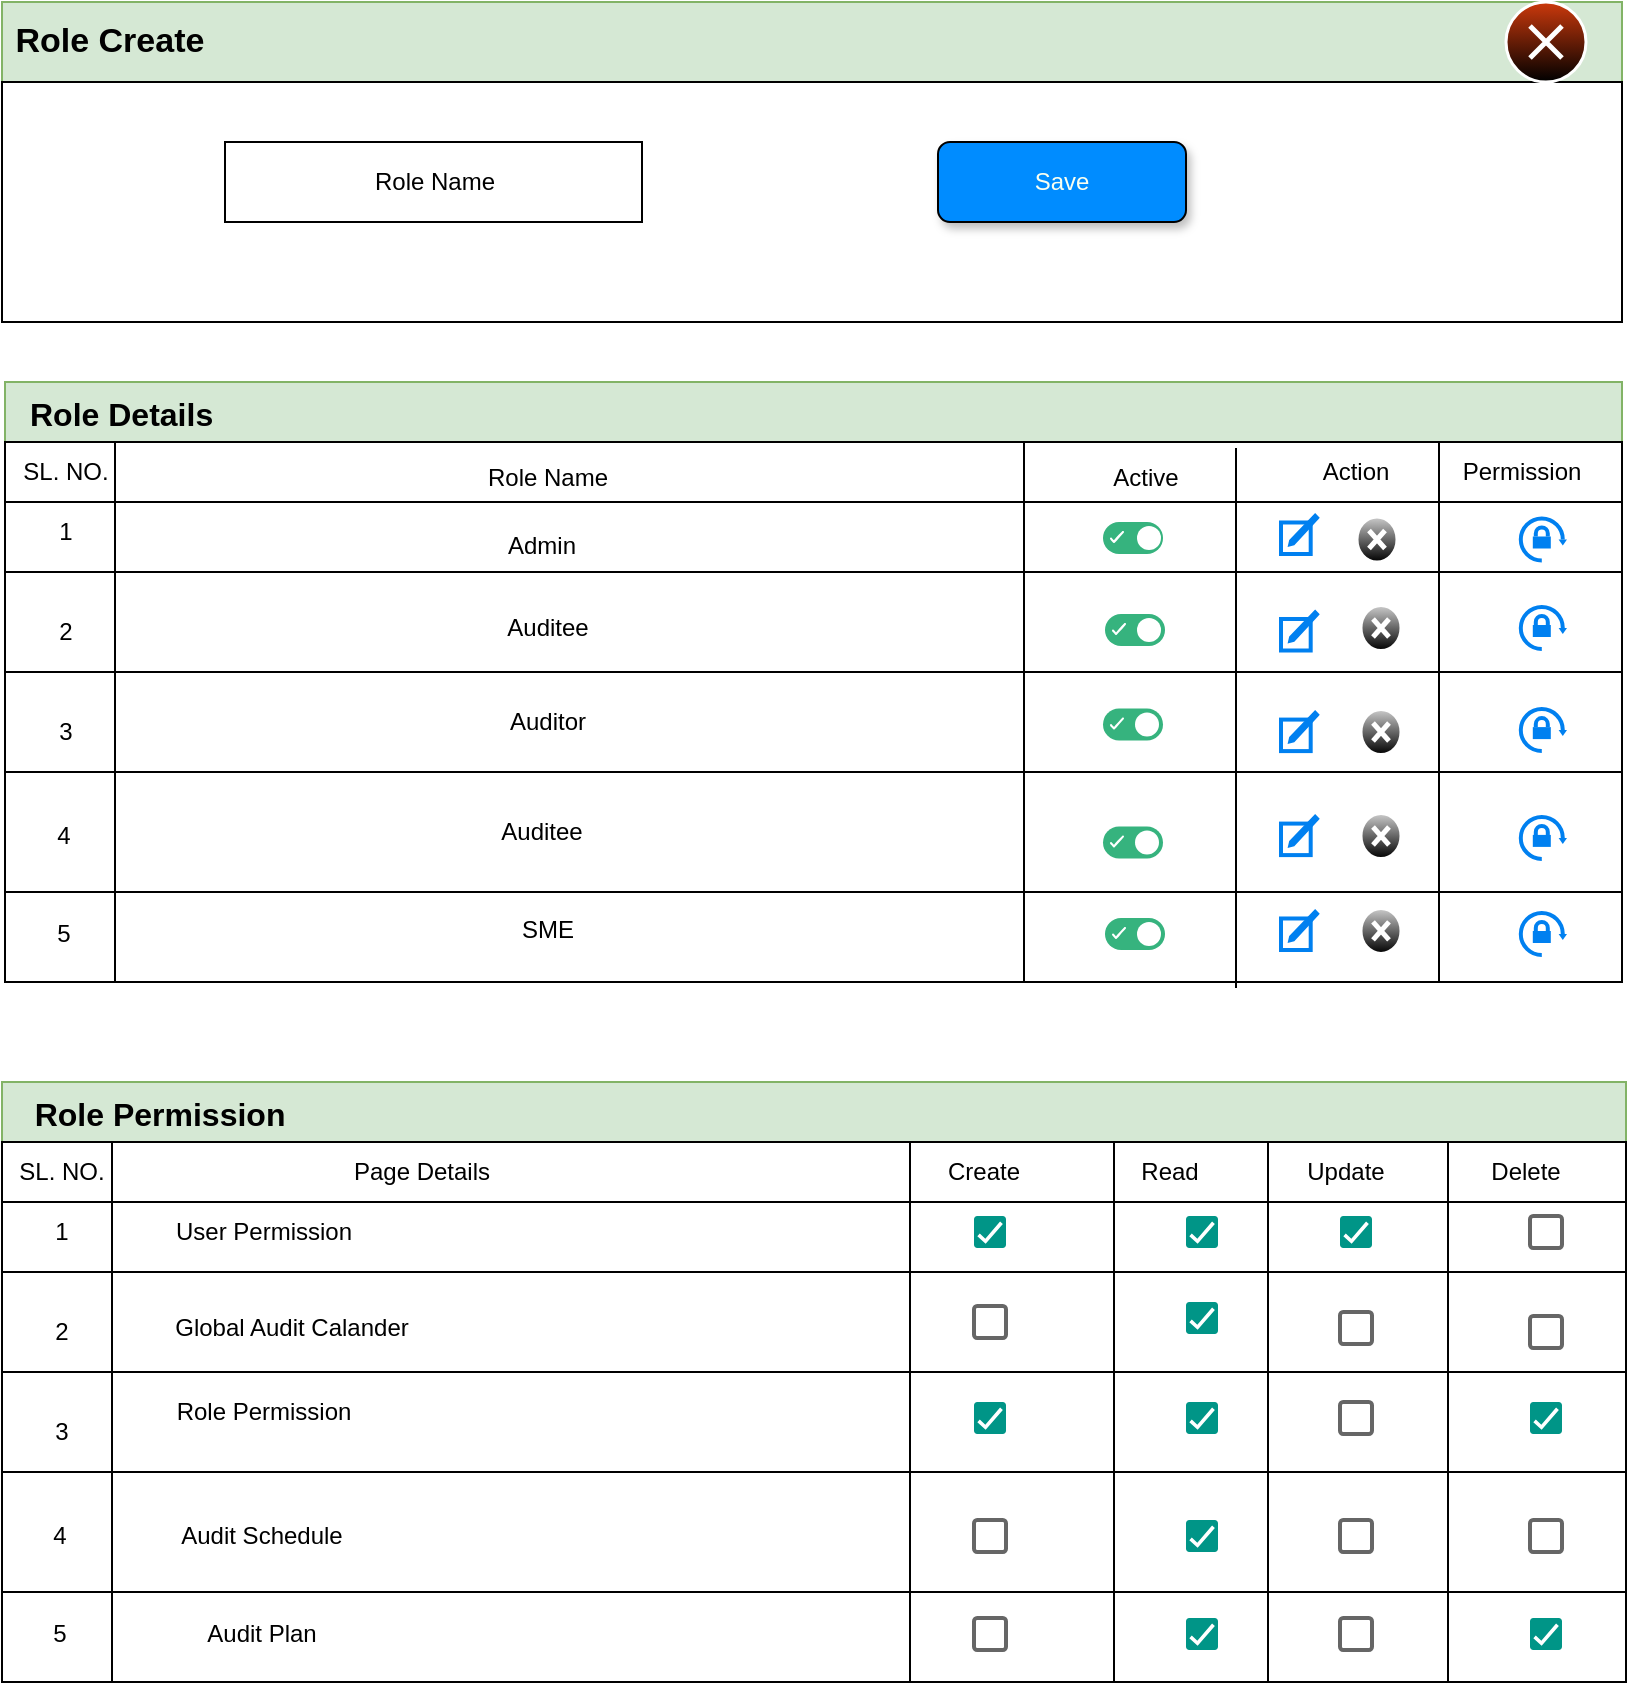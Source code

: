 <mxfile version="24.8.8" pages="11">
  <diagram id="33QvpFnVkrk_ctHwTZUG" name="Role ">
    <mxGraphModel dx="1434" dy="772" grid="1" gridSize="10" guides="1" tooltips="1" connect="1" arrows="1" fold="1" page="1" pageScale="1" pageWidth="850" pageHeight="1100" math="0" shadow="0">
      <root>
        <mxCell id="0" />
        <mxCell id="1" parent="0" />
        <mxCell id="EeJgkRy9o1Uh_eqM4rum-1" value="&lt;font style=&quot;font-size: 17px;&quot;&gt;&lt;b&gt;&amp;nbsp;Role Create&lt;/b&gt;&lt;/font&gt;" style="rounded=0;whiteSpace=wrap;html=1;align=left;fillColor=#d5e8d4;strokeColor=#82b366;" parent="1" vertex="1">
          <mxGeometry x="20" y="120" width="810" height="40" as="geometry" />
        </mxCell>
        <mxCell id="EeJgkRy9o1Uh_eqM4rum-2" value="" style="rounded=0;whiteSpace=wrap;html=1;" parent="1" vertex="1">
          <mxGeometry x="20" y="160" width="810" height="120" as="geometry" />
        </mxCell>
        <mxCell id="EeJgkRy9o1Uh_eqM4rum-3" value="Role Name" style="rounded=0;whiteSpace=wrap;html=1;" parent="1" vertex="1">
          <mxGeometry x="131.5" y="190" width="208.5" height="40" as="geometry" />
        </mxCell>
        <mxCell id="EeJgkRy9o1Uh_eqM4rum-8" value="&lt;font color=&quot;#f9fff0&quot;&gt;Save&lt;/font&gt;" style="rounded=1;whiteSpace=wrap;html=1;fillColor=#008CFF;shadow=1;" parent="1" vertex="1">
          <mxGeometry x="488" y="190" width="124" height="40" as="geometry" />
        </mxCell>
        <mxCell id="gVjWjNBgKxcUYoR1WFZr-1" value="" style="rounded=0;whiteSpace=wrap;html=1;" parent="1" vertex="1">
          <mxGeometry x="21.5" y="340" width="808.5" height="270" as="geometry" />
        </mxCell>
        <mxCell id="gVjWjNBgKxcUYoR1WFZr-2" value="" style="rounded=0;whiteSpace=wrap;html=1;fillColor=#d5e8d4;strokeColor=#82b366;" parent="1" vertex="1">
          <mxGeometry x="21.5" y="310" width="808.5" height="30" as="geometry" />
        </mxCell>
        <mxCell id="gVjWjNBgKxcUYoR1WFZr-3" value="" style="rounded=0;whiteSpace=wrap;html=1;" parent="1" vertex="1">
          <mxGeometry x="21.5" y="340" width="808.5" height="30" as="geometry" />
        </mxCell>
        <mxCell id="gVjWjNBgKxcUYoR1WFZr-4" value="" style="line;strokeWidth=1;direction=south;html=1;" parent="1" vertex="1">
          <mxGeometry x="71.5" y="340" width="10" height="270" as="geometry" />
        </mxCell>
        <mxCell id="gVjWjNBgKxcUYoR1WFZr-5" value="" style="line;strokeWidth=1;direction=south;html=1;" parent="1" vertex="1">
          <mxGeometry x="501" y="340" width="60" height="270" as="geometry" />
        </mxCell>
        <mxCell id="gVjWjNBgKxcUYoR1WFZr-7" value="" style="line;strokeWidth=1;direction=south;html=1;" parent="1" vertex="1">
          <mxGeometry x="632" y="343" width="10" height="270" as="geometry" />
        </mxCell>
        <mxCell id="gVjWjNBgKxcUYoR1WFZr-8" value="" style="line;strokeWidth=1;direction=south;html=1;" parent="1" vertex="1">
          <mxGeometry x="733.5" y="340" width="10" height="270" as="geometry" />
        </mxCell>
        <mxCell id="gVjWjNBgKxcUYoR1WFZr-9" value="SL. NO." style="text;html=1;align=center;verticalAlign=middle;whiteSpace=wrap;rounded=0;" parent="1" vertex="1">
          <mxGeometry x="21.5" y="340" width="60" height="30" as="geometry" />
        </mxCell>
        <mxCell id="gVjWjNBgKxcUYoR1WFZr-10" value="Role Name" style="text;html=1;align=center;verticalAlign=middle;whiteSpace=wrap;rounded=0;" parent="1" vertex="1">
          <mxGeometry x="243" y="343" width="100" height="30" as="geometry" />
        </mxCell>
        <mxCell id="gVjWjNBgKxcUYoR1WFZr-15" value="" style="line;strokeWidth=1;html=1;" parent="1" vertex="1">
          <mxGeometry x="21.5" y="400" width="808.5" height="10" as="geometry" />
        </mxCell>
        <mxCell id="gVjWjNBgKxcUYoR1WFZr-16" value="" style="line;strokeWidth=1;html=1;" parent="1" vertex="1">
          <mxGeometry x="22" y="500" width="808" height="10" as="geometry" />
        </mxCell>
        <mxCell id="gVjWjNBgKxcUYoR1WFZr-17" value="" style="line;strokeWidth=1;html=1;" parent="1" vertex="1">
          <mxGeometry x="21.5" y="450" width="808.5" height="10" as="geometry" />
        </mxCell>
        <mxCell id="gVjWjNBgKxcUYoR1WFZr-18" value="" style="line;strokeWidth=1;html=1;" parent="1" vertex="1">
          <mxGeometry x="21.5" y="560" width="808.5" height="10" as="geometry" />
        </mxCell>
        <mxCell id="gVjWjNBgKxcUYoR1WFZr-19" value="1" style="text;html=1;align=center;verticalAlign=middle;whiteSpace=wrap;rounded=0;" parent="1" vertex="1">
          <mxGeometry x="21.5" y="370" width="60" height="30" as="geometry" />
        </mxCell>
        <mxCell id="gVjWjNBgKxcUYoR1WFZr-20" value="2" style="text;html=1;align=center;verticalAlign=middle;whiteSpace=wrap;rounded=0;" parent="1" vertex="1">
          <mxGeometry x="21.5" y="420" width="60" height="30" as="geometry" />
        </mxCell>
        <mxCell id="gVjWjNBgKxcUYoR1WFZr-21" value="3" style="text;html=1;align=center;verticalAlign=middle;whiteSpace=wrap;rounded=0;" parent="1" vertex="1">
          <mxGeometry x="21.5" y="470" width="60" height="30" as="geometry" />
        </mxCell>
        <mxCell id="gVjWjNBgKxcUYoR1WFZr-22" value="4" style="text;html=1;align=center;verticalAlign=middle;whiteSpace=wrap;rounded=0;" parent="1" vertex="1">
          <mxGeometry x="20.5" y="522" width="60" height="30" as="geometry" />
        </mxCell>
        <mxCell id="gVjWjNBgKxcUYoR1WFZr-23" value="5" style="text;html=1;align=center;verticalAlign=middle;whiteSpace=wrap;rounded=0;" parent="1" vertex="1">
          <mxGeometry x="20.5" y="571" width="60" height="30" as="geometry" />
        </mxCell>
        <mxCell id="gVjWjNBgKxcUYoR1WFZr-24" value="SME" style="text;html=1;align=center;verticalAlign=middle;whiteSpace=wrap;rounded=0;" parent="1" vertex="1">
          <mxGeometry x="243" y="569.45" width="100" height="30" as="geometry" />
        </mxCell>
        <mxCell id="gVjWjNBgKxcUYoR1WFZr-25" value="Auditee" style="text;html=1;align=center;verticalAlign=middle;whiteSpace=wrap;rounded=0;" parent="1" vertex="1">
          <mxGeometry x="243" y="418" width="100" height="30" as="geometry" />
        </mxCell>
        <mxCell id="gVjWjNBgKxcUYoR1WFZr-26" value="Auditor" style="text;html=1;align=center;verticalAlign=middle;whiteSpace=wrap;rounded=0;" parent="1" vertex="1">
          <mxGeometry x="243" y="464.55" width="100" height="30" as="geometry" />
        </mxCell>
        <mxCell id="gVjWjNBgKxcUYoR1WFZr-27" value="Auditee" style="text;html=1;align=center;verticalAlign=middle;whiteSpace=wrap;rounded=0;" parent="1" vertex="1">
          <mxGeometry x="240" y="520" width="100" height="30" as="geometry" />
        </mxCell>
        <mxCell id="gVjWjNBgKxcUYoR1WFZr-48" value="&lt;div style=&quot;text-align: center;&quot;&gt;&lt;span style=&quot;background-color: initial; font-size: 16px;&quot;&gt;&lt;b&gt;Role Details&lt;/b&gt;&lt;/span&gt;&lt;/div&gt;" style="text;whiteSpace=wrap;html=1;" parent="1" vertex="1">
          <mxGeometry x="31.5" y="310" width="180" height="40" as="geometry" />
        </mxCell>
        <mxCell id="gVjWjNBgKxcUYoR1WFZr-50" value="Admin" style="text;html=1;align=center;verticalAlign=middle;whiteSpace=wrap;rounded=0;" parent="1" vertex="1">
          <mxGeometry x="240" y="376.9" width="100" height="30" as="geometry" />
        </mxCell>
        <mxCell id="gVjWjNBgKxcUYoR1WFZr-55" value="Active" style="text;html=1;align=center;verticalAlign=middle;whiteSpace=wrap;rounded=0;" parent="1" vertex="1">
          <mxGeometry x="542" y="343" width="100" height="30" as="geometry" />
        </mxCell>
        <mxCell id="gVjWjNBgKxcUYoR1WFZr-56" value="Action" style="text;html=1;align=center;verticalAlign=middle;whiteSpace=wrap;rounded=0;" parent="1" vertex="1">
          <mxGeometry x="647" y="340" width="100" height="30" as="geometry" />
        </mxCell>
        <mxCell id="gVjWjNBgKxcUYoR1WFZr-57" value="Permission" style="text;html=1;align=center;verticalAlign=middle;whiteSpace=wrap;rounded=0;" parent="1" vertex="1">
          <mxGeometry x="730" y="340" width="100" height="30" as="geometry" />
        </mxCell>
        <mxCell id="gVjWjNBgKxcUYoR1WFZr-58" value="" style="fillColor=#36B37E;strokeColor=none;rounded=1;arcSize=50;sketch=0;hachureGap=4;pointerEvents=0;fontFamily=Architects Daughter;fontSource=https%3A%2F%2Ffonts.googleapis.com%2Fcss%3Ffamily%3DArchitects%2BDaughter;fontSize=20;" parent="1" vertex="1">
          <mxGeometry x="570.5" y="380" width="30" height="16" as="geometry" />
        </mxCell>
        <mxCell id="gVjWjNBgKxcUYoR1WFZr-59" value="" style="shape=ellipse;strokeColor=none;fillColor=#ffffff;sketch=0;hachureGap=4;pointerEvents=0;fontFamily=Architects Daughter;fontSource=https%3A%2F%2Ffonts.googleapis.com%2Fcss%3Ffamily%3DArchitects%2BDaughter;fontSize=20;" parent="gVjWjNBgKxcUYoR1WFZr-58" vertex="1">
          <mxGeometry x="1" y="0.5" width="12" height="12" relative="1" as="geometry">
            <mxPoint x="-13" y="-6" as="offset" />
          </mxGeometry>
        </mxCell>
        <mxCell id="gVjWjNBgKxcUYoR1WFZr-60" value="" style="html=1;shadow=0;dashed=0;shape=mxgraph.atlassian.check;strokeColor=#ffffff;sketch=1;hachureGap=4;pointerEvents=0;fontFamily=Architects Daughter;fontSource=https%3A%2F%2Ffonts.googleapis.com%2Fcss%3Ffamily%3DArchitects%2BDaughter;fontSize=20;" parent="gVjWjNBgKxcUYoR1WFZr-58" vertex="1">
          <mxGeometry y="0.5" width="6" height="5" relative="1" as="geometry">
            <mxPoint x="4" y="-3" as="offset" />
          </mxGeometry>
        </mxCell>
        <mxCell id="gVjWjNBgKxcUYoR1WFZr-61" value="" style="fillColor=#36B37E;strokeColor=none;rounded=1;arcSize=50;sketch=0;hachureGap=4;pointerEvents=0;fontFamily=Architects Daughter;fontSource=https%3A%2F%2Ffonts.googleapis.com%2Fcss%3Ffamily%3DArchitects%2BDaughter;fontSize=20;" parent="1" vertex="1">
          <mxGeometry x="571.5" y="426" width="30" height="16" as="geometry" />
        </mxCell>
        <mxCell id="gVjWjNBgKxcUYoR1WFZr-62" value="" style="shape=ellipse;strokeColor=none;fillColor=#ffffff;sketch=0;hachureGap=4;pointerEvents=0;fontFamily=Architects Daughter;fontSource=https%3A%2F%2Ffonts.googleapis.com%2Fcss%3Ffamily%3DArchitects%2BDaughter;fontSize=20;" parent="gVjWjNBgKxcUYoR1WFZr-61" vertex="1">
          <mxGeometry x="1" y="0.5" width="12" height="12" relative="1" as="geometry">
            <mxPoint x="-14" y="-6" as="offset" />
          </mxGeometry>
        </mxCell>
        <mxCell id="gVjWjNBgKxcUYoR1WFZr-63" value="" style="html=1;shadow=0;dashed=0;shape=mxgraph.atlassian.check;strokeColor=#ffffff;sketch=1;hachureGap=4;pointerEvents=0;fontFamily=Architects Daughter;fontSource=https%3A%2F%2Ffonts.googleapis.com%2Fcss%3Ffamily%3DArchitects%2BDaughter;fontSize=20;" parent="gVjWjNBgKxcUYoR1WFZr-61" vertex="1">
          <mxGeometry y="0.5" width="6" height="5" relative="1" as="geometry">
            <mxPoint x="4" y="-3" as="offset" />
          </mxGeometry>
        </mxCell>
        <mxCell id="gVjWjNBgKxcUYoR1WFZr-64" value="" style="fillColor=#36B37E;strokeColor=none;rounded=1;arcSize=50;sketch=0;hachureGap=4;pointerEvents=0;fontFamily=Architects Daughter;fontSource=https%3A%2F%2Ffonts.googleapis.com%2Fcss%3Ffamily%3DArchitects%2BDaughter;fontSize=20;" parent="1" vertex="1">
          <mxGeometry x="571.5" y="578" width="30" height="16" as="geometry" />
        </mxCell>
        <mxCell id="gVjWjNBgKxcUYoR1WFZr-65" value="" style="shape=ellipse;strokeColor=none;fillColor=#ffffff;sketch=0;hachureGap=4;pointerEvents=0;fontFamily=Architects Daughter;fontSource=https%3A%2F%2Ffonts.googleapis.com%2Fcss%3Ffamily%3DArchitects%2BDaughter;fontSize=20;" parent="gVjWjNBgKxcUYoR1WFZr-64" vertex="1">
          <mxGeometry x="1" y="0.5" width="12" height="12" relative="1" as="geometry">
            <mxPoint x="-14" y="-6" as="offset" />
          </mxGeometry>
        </mxCell>
        <mxCell id="gVjWjNBgKxcUYoR1WFZr-66" value="" style="html=1;shadow=0;dashed=0;shape=mxgraph.atlassian.check;strokeColor=#ffffff;sketch=1;hachureGap=4;pointerEvents=0;fontFamily=Architects Daughter;fontSource=https%3A%2F%2Ffonts.googleapis.com%2Fcss%3Ffamily%3DArchitects%2BDaughter;fontSize=20;" parent="gVjWjNBgKxcUYoR1WFZr-64" vertex="1">
          <mxGeometry y="0.5" width="6" height="5" relative="1" as="geometry">
            <mxPoint x="4" y="-3" as="offset" />
          </mxGeometry>
        </mxCell>
        <mxCell id="gVjWjNBgKxcUYoR1WFZr-67" value="" style="fillColor=#36B37E;strokeColor=none;rounded=1;arcSize=50;sketch=0;hachureGap=4;pointerEvents=0;fontFamily=Architects Daughter;fontSource=https%3A%2F%2Ffonts.googleapis.com%2Fcss%3Ffamily%3DArchitects%2BDaughter;fontSize=20;" parent="1" vertex="1">
          <mxGeometry x="570.5" y="473.25" width="30" height="16" as="geometry" />
        </mxCell>
        <mxCell id="gVjWjNBgKxcUYoR1WFZr-68" value="" style="shape=ellipse;strokeColor=none;fillColor=#ffffff;sketch=0;hachureGap=4;pointerEvents=0;fontFamily=Architects Daughter;fontSource=https%3A%2F%2Ffonts.googleapis.com%2Fcss%3Ffamily%3DArchitects%2BDaughter;fontSize=20;" parent="gVjWjNBgKxcUYoR1WFZr-67" vertex="1">
          <mxGeometry x="1" y="0.5" width="12" height="12" relative="1" as="geometry">
            <mxPoint x="-14" y="-6" as="offset" />
          </mxGeometry>
        </mxCell>
        <mxCell id="gVjWjNBgKxcUYoR1WFZr-69" value="" style="html=1;shadow=0;dashed=0;shape=mxgraph.atlassian.check;strokeColor=#ffffff;sketch=1;hachureGap=4;pointerEvents=0;fontFamily=Architects Daughter;fontSource=https%3A%2F%2Ffonts.googleapis.com%2Fcss%3Ffamily%3DArchitects%2BDaughter;fontSize=20;" parent="gVjWjNBgKxcUYoR1WFZr-67" vertex="1">
          <mxGeometry y="0.5" width="6" height="5" relative="1" as="geometry">
            <mxPoint x="4" y="-3" as="offset" />
          </mxGeometry>
        </mxCell>
        <mxCell id="gVjWjNBgKxcUYoR1WFZr-70" value="" style="fillColor=#36B37E;strokeColor=none;rounded=1;arcSize=50;sketch=0;hachureGap=4;pointerEvents=0;fontFamily=Architects Daughter;fontSource=https%3A%2F%2Ffonts.googleapis.com%2Fcss%3Ffamily%3DArchitects%2BDaughter;fontSize=20;" parent="1" vertex="1">
          <mxGeometry x="570.5" y="532.25" width="30" height="16" as="geometry" />
        </mxCell>
        <mxCell id="gVjWjNBgKxcUYoR1WFZr-71" value="" style="shape=ellipse;strokeColor=none;fillColor=#ffffff;sketch=0;hachureGap=4;pointerEvents=0;fontFamily=Architects Daughter;fontSource=https%3A%2F%2Ffonts.googleapis.com%2Fcss%3Ffamily%3DArchitects%2BDaughter;fontSize=20;" parent="gVjWjNBgKxcUYoR1WFZr-70" vertex="1">
          <mxGeometry x="1" y="0.5" width="12" height="12" relative="1" as="geometry">
            <mxPoint x="-14" y="-6" as="offset" />
          </mxGeometry>
        </mxCell>
        <mxCell id="gVjWjNBgKxcUYoR1WFZr-72" value="" style="html=1;shadow=0;dashed=0;shape=mxgraph.atlassian.check;strokeColor=#ffffff;sketch=1;hachureGap=4;pointerEvents=0;fontFamily=Architects Daughter;fontSource=https%3A%2F%2Ffonts.googleapis.com%2Fcss%3Ffamily%3DArchitects%2BDaughter;fontSize=20;" parent="gVjWjNBgKxcUYoR1WFZr-70" vertex="1">
          <mxGeometry y="0.5" width="6" height="5" relative="1" as="geometry">
            <mxPoint x="4" y="-3" as="offset" />
          </mxGeometry>
        </mxCell>
        <mxCell id="gVjWjNBgKxcUYoR1WFZr-74" value="" style="html=1;verticalLabelPosition=bottom;align=center;labelBackgroundColor=#ffffff;verticalAlign=top;strokeWidth=2;strokeColor=#0080F0;shadow=0;dashed=0;shape=mxgraph.ios7.icons.compose;" parent="1" vertex="1">
          <mxGeometry x="659.5" y="376.9" width="18" height="19.1" as="geometry" />
        </mxCell>
        <mxCell id="gVjWjNBgKxcUYoR1WFZr-75" value="" style="html=1;verticalLabelPosition=bottom;align=center;labelBackgroundColor=#ffffff;verticalAlign=top;strokeWidth=2;strokeColor=#0080F0;shadow=0;dashed=0;shape=mxgraph.ios7.icons.compose;" parent="1" vertex="1">
          <mxGeometry x="659.5" y="425.15" width="18" height="19.1" as="geometry" />
        </mxCell>
        <mxCell id="gVjWjNBgKxcUYoR1WFZr-76" value="" style="html=1;verticalLabelPosition=bottom;align=center;labelBackgroundColor=#ffffff;verticalAlign=top;strokeWidth=2;strokeColor=#0080F0;shadow=0;dashed=0;shape=mxgraph.ios7.icons.compose;" parent="1" vertex="1">
          <mxGeometry x="659.5" y="475.45" width="18" height="19.1" as="geometry" />
        </mxCell>
        <mxCell id="gVjWjNBgKxcUYoR1WFZr-77" value="" style="html=1;verticalLabelPosition=bottom;align=center;labelBackgroundColor=#ffffff;verticalAlign=top;strokeWidth=2;strokeColor=#0080F0;shadow=0;dashed=0;shape=mxgraph.ios7.icons.compose;" parent="1" vertex="1">
          <mxGeometry x="659.5" y="527.45" width="18" height="19.1" as="geometry" />
        </mxCell>
        <mxCell id="gVjWjNBgKxcUYoR1WFZr-78" value="" style="html=1;verticalLabelPosition=bottom;align=center;labelBackgroundColor=#ffffff;verticalAlign=top;strokeWidth=2;strokeColor=#0080F0;shadow=0;dashed=0;shape=mxgraph.ios7.icons.compose;" parent="1" vertex="1">
          <mxGeometry x="659.5" y="574.9" width="18" height="19.1" as="geometry" />
        </mxCell>
        <mxCell id="gVjWjNBgKxcUYoR1WFZr-81" value="" style="verticalLabelPosition=bottom;verticalAlign=top;html=1;shadow=0;dashed=0;strokeWidth=1;shape=mxgraph.ios.iDeleteApp;fillColor=#cccccc;fillColor2=#000000;strokeColor=#ffffff;sketch=0;" parent="1" vertex="1">
          <mxGeometry x="697.5" y="377.5" width="20" height="22.5" as="geometry" />
        </mxCell>
        <mxCell id="gVjWjNBgKxcUYoR1WFZr-82" value="" style="verticalLabelPosition=bottom;verticalAlign=top;html=1;shadow=0;dashed=0;strokeWidth=1;shape=mxgraph.ios.iDeleteApp;fillColor=#cccccc;fillColor2=#000000;strokeColor=#ffffff;sketch=0;" parent="1" vertex="1">
          <mxGeometry x="699.5" y="421.75" width="20" height="22.5" as="geometry" />
        </mxCell>
        <mxCell id="gVjWjNBgKxcUYoR1WFZr-83" value="" style="verticalLabelPosition=bottom;verticalAlign=top;html=1;shadow=0;dashed=0;strokeWidth=1;shape=mxgraph.ios.iDeleteApp;fillColor=#cccccc;fillColor2=#000000;strokeColor=#ffffff;sketch=0;" parent="1" vertex="1">
          <mxGeometry x="699.5" y="473.75" width="20" height="22.5" as="geometry" />
        </mxCell>
        <mxCell id="gVjWjNBgKxcUYoR1WFZr-84" value="" style="verticalLabelPosition=bottom;verticalAlign=top;html=1;shadow=0;dashed=0;strokeWidth=1;shape=mxgraph.ios.iDeleteApp;fillColor=#cccccc;fillColor2=#000000;strokeColor=#ffffff;sketch=0;" parent="1" vertex="1">
          <mxGeometry x="699.5" y="525.75" width="20" height="22.5" as="geometry" />
        </mxCell>
        <mxCell id="gVjWjNBgKxcUYoR1WFZr-85" value="" style="verticalLabelPosition=bottom;verticalAlign=top;html=1;shadow=0;dashed=0;strokeWidth=1;shape=mxgraph.ios.iDeleteApp;fillColor=#cccccc;fillColor2=#000000;strokeColor=#ffffff;sketch=0;" parent="1" vertex="1">
          <mxGeometry x="699.5" y="573.2" width="20" height="22.5" as="geometry" />
        </mxCell>
        <mxCell id="gVjWjNBgKxcUYoR1WFZr-86" value="" style="html=1;verticalLabelPosition=bottom;strokeWidth=2;strokeColor=#0080F0;fillColor=strokeColor;shadow=0;dashed=0;shape=mxgraph.ios7.icons.orientation_lock;pointerEvents=1" parent="1" vertex="1">
          <mxGeometry x="779.4" y="378.25" width="23.1" height="21" as="geometry" />
        </mxCell>
        <mxCell id="gVjWjNBgKxcUYoR1WFZr-87" value="" style="html=1;verticalLabelPosition=bottom;strokeWidth=2;strokeColor=#0080F0;fillColor=strokeColor;shadow=0;dashed=0;shape=mxgraph.ios7.icons.orientation_lock;pointerEvents=1" parent="1" vertex="1">
          <mxGeometry x="779.4" y="422.5" width="23.1" height="21" as="geometry" />
        </mxCell>
        <mxCell id="gVjWjNBgKxcUYoR1WFZr-88" value="" style="html=1;verticalLabelPosition=bottom;strokeWidth=2;strokeColor=#0080F0;fillColor=strokeColor;shadow=0;dashed=0;shape=mxgraph.ios7.icons.orientation_lock;pointerEvents=1" parent="1" vertex="1">
          <mxGeometry x="779.4" y="473.55" width="23.1" height="21" as="geometry" />
        </mxCell>
        <mxCell id="gVjWjNBgKxcUYoR1WFZr-89" value="" style="html=1;verticalLabelPosition=bottom;strokeWidth=2;strokeColor=#0080F0;fillColor=strokeColor;shadow=0;dashed=0;shape=mxgraph.ios7.icons.orientation_lock;pointerEvents=1" parent="1" vertex="1">
          <mxGeometry x="779.4" y="527.45" width="23.1" height="21" as="geometry" />
        </mxCell>
        <mxCell id="gVjWjNBgKxcUYoR1WFZr-90" value="" style="html=1;verticalLabelPosition=bottom;strokeWidth=2;strokeColor=#0080F0;fillColor=strokeColor;shadow=0;dashed=0;shape=mxgraph.ios7.icons.orientation_lock;pointerEvents=1" parent="1" vertex="1">
          <mxGeometry x="779.4" y="575.5" width="23.1" height="21" as="geometry" />
        </mxCell>
        <mxCell id="6Yp7yCEou0PlWylp-6xg-1" value="" style="rounded=0;whiteSpace=wrap;html=1;" parent="1" vertex="1">
          <mxGeometry x="20" y="690" width="812" height="270" as="geometry" />
        </mxCell>
        <mxCell id="6Yp7yCEou0PlWylp-6xg-2" value="" style="rounded=0;whiteSpace=wrap;html=1;fillColor=#d5e8d4;strokeColor=#82b366;" parent="1" vertex="1">
          <mxGeometry x="20" y="660" width="812" height="30" as="geometry" />
        </mxCell>
        <mxCell id="6Yp7yCEou0PlWylp-6xg-3" value="" style="rounded=0;whiteSpace=wrap;html=1;" parent="1" vertex="1">
          <mxGeometry x="20" y="690" width="812" height="30" as="geometry" />
        </mxCell>
        <mxCell id="6Yp7yCEou0PlWylp-6xg-4" value="" style="line;strokeWidth=1;direction=south;html=1;" parent="1" vertex="1">
          <mxGeometry x="70" y="690" width="10" height="270" as="geometry" />
        </mxCell>
        <mxCell id="6Yp7yCEou0PlWylp-6xg-5" value="" style="line;strokeWidth=1;direction=south;html=1;" parent="1" vertex="1">
          <mxGeometry x="469" y="690" width="10" height="270" as="geometry" />
        </mxCell>
        <mxCell id="6Yp7yCEou0PlWylp-6xg-6" value="" style="line;strokeWidth=1;direction=south;html=1;" parent="1" vertex="1">
          <mxGeometry x="571" y="690" width="10" height="270" as="geometry" />
        </mxCell>
        <mxCell id="6Yp7yCEou0PlWylp-6xg-7" value="" style="line;strokeWidth=1;direction=south;html=1;" parent="1" vertex="1">
          <mxGeometry x="648" y="690" width="10" height="270" as="geometry" />
        </mxCell>
        <mxCell id="6Yp7yCEou0PlWylp-6xg-8" value="" style="line;strokeWidth=1;direction=south;html=1;" parent="1" vertex="1">
          <mxGeometry x="738" y="690" width="10" height="270" as="geometry" />
        </mxCell>
        <mxCell id="6Yp7yCEou0PlWylp-6xg-9" value="SL. NO." style="text;html=1;align=center;verticalAlign=middle;whiteSpace=wrap;rounded=0;" parent="1" vertex="1">
          <mxGeometry x="20" y="690" width="60" height="30" as="geometry" />
        </mxCell>
        <mxCell id="6Yp7yCEou0PlWylp-6xg-10" value="Page Details" style="text;html=1;align=center;verticalAlign=middle;whiteSpace=wrap;rounded=0;" parent="1" vertex="1">
          <mxGeometry x="180" y="690" width="100" height="30" as="geometry" />
        </mxCell>
        <mxCell id="6Yp7yCEou0PlWylp-6xg-11" value="Create" style="text;html=1;align=center;verticalAlign=middle;whiteSpace=wrap;rounded=0;" parent="1" vertex="1">
          <mxGeometry x="461" y="690" width="100" height="30" as="geometry" />
        </mxCell>
        <mxCell id="6Yp7yCEou0PlWylp-6xg-12" value="&lt;span style=&quot;color: rgba(0, 0, 0, 0); font-family: monospace; font-size: 0px; text-align: start; text-wrap-mode: nowrap;&quot;&gt;A&lt;/span&gt;" style="text;html=1;align=center;verticalAlign=middle;whiteSpace=wrap;rounded=0;" parent="1" vertex="1">
          <mxGeometry x="282" y="690" width="100" height="30" as="geometry" />
        </mxCell>
        <mxCell id="6Yp7yCEou0PlWylp-6xg-13" value="" style="line;strokeWidth=1;html=1;" parent="1" vertex="1">
          <mxGeometry x="20" y="750" width="812" height="10" as="geometry" />
        </mxCell>
        <mxCell id="6Yp7yCEou0PlWylp-6xg-14" value="" style="line;strokeWidth=1;html=1;" parent="1" vertex="1">
          <mxGeometry x="20.5" y="850" width="811.5" height="10" as="geometry" />
        </mxCell>
        <mxCell id="6Yp7yCEou0PlWylp-6xg-15" value="" style="line;strokeWidth=1;html=1;" parent="1" vertex="1">
          <mxGeometry x="20" y="800" width="812" height="10" as="geometry" />
        </mxCell>
        <mxCell id="6Yp7yCEou0PlWylp-6xg-16" value="" style="line;strokeWidth=1;html=1;" parent="1" vertex="1">
          <mxGeometry x="20" y="910" width="812" height="10" as="geometry" />
        </mxCell>
        <mxCell id="6Yp7yCEou0PlWylp-6xg-17" value="1" style="text;html=1;align=center;verticalAlign=middle;whiteSpace=wrap;rounded=0;" parent="1" vertex="1">
          <mxGeometry x="20" y="720" width="60" height="30" as="geometry" />
        </mxCell>
        <mxCell id="6Yp7yCEou0PlWylp-6xg-18" value="2" style="text;html=1;align=center;verticalAlign=middle;whiteSpace=wrap;rounded=0;" parent="1" vertex="1">
          <mxGeometry x="20" y="770" width="60" height="30" as="geometry" />
        </mxCell>
        <mxCell id="6Yp7yCEou0PlWylp-6xg-19" value="3" style="text;html=1;align=center;verticalAlign=middle;whiteSpace=wrap;rounded=0;" parent="1" vertex="1">
          <mxGeometry x="20" y="820" width="60" height="30" as="geometry" />
        </mxCell>
        <mxCell id="6Yp7yCEou0PlWylp-6xg-20" value="4" style="text;html=1;align=center;verticalAlign=middle;whiteSpace=wrap;rounded=0;" parent="1" vertex="1">
          <mxGeometry x="19" y="872" width="60" height="30" as="geometry" />
        </mxCell>
        <mxCell id="6Yp7yCEou0PlWylp-6xg-21" value="5" style="text;html=1;align=center;verticalAlign=middle;whiteSpace=wrap;rounded=0;" parent="1" vertex="1">
          <mxGeometry x="19" y="921" width="60" height="30" as="geometry" />
        </mxCell>
        <mxCell id="6Yp7yCEou0PlWylp-6xg-22" value="Audit Plan" style="text;html=1;align=center;verticalAlign=middle;whiteSpace=wrap;rounded=0;" parent="1" vertex="1">
          <mxGeometry x="100" y="921" width="100" height="30" as="geometry" />
        </mxCell>
        <mxCell id="6Yp7yCEou0PlWylp-6xg-23" value="Global Audit Calander" style="text;html=1;align=center;verticalAlign=middle;whiteSpace=wrap;rounded=0;" parent="1" vertex="1">
          <mxGeometry x="78" y="768" width="174" height="30" as="geometry" />
        </mxCell>
        <mxCell id="6Yp7yCEou0PlWylp-6xg-24" value="Role Permission" style="text;html=1;align=center;verticalAlign=middle;whiteSpace=wrap;rounded=0;" parent="1" vertex="1">
          <mxGeometry x="100.5" y="810" width="100" height="30" as="geometry" />
        </mxCell>
        <mxCell id="6Yp7yCEou0PlWylp-6xg-25" value="Audit Schedule" style="text;html=1;align=center;verticalAlign=middle;whiteSpace=wrap;rounded=0;" parent="1" vertex="1">
          <mxGeometry x="78" y="872" width="144" height="30" as="geometry" />
        </mxCell>
        <mxCell id="6Yp7yCEou0PlWylp-6xg-26" value="&lt;div style=&quot;text-align: center;&quot;&gt;&lt;span style=&quot;background-color: initial; font-size: 16px;&quot;&gt;&lt;b&gt;&amp;nbsp; &amp;nbsp;Role Permission&lt;/b&gt;&lt;/span&gt;&lt;/div&gt;" style="text;whiteSpace=wrap;html=1;" parent="1" vertex="1">
          <mxGeometry x="20.5" y="660" width="180" height="40" as="geometry" />
        </mxCell>
        <mxCell id="6Yp7yCEou0PlWylp-6xg-27" value="User Permission" style="text;html=1;align=center;verticalAlign=middle;whiteSpace=wrap;rounded=0;" parent="1" vertex="1">
          <mxGeometry x="100.5" y="720" width="100" height="30" as="geometry" />
        </mxCell>
        <mxCell id="6Yp7yCEou0PlWylp-6xg-28" value="Read" style="text;html=1;align=center;verticalAlign=middle;whiteSpace=wrap;rounded=0;" parent="1" vertex="1">
          <mxGeometry x="554" y="690" width="100" height="30" as="geometry" />
        </mxCell>
        <mxCell id="6Yp7yCEou0PlWylp-6xg-29" value="Update" style="text;html=1;align=center;verticalAlign=middle;whiteSpace=wrap;rounded=0;" parent="1" vertex="1">
          <mxGeometry x="642" y="690" width="100" height="30" as="geometry" />
        </mxCell>
        <mxCell id="6Yp7yCEou0PlWylp-6xg-30" value="Delete" style="text;html=1;align=center;verticalAlign=middle;whiteSpace=wrap;rounded=0;" parent="1" vertex="1">
          <mxGeometry x="732" y="690" width="100" height="30" as="geometry" />
        </mxCell>
        <mxCell id="6Yp7yCEou0PlWylp-6xg-31" value="" style="dashed=0;labelPosition=right;align=left;shape=mxgraph.gmdl.checkbox;strokeColor=none;fillColor=#009587;strokeWidth=2;aspect=fixed;sketch=0;html=1;" parent="1" vertex="1">
          <mxGeometry x="612" y="727" width="16" height="16" as="geometry" />
        </mxCell>
        <mxCell id="6Yp7yCEou0PlWylp-6xg-32" value="" style="dashed=0;labelPosition=right;align=left;shape=mxgraph.gmdl.checkbox;strokeColor=none;fillColor=#009587;strokeWidth=2;aspect=fixed;sketch=0;html=1;" parent="1" vertex="1">
          <mxGeometry x="612" y="928" width="16" height="16" as="geometry" />
        </mxCell>
        <mxCell id="6Yp7yCEou0PlWylp-6xg-33" value="" style="dashed=0;labelPosition=right;align=left;shape=mxgraph.gmdl.checkbox;strokeColor=none;fillColor=#009587;strokeWidth=2;aspect=fixed;sketch=0;html=1;" parent="1" vertex="1">
          <mxGeometry x="612" y="770" width="16" height="16" as="geometry" />
        </mxCell>
        <mxCell id="6Yp7yCEou0PlWylp-6xg-34" value="" style="dashed=0;labelPosition=right;align=left;shape=mxgraph.gmdl.checkbox;strokeColor=none;fillColor=#009587;strokeWidth=2;aspect=fixed;sketch=0;html=1;fontStyle=1" parent="1" vertex="1">
          <mxGeometry x="612" y="820" width="16" height="16" as="geometry" />
        </mxCell>
        <mxCell id="6Yp7yCEou0PlWylp-6xg-35" value="" style="dashed=0;labelPosition=right;align=left;shape=mxgraph.gmdl.checkbox;strokeColor=none;fillColor=#009587;strokeWidth=2;aspect=fixed;sketch=0;html=1;" parent="1" vertex="1">
          <mxGeometry x="612" y="879" width="16" height="16" as="geometry" />
        </mxCell>
        <mxCell id="6Yp7yCEou0PlWylp-6xg-36" value="" style="dashed=0;labelPosition=right;align=left;shape=mxgraph.gmdl.checkbox;strokeColor=none;fillColor=#009587;strokeWidth=2;aspect=fixed;sketch=0;html=1;" parent="1" vertex="1">
          <mxGeometry x="784" y="928" width="16" height="16" as="geometry" />
        </mxCell>
        <mxCell id="6Yp7yCEou0PlWylp-6xg-37" value="" style="dashed=0;labelPosition=right;align=left;shape=mxgraph.gmdl.checkbox;strokeColor=none;fillColor=#009587;strokeWidth=2;aspect=fixed;sketch=0;html=1;" parent="1" vertex="1">
          <mxGeometry x="506" y="820" width="16" height="16" as="geometry" />
        </mxCell>
        <mxCell id="6Yp7yCEou0PlWylp-6xg-38" value="" style="dashed=0;labelPosition=right;align=left;shape=mxgraph.gmdl.checkbox;strokeColor=none;fillColor=#009587;strokeWidth=2;aspect=fixed;sketch=0;html=1;" parent="1" vertex="1">
          <mxGeometry x="784" y="820" width="16" height="16" as="geometry" />
        </mxCell>
        <mxCell id="6Yp7yCEou0PlWylp-6xg-39" value="" style="dashed=0;labelPosition=right;align=left;shape=mxgraph.gmdl.checkbox;strokeColor=none;fillColor=#009587;strokeWidth=2;aspect=fixed;sketch=0;html=1;" parent="1" vertex="1">
          <mxGeometry x="689" y="727" width="16" height="16" as="geometry" />
        </mxCell>
        <mxCell id="6Yp7yCEou0PlWylp-6xg-40" value="" style="dashed=0;labelPosition=right;align=left;shape=mxgraph.gmdl.checkbox;strokeColor=none;fillColor=#009587;strokeWidth=2;aspect=fixed;sketch=0;html=1;" parent="1" vertex="1">
          <mxGeometry x="506" y="727" width="16" height="16" as="geometry" />
        </mxCell>
        <mxCell id="6Yp7yCEou0PlWylp-6xg-41" value="" style="dashed=0;labelPosition=right;align=left;shape=mxgraph.gmdl.checkbox;strokeColor=#666666;fillColor=none;strokeWidth=2;aspect=fixed;sketch=0;html=1;" parent="1" vertex="1">
          <mxGeometry x="506" y="772" width="16" height="16" as="geometry" />
        </mxCell>
        <mxCell id="6Yp7yCEou0PlWylp-6xg-42" value="" style="dashed=0;labelPosition=right;align=left;shape=mxgraph.gmdl.checkbox;strokeColor=#666666;fillColor=none;strokeWidth=2;aspect=fixed;sketch=0;html=1;" parent="1" vertex="1">
          <mxGeometry x="506" y="879" width="16" height="16" as="geometry" />
        </mxCell>
        <mxCell id="6Yp7yCEou0PlWylp-6xg-43" value="" style="dashed=0;labelPosition=right;align=left;shape=mxgraph.gmdl.checkbox;strokeColor=#666666;fillColor=none;strokeWidth=2;aspect=fixed;sketch=0;html=1;" parent="1" vertex="1">
          <mxGeometry x="506" y="928" width="16" height="16" as="geometry" />
        </mxCell>
        <mxCell id="6Yp7yCEou0PlWylp-6xg-44" value="" style="dashed=0;labelPosition=right;align=left;shape=mxgraph.gmdl.checkbox;strokeColor=#666666;fillColor=none;strokeWidth=2;aspect=fixed;sketch=0;html=1;" parent="1" vertex="1">
          <mxGeometry x="689" y="928" width="16" height="16" as="geometry" />
        </mxCell>
        <mxCell id="6Yp7yCEou0PlWylp-6xg-45" value="" style="dashed=0;labelPosition=right;align=left;shape=mxgraph.gmdl.checkbox;strokeColor=#666666;fillColor=none;strokeWidth=2;aspect=fixed;sketch=0;html=1;" parent="1" vertex="1">
          <mxGeometry x="689" y="879" width="16" height="16" as="geometry" />
        </mxCell>
        <mxCell id="6Yp7yCEou0PlWylp-6xg-46" value="" style="dashed=0;labelPosition=right;align=left;shape=mxgraph.gmdl.checkbox;strokeColor=#666666;fillColor=none;strokeWidth=2;aspect=fixed;sketch=0;html=1;" parent="1" vertex="1">
          <mxGeometry x="689" y="820" width="16" height="16" as="geometry" />
        </mxCell>
        <mxCell id="6Yp7yCEou0PlWylp-6xg-47" value="" style="dashed=0;labelPosition=right;align=left;shape=mxgraph.gmdl.checkbox;strokeColor=#666666;fillColor=none;strokeWidth=2;aspect=fixed;sketch=0;html=1;" parent="1" vertex="1">
          <mxGeometry x="689" y="775" width="16" height="16" as="geometry" />
        </mxCell>
        <mxCell id="6Yp7yCEou0PlWylp-6xg-48" value="" style="dashed=0;labelPosition=right;align=left;shape=mxgraph.gmdl.checkbox;strokeColor=#666666;fillColor=none;strokeWidth=2;aspect=fixed;sketch=0;html=1;" parent="1" vertex="1">
          <mxGeometry x="784" y="727" width="16" height="16" as="geometry" />
        </mxCell>
        <mxCell id="6Yp7yCEou0PlWylp-6xg-49" value="" style="dashed=0;labelPosition=right;align=left;shape=mxgraph.gmdl.checkbox;strokeColor=#666666;fillColor=none;strokeWidth=2;aspect=fixed;sketch=0;html=1;" parent="1" vertex="1">
          <mxGeometry x="784" y="777" width="16" height="16" as="geometry" />
        </mxCell>
        <mxCell id="6Yp7yCEou0PlWylp-6xg-50" value="" style="dashed=0;labelPosition=right;align=left;shape=mxgraph.gmdl.checkbox;strokeColor=#666666;fillColor=none;strokeWidth=2;aspect=fixed;sketch=0;html=1;" parent="1" vertex="1">
          <mxGeometry x="784" y="879" width="16" height="16" as="geometry" />
        </mxCell>
        <UserObject label="" link="data:page/id,C8ntJRiEB-kcy5QIlLuf" id="snx-TFXdQbiYNuWDej0F-1">
          <mxCell style="verticalLabelPosition=bottom;verticalAlign=top;html=1;shadow=0;dashed=0;strokeWidth=1;shape=mxgraph.ios.iDeleteApp;fillColor=#CC390C;fillColor2=#000000;strokeColor=#ffffff;sketch=0;" parent="1" vertex="1">
            <mxGeometry x="772" y="120" width="40" height="40" as="geometry" />
          </mxCell>
        </UserObject>
      </root>
    </mxGraphModel>
  </diagram>
  <diagram id="VhnnI-JWNCnLKfUMPrlm" name="User">
    <mxGraphModel grid="1" page="1" gridSize="10" guides="1" tooltips="1" connect="1" arrows="1" fold="1" pageScale="1" pageWidth="850" pageHeight="1100" math="0" shadow="0">
      <root>
        <mxCell id="0" />
        <mxCell id="1" parent="0" />
        <mxCell id="PVCr5PcfBdbsNpTSgoQV-1" value="&lt;font style=&quot;font-size: 17px;&quot;&gt;&lt;b&gt;&amp;nbsp;User Create&lt;/b&gt;&lt;/font&gt;" style="rounded=0;whiteSpace=wrap;html=1;align=left;fillColor=#d5e8d4;strokeColor=#82b366;" parent="1" vertex="1">
          <mxGeometry x="38.5" y="120" width="810" height="40" as="geometry" />
        </mxCell>
        <mxCell id="1RHgJ5-Q1WGPak9jyw58-1" value="" style="rounded=0;whiteSpace=wrap;html=1;" parent="1" vertex="1">
          <mxGeometry x="38" y="460" width="812" height="270" as="geometry" />
        </mxCell>
        <mxCell id="1RHgJ5-Q1WGPak9jyw58-2" value="" style="rounded=0;whiteSpace=wrap;html=1;fillColor=#d5e8d4;strokeColor=#82b366;" parent="1" vertex="1">
          <mxGeometry x="38" y="430" width="812" height="30" as="geometry" />
        </mxCell>
        <mxCell id="1RHgJ5-Q1WGPak9jyw58-3" value="" style="rounded=0;whiteSpace=wrap;html=1;" parent="1" vertex="1">
          <mxGeometry x="40" y="460" width="810" height="30" as="geometry" />
        </mxCell>
        <mxCell id="1RHgJ5-Q1WGPak9jyw58-4" value="" style="line;strokeWidth=1;direction=south;html=1;" parent="1" vertex="1">
          <mxGeometry x="88" y="460" width="10" height="270" as="geometry" />
        </mxCell>
        <mxCell id="1RHgJ5-Q1WGPak9jyw58-5" value="" style="line;strokeWidth=1;direction=south;html=1;" parent="1" vertex="1">
          <mxGeometry x="176" y="460" width="10" height="270" as="geometry" />
        </mxCell>
        <mxCell id="1RHgJ5-Q1WGPak9jyw58-6" value="" style="line;strokeWidth=1;direction=south;html=1;" parent="1" vertex="1">
          <mxGeometry x="266" y="460" width="10" height="270" as="geometry" />
        </mxCell>
        <mxCell id="1RHgJ5-Q1WGPak9jyw58-7" value="" style="line;strokeWidth=1;direction=south;html=1;" parent="1" vertex="1">
          <mxGeometry x="348" y="460" width="10" height="270" as="geometry" />
        </mxCell>
        <mxCell id="1RHgJ5-Q1WGPak9jyw58-8" value="" style="line;strokeWidth=1;direction=south;html=1;" parent="1" vertex="1">
          <mxGeometry x="456" y="460" width="10" height="270" as="geometry" />
        </mxCell>
        <mxCell id="1RHgJ5-Q1WGPak9jyw58-10" value="&lt;b&gt;SL. NO.&lt;/b&gt;" style="text;html=1;align=center;verticalAlign=middle;whiteSpace=wrap;rounded=0;" parent="1" vertex="1">
          <mxGeometry x="38" y="460" width="58" height="30" as="geometry" />
        </mxCell>
        <mxCell id="1RHgJ5-Q1WGPak9jyw58-11" value="&lt;b&gt;User Name&lt;/b&gt;" style="text;html=1;align=center;verticalAlign=middle;whiteSpace=wrap;rounded=0;" parent="1" vertex="1">
          <mxGeometry x="86" y="460" width="100" height="30" as="geometry" />
        </mxCell>
        <mxCell id="1RHgJ5-Q1WGPak9jyw58-12" value="&lt;b&gt;First Name&lt;/b&gt;" style="text;html=1;align=center;verticalAlign=middle;whiteSpace=wrap;rounded=0;" parent="1" vertex="1">
          <mxGeometry x="186" y="460" width="100" height="30" as="geometry" />
        </mxCell>
        <mxCell id="1RHgJ5-Q1WGPak9jyw58-13" value="&lt;span style=&quot;color: rgba(0, 0, 0, 0); font-family: monospace; font-size: 0px; text-align: start; text-wrap-mode: nowrap;&quot;&gt;%3CmxGraphModel%3E%3Croot%3E%3CmxCell%20id%3D%220%22%2F%3E%3CmxCell%20id%3D%221%22%20parent%3D%220%22%2F%3E%3CmxCell%20id%3D%222%22%20value%3D%22Last%20Name%22%20style%3D%22text%3Bhtml%3D1%3Balign%3Dcenter%3BverticalAlign%3Dmiddle%3BwhiteSpace%3Dwrap%3Brounded%3D0%3B%22%20vertex%3D%221%22%20parent%3D%221%22%3E%3CmxGeometry%20x%3D%22190%22%20y%3D%22440%22%20width%3D%22100%22%20height%3D%2230%22%20as%3D%22geometry%22%2F%3E%3C%2FmxCell%3E%3C%2Froot%3E%3C%2FmxGraphModel%3E&lt;/span&gt;" style="text;html=1;align=center;verticalAlign=middle;whiteSpace=wrap;rounded=0;" parent="1" vertex="1">
          <mxGeometry x="300" y="460" width="100" height="30" as="geometry" />
        </mxCell>
        <mxCell id="1RHgJ5-Q1WGPak9jyw58-14" value="&lt;b&gt;Email&lt;/b&gt;" style="text;html=1;align=center;verticalAlign=middle;whiteSpace=wrap;rounded=0;" parent="1" vertex="1">
          <mxGeometry x="356" y="460" width="100" height="30" as="geometry" />
        </mxCell>
        <mxCell id="1RHgJ5-Q1WGPak9jyw58-19" value="" style="line;strokeWidth=1;html=1;" parent="1" vertex="1">
          <mxGeometry x="38" y="520" width="812" height="10" as="geometry" />
        </mxCell>
        <mxCell id="1RHgJ5-Q1WGPak9jyw58-20" value="" style="line;strokeWidth=1;html=1;" parent="1" vertex="1">
          <mxGeometry x="38" y="630" width="812" height="10" as="geometry" />
        </mxCell>
        <mxCell id="1RHgJ5-Q1WGPak9jyw58-21" value="" style="line;strokeWidth=1;html=1;" parent="1" vertex="1">
          <mxGeometry x="38" y="570" width="812" height="10" as="geometry" />
        </mxCell>
        <mxCell id="1RHgJ5-Q1WGPak9jyw58-22" value="" style="line;strokeWidth=1;html=1;" parent="1" vertex="1">
          <mxGeometry x="38" y="680" width="812" height="10" as="geometry" />
        </mxCell>
        <mxCell id="1RHgJ5-Q1WGPak9jyw58-23" value="1" style="text;html=1;align=center;verticalAlign=middle;whiteSpace=wrap;rounded=0;" parent="1" vertex="1">
          <mxGeometry x="38" y="490" width="60" height="30" as="geometry" />
        </mxCell>
        <mxCell id="1RHgJ5-Q1WGPak9jyw58-24" value="2" style="text;html=1;align=center;verticalAlign=middle;whiteSpace=wrap;rounded=0;" parent="1" vertex="1">
          <mxGeometry x="38" y="540" width="60" height="30" as="geometry" />
        </mxCell>
        <mxCell id="1RHgJ5-Q1WGPak9jyw58-25" value="3" style="text;html=1;align=center;verticalAlign=middle;whiteSpace=wrap;rounded=0;" parent="1" vertex="1">
          <mxGeometry x="38" y="590" width="60" height="30" as="geometry" />
        </mxCell>
        <mxCell id="1RHgJ5-Q1WGPak9jyw58-26" value="4" style="text;html=1;align=center;verticalAlign=middle;whiteSpace=wrap;rounded=0;" parent="1" vertex="1">
          <mxGeometry x="37" y="642" width="60" height="30" as="geometry" />
        </mxCell>
        <mxCell id="1RHgJ5-Q1WGPak9jyw58-27" value="5" style="text;html=1;align=center;verticalAlign=middle;whiteSpace=wrap;rounded=0;" parent="1" vertex="1">
          <mxGeometry x="37" y="691" width="60" height="30" as="geometry" />
        </mxCell>
        <mxCell id="1RHgJ5-Q1WGPak9jyw58-29" value="Jhon.Doe" style="text;html=1;align=center;verticalAlign=middle;whiteSpace=wrap;rounded=0;" parent="1" vertex="1">
          <mxGeometry x="86" y="690" width="100" height="30" as="geometry" />
        </mxCell>
        <mxCell id="1RHgJ5-Q1WGPak9jyw58-30" value="Jhon.Doe" style="text;html=1;align=center;verticalAlign=middle;whiteSpace=wrap;rounded=0;" parent="1" vertex="1">
          <mxGeometry x="86" y="535" width="100" height="30" as="geometry" />
        </mxCell>
        <mxCell id="1RHgJ5-Q1WGPak9jyw58-31" value="Jhon.Doe" style="text;html=1;align=center;verticalAlign=middle;whiteSpace=wrap;rounded=0;" parent="1" vertex="1">
          <mxGeometry x="86" y="590" width="100" height="30" as="geometry" />
        </mxCell>
        <mxCell id="1RHgJ5-Q1WGPak9jyw58-32" value="Jhon.Doe" style="text;html=1;align=center;verticalAlign=middle;whiteSpace=wrap;rounded=0;" parent="1" vertex="1">
          <mxGeometry x="86" y="645" width="100" height="30" as="geometry" />
        </mxCell>
        <mxCell id="1RHgJ5-Q1WGPak9jyw58-33" value="&lt;span style=&quot;color: rgb(0, 29, 53); font-family: &amp;quot;Google Sans&amp;quot;, Arial, sans-serif; text-align: left; background-color: rgb(255, 255, 255);&quot;&gt;&lt;font style=&quot;font-size: 12px;&quot;&gt;Jhon&lt;/font&gt;&lt;/span&gt;" style="text;html=1;align=center;verticalAlign=middle;whiteSpace=wrap;rounded=0;strokeWidth=0;" parent="1" vertex="1">
          <mxGeometry x="171" y="490" width="115" height="30" as="geometry" />
        </mxCell>
        <mxCell id="1RHgJ5-Q1WGPak9jyw58-34" value="&lt;span style=&quot;color: rgb(0, 29, 53); font-family: &amp;quot;Google Sans&amp;quot;, Arial, sans-serif; text-align: left; background-color: rgb(255, 255, 255);&quot;&gt;Jhon&lt;/span&gt;" style="text;html=1;align=center;verticalAlign=middle;whiteSpace=wrap;rounded=0;strokeWidth=0;" parent="1" vertex="1">
          <mxGeometry x="170" y="540" width="115" height="30" as="geometry" />
        </mxCell>
        <mxCell id="1RHgJ5-Q1WGPak9jyw58-35" value="Doe" style="text;html=1;align=center;verticalAlign=middle;whiteSpace=wrap;rounded=0;" parent="1" vertex="1">
          <mxGeometry x="264" y="490" width="100" height="30" as="geometry" />
        </mxCell>
        <mxCell id="1RHgJ5-Q1WGPak9jyw58-36" value="Doe" style="text;html=1;align=center;verticalAlign=middle;whiteSpace=wrap;rounded=0;" parent="1" vertex="1">
          <mxGeometry x="266" y="538" width="100" height="30" as="geometry" />
        </mxCell>
        <mxCell id="1RHgJ5-Q1WGPak9jyw58-37" value="Doe" style="text;html=1;align=center;verticalAlign=middle;whiteSpace=wrap;rounded=0;" parent="1" vertex="1">
          <mxGeometry x="264" y="590" width="100" height="30" as="geometry" />
        </mxCell>
        <mxCell id="1RHgJ5-Q1WGPak9jyw58-38" value="Doe" style="text;html=1;align=center;verticalAlign=middle;whiteSpace=wrap;rounded=0;" parent="1" vertex="1">
          <mxGeometry x="264" y="642" width="100" height="30" as="geometry" />
        </mxCell>
        <mxCell id="1RHgJ5-Q1WGPak9jyw58-39" value="Doe" style="text;html=1;align=center;verticalAlign=middle;whiteSpace=wrap;rounded=0;" parent="1" vertex="1">
          <mxGeometry x="264" y="690" width="100" height="30" as="geometry" />
        </mxCell>
        <mxCell id="1RHgJ5-Q1WGPak9jyw58-41" value="Jhon.doe@g.c" style="text;html=1;align=center;verticalAlign=middle;whiteSpace=wrap;rounded=0;" parent="1" vertex="1">
          <mxGeometry x="356" y="490" width="108" height="30" as="geometry" />
        </mxCell>
        <mxCell id="1RHgJ5-Q1WGPak9jyw58-42" value="Jhon.doe@g.c" style="text;html=1;align=center;verticalAlign=middle;whiteSpace=wrap;rounded=0;" parent="1" vertex="1">
          <mxGeometry x="360" y="538" width="100" height="30" as="geometry" />
        </mxCell>
        <mxCell id="1RHgJ5-Q1WGPak9jyw58-43" value="Jhon.doe@g.c" style="text;html=1;align=center;verticalAlign=middle;whiteSpace=wrap;rounded=0;" parent="1" vertex="1">
          <mxGeometry x="363" y="590" width="100" height="30" as="geometry" />
        </mxCell>
        <mxCell id="1RHgJ5-Q1WGPak9jyw58-44" value="Jhon.doe@g.c" style="text;html=1;align=center;verticalAlign=middle;whiteSpace=wrap;rounded=0;" parent="1" vertex="1">
          <mxGeometry x="360" y="645" width="100" height="30" as="geometry" />
        </mxCell>
        <mxCell id="1RHgJ5-Q1WGPak9jyw58-45" value="Jhon.doe@g.c" style="text;html=1;align=center;verticalAlign=middle;whiteSpace=wrap;rounded=0;" parent="1" vertex="1">
          <mxGeometry x="358" y="690" width="100" height="30" as="geometry" />
        </mxCell>
        <mxCell id="1RHgJ5-Q1WGPak9jyw58-46" value="+11 1234567890" style="text;html=1;align=center;verticalAlign=middle;whiteSpace=wrap;rounded=0;" parent="1" vertex="1">
          <mxGeometry x="473" y="538" width="100" height="30" as="geometry" />
        </mxCell>
        <mxCell id="1RHgJ5-Q1WGPak9jyw58-48" value="+11 1234567890" style="text;html=1;align=center;verticalAlign=middle;whiteSpace=wrap;rounded=0;" parent="1" vertex="1">
          <mxGeometry x="469" y="691" width="100" height="30" as="geometry" />
        </mxCell>
        <mxCell id="1RHgJ5-Q1WGPak9jyw58-50" value="+11 1234567890" style="text;html=1;align=center;verticalAlign=middle;whiteSpace=wrap;rounded=0;" parent="1" vertex="1">
          <mxGeometry x="470" y="642" width="100" height="30" as="geometry" />
        </mxCell>
        <mxCell id="1RHgJ5-Q1WGPak9jyw58-52" value="+11 1234567890" style="text;html=1;align=center;verticalAlign=middle;whiteSpace=wrap;rounded=0;" parent="1" vertex="1">
          <mxGeometry x="472" y="590" width="100" height="30" as="geometry" />
        </mxCell>
        <mxCell id="1RHgJ5-Q1WGPak9jyw58-60" value="&lt;span style=&quot;color: rgb(0, 29, 53); font-family: &amp;quot;Google Sans&amp;quot;, Arial, sans-serif; text-align: left; background-color: rgb(255, 255, 255);&quot;&gt;Jhon&lt;/span&gt;" style="text;html=1;align=center;verticalAlign=middle;whiteSpace=wrap;rounded=0;strokeWidth=0;" parent="1" vertex="1">
          <mxGeometry x="170" y="590" width="115" height="30" as="geometry" />
        </mxCell>
        <mxCell id="1RHgJ5-Q1WGPak9jyw58-61" value="&lt;span style=&quot;color: rgb(0, 29, 53); font-family: &amp;quot;Google Sans&amp;quot;, Arial, sans-serif; text-align: left; background-color: rgb(255, 255, 255);&quot;&gt;Jhon&lt;/span&gt;" style="text;html=1;align=center;verticalAlign=middle;whiteSpace=wrap;rounded=0;strokeWidth=0;" parent="1" vertex="1">
          <mxGeometry x="170" y="640" width="115" height="30" as="geometry" />
        </mxCell>
        <mxCell id="1RHgJ5-Q1WGPak9jyw58-62" value="&lt;span style=&quot;color: rgb(0, 29, 53); font-family: &amp;quot;Google Sans&amp;quot;, Arial, sans-serif; text-align: left; background-color: rgb(255, 255, 255);&quot;&gt;Jhon&lt;/span&gt;" style="text;html=1;align=center;verticalAlign=middle;whiteSpace=wrap;rounded=0;strokeWidth=0;" parent="1" vertex="1">
          <mxGeometry x="170" y="691" width="115" height="30" as="geometry" />
        </mxCell>
        <mxCell id="n6_Z5Y0FghmyABAjwk13-1" value="&lt;b style=&quot;forced-color-adjust: none; color: rgb(0, 0, 0); font-family: Helvetica; font-size: 16px; font-style: normal; font-variant-ligatures: normal; font-variant-caps: normal; letter-spacing: normal; orphans: 2; text-align: center; text-indent: 0px; text-transform: none; widows: 2; word-spacing: 0px; -webkit-text-stroke-width: 0px; white-space: normal; text-decoration-thickness: initial; text-decoration-style: initial; text-decoration-color: initial;&quot;&gt;User Details&lt;/b&gt;" style="text;whiteSpace=wrap;html=1;" parent="1" vertex="1">
          <mxGeometry x="48" y="430" width="180" height="40" as="geometry" />
        </mxCell>
        <mxCell id="n6_Z5Y0FghmyABAjwk13-2" value="&lt;b&gt;Last Name&lt;/b&gt;" style="text;html=1;align=center;verticalAlign=middle;whiteSpace=wrap;rounded=0;" parent="1" vertex="1">
          <mxGeometry x="266" y="460" width="100" height="30" as="geometry" />
        </mxCell>
        <mxCell id="n6_Z5Y0FghmyABAjwk13-3" value="Jhon.Doe" style="text;html=1;align=center;verticalAlign=middle;whiteSpace=wrap;rounded=0;" parent="1" vertex="1">
          <mxGeometry x="86" y="490" width="100" height="30" as="geometry" />
        </mxCell>
        <mxCell id="n6_Z5Y0FghmyABAjwk13-4" value="" style="rounded=0;whiteSpace=wrap;html=1;" parent="1" vertex="1">
          <mxGeometry x="38.5" y="160" width="810" height="250" as="geometry" />
        </mxCell>
        <mxCell id="n6_Z5Y0FghmyABAjwk13-5" value="User Name" style="rounded=0;whiteSpace=wrap;html=1;" parent="1" vertex="1">
          <mxGeometry x="74.5" y="180" width="150" height="40" as="geometry" />
        </mxCell>
        <mxCell id="n6_Z5Y0FghmyABAjwk13-6" value="Email" style="rounded=0;whiteSpace=wrap;html=1;" parent="1" vertex="1">
          <mxGeometry x="74.5" y="240" width="150" height="40" as="geometry" />
        </mxCell>
        <mxCell id="n6_Z5Y0FghmyABAjwk13-7" value="First Name" style="rounded=0;whiteSpace=wrap;html=1;" parent="1" vertex="1">
          <mxGeometry x="656" y="180" width="150" height="40" as="geometry" />
        </mxCell>
        <mxCell id="n6_Z5Y0FghmyABAjwk13-8" value="Last Name" style="rounded=0;whiteSpace=wrap;html=1;" parent="1" vertex="1">
          <mxGeometry x="356" y="180" width="150" height="40" as="geometry" />
        </mxCell>
        <mxCell id="n6_Z5Y0FghmyABAjwk13-9" value="Mobile No." style="rounded=0;whiteSpace=wrap;html=1;" parent="1" vertex="1">
          <mxGeometry x="356" y="250" width="150" height="40" as="geometry" />
        </mxCell>
        <mxCell id="n6_Z5Y0FghmyABAjwk13-10" value="&lt;font color=&quot;#f9fff0&quot;&gt;Save&lt;/font&gt;" style="rounded=1;whiteSpace=wrap;html=1;fillColor=#008CFF;shadow=1;" parent="1" vertex="1">
          <mxGeometry x="310.5" y="340" width="241" height="40" as="geometry" />
        </mxCell>
        <mxCell id="ycNaKWSW3uVxDxxCuxm0-1" value="&lt;span style=&quot;color: rgb(0, 0, 0); text-align: center;&quot;&gt;Role Tag&lt;/span&gt;" style="html=1;shadow=0;dashed=0;shape=mxgraph.bootstrap.rrect;rSize=5;strokeColor=#505050;strokeWidth=1;fillColor=#ffffff;fontColor=#777777;whiteSpace=wrap;align=left;verticalAlign=middle;fontStyle=0;fontSize=12;spacing=15;" parent="1" vertex="1">
          <mxGeometry x="653" y="250" width="149" height="40" as="geometry" />
        </mxCell>
        <mxCell id="ycNaKWSW3uVxDxxCuxm0-2" value="" style="shape=triangle;direction=south;fillColor=#495057;strokeColor=none;perimeter=none;" parent="ycNaKWSW3uVxDxxCuxm0-1" vertex="1">
          <mxGeometry x="1" y="0.5" width="10" height="5" relative="1" as="geometry">
            <mxPoint x="-17" y="-2.5" as="offset" />
          </mxGeometry>
        </mxCell>
        <mxCell id="ycNaKWSW3uVxDxxCuxm0-3" value="" style="line;strokeWidth=1;direction=south;html=1;" parent="1" vertex="1">
          <mxGeometry x="579" y="460" width="10" height="270" as="geometry" />
        </mxCell>
        <mxCell id="06taSHclLnv9MpHJt9n5-3" value="+11 1234567890" style="text;html=1;align=center;verticalAlign=middle;whiteSpace=wrap;rounded=0;" parent="1" vertex="1">
          <mxGeometry x="475" y="496" width="100" height="30" as="geometry" />
        </mxCell>
        <mxCell id="06taSHclLnv9MpHJt9n5-4" value="&lt;b&gt;Mobile No&lt;/b&gt;" style="text;html=1;align=center;verticalAlign=middle;whiteSpace=wrap;rounded=0;" parent="1" vertex="1">
          <mxGeometry x="456" y="460" width="110" height="30" as="geometry" />
        </mxCell>
        <mxCell id="06taSHclLnv9MpHJt9n5-5" value="" style="line;strokeWidth=1;direction=south;html=1;" parent="1" vertex="1">
          <mxGeometry x="650" y="460" width="10" height="270" as="geometry" />
        </mxCell>
        <mxCell id="06taSHclLnv9MpHJt9n5-7" value="&lt;b&gt;Role&lt;/b&gt;" style="text;html=1;align=center;verticalAlign=middle;whiteSpace=wrap;rounded=0;" parent="1" vertex="1">
          <mxGeometry x="559.5" y="460" width="110" height="30" as="geometry" />
        </mxCell>
        <mxCell id="06taSHclLnv9MpHJt9n5-8" value="&lt;b&gt;Action&lt;/b&gt;" style="text;html=1;align=center;verticalAlign=middle;whiteSpace=wrap;rounded=0;" parent="1" vertex="1">
          <mxGeometry x="760" y="460" width="110" height="30" as="geometry" />
        </mxCell>
        <mxCell id="XLtodoFXWNbZQoNvMohf-1" value="SME" style="text;html=1;align=center;verticalAlign=middle;whiteSpace=wrap;rounded=0;" parent="1" vertex="1">
          <mxGeometry x="566" y="691" width="100" height="30" as="geometry" />
        </mxCell>
        <mxCell id="XLtodoFXWNbZQoNvMohf-2" value="Auditee" style="text;html=1;align=center;verticalAlign=middle;whiteSpace=wrap;rounded=0;" parent="1" vertex="1">
          <mxGeometry x="566" y="538" width="100" height="30" as="geometry" />
        </mxCell>
        <mxCell id="XLtodoFXWNbZQoNvMohf-3" value="Auditor" style="text;html=1;align=center;verticalAlign=middle;whiteSpace=wrap;rounded=0;" parent="1" vertex="1">
          <mxGeometry x="567" y="590" width="100" height="30" as="geometry" />
        </mxCell>
        <mxCell id="XLtodoFXWNbZQoNvMohf-4" value="Auditee" style="text;html=1;align=center;verticalAlign=middle;whiteSpace=wrap;rounded=0;" parent="1" vertex="1">
          <mxGeometry x="566" y="645" width="100" height="30" as="geometry" />
        </mxCell>
        <mxCell id="XLtodoFXWNbZQoNvMohf-5" value="Admin" style="text;html=1;align=center;verticalAlign=middle;whiteSpace=wrap;rounded=0;" parent="1" vertex="1">
          <mxGeometry x="568" y="490" width="100" height="30" as="geometry" />
        </mxCell>
        <mxCell id="E80snXLbRpWcS_EvGBeU-1" value="" style="html=1;verticalLabelPosition=bottom;align=center;labelBackgroundColor=#ffffff;verticalAlign=top;strokeWidth=2;strokeColor=#0080F0;shadow=0;dashed=0;shape=mxgraph.ios7.icons.compose;" parent="1" vertex="1">
          <mxGeometry x="670" y="497.9" width="18" height="19.1" as="geometry" />
        </mxCell>
        <mxCell id="E80snXLbRpWcS_EvGBeU-2" value="" style="html=1;verticalLabelPosition=bottom;align=center;labelBackgroundColor=#ffffff;verticalAlign=top;strokeWidth=2;strokeColor=#0080F0;shadow=0;dashed=0;shape=mxgraph.ios7.icons.compose;" parent="1" vertex="1">
          <mxGeometry x="671" y="543.15" width="18" height="19.1" as="geometry" />
        </mxCell>
        <mxCell id="E80snXLbRpWcS_EvGBeU-3" value="" style="html=1;verticalLabelPosition=bottom;align=center;labelBackgroundColor=#ffffff;verticalAlign=top;strokeWidth=2;strokeColor=#0080F0;shadow=0;dashed=0;shape=mxgraph.ios7.icons.compose;" parent="1" vertex="1">
          <mxGeometry x="671" y="593.45" width="18" height="19.1" as="geometry" />
        </mxCell>
        <mxCell id="E80snXLbRpWcS_EvGBeU-4" value="" style="html=1;verticalLabelPosition=bottom;align=center;labelBackgroundColor=#ffffff;verticalAlign=top;strokeWidth=2;strokeColor=#0080F0;shadow=0;dashed=0;shape=mxgraph.ios7.icons.compose;" parent="1" vertex="1">
          <mxGeometry x="671" y="646.45" width="18" height="19.1" as="geometry" />
        </mxCell>
        <mxCell id="E80snXLbRpWcS_EvGBeU-5" value="" style="html=1;verticalLabelPosition=bottom;align=center;labelBackgroundColor=#ffffff;verticalAlign=top;strokeWidth=2;strokeColor=#0080F0;shadow=0;dashed=0;shape=mxgraph.ios7.icons.compose;" parent="1" vertex="1">
          <mxGeometry x="672" y="697.6" width="18" height="19.1" as="geometry" />
        </mxCell>
        <mxCell id="E80snXLbRpWcS_EvGBeU-6" value="" style="verticalLabelPosition=bottom;verticalAlign=top;html=1;shadow=0;dashed=0;strokeWidth=1;shape=mxgraph.ios.iDeleteApp;fillColor=#cccccc;fillColor2=#000000;strokeColor=#ffffff;sketch=0;" parent="1" vertex="1">
          <mxGeometry x="701" y="499.5" width="20" height="22.5" as="geometry" />
        </mxCell>
        <mxCell id="E80snXLbRpWcS_EvGBeU-7" value="" style="verticalLabelPosition=bottom;verticalAlign=top;html=1;shadow=0;dashed=0;strokeWidth=1;shape=mxgraph.ios.iDeleteApp;fillColor=#cccccc;fillColor2=#000000;strokeColor=#ffffff;sketch=0;" parent="1" vertex="1">
          <mxGeometry x="703" y="543.75" width="20" height="22.5" as="geometry" />
        </mxCell>
        <mxCell id="E80snXLbRpWcS_EvGBeU-8" value="" style="verticalLabelPosition=bottom;verticalAlign=top;html=1;shadow=0;dashed=0;strokeWidth=1;shape=mxgraph.ios.iDeleteApp;fillColor=#cccccc;fillColor2=#000000;strokeColor=#ffffff;sketch=0;" parent="1" vertex="1">
          <mxGeometry x="703" y="594.75" width="20" height="22.5" as="geometry" />
        </mxCell>
        <mxCell id="E80snXLbRpWcS_EvGBeU-9" value="" style="verticalLabelPosition=bottom;verticalAlign=top;html=1;shadow=0;dashed=0;strokeWidth=1;shape=mxgraph.ios.iDeleteApp;fillColor=#cccccc;fillColor2=#000000;strokeColor=#ffffff;sketch=0;" parent="1" vertex="1">
          <mxGeometry x="703" y="646.75" width="20" height="22.5" as="geometry" />
        </mxCell>
        <mxCell id="E80snXLbRpWcS_EvGBeU-10" value="" style="verticalLabelPosition=bottom;verticalAlign=top;html=1;shadow=0;dashed=0;strokeWidth=1;shape=mxgraph.ios.iDeleteApp;fillColor=#cccccc;fillColor2=#000000;strokeColor=#ffffff;sketch=0;" parent="1" vertex="1">
          <mxGeometry x="703" y="696.2" width="20" height="22.5" as="geometry" />
        </mxCell>
        <mxCell id="E80snXLbRpWcS_EvGBeU-11" value="" style="html=1;verticalLabelPosition=bottom;strokeWidth=2;strokeColor=#0080F0;fillColor=strokeColor;shadow=0;dashed=0;shape=mxgraph.ios7.icons.orientation_lock;pointerEvents=1" parent="1" vertex="1">
          <mxGeometry x="736.9" y="499.25" width="23.1" height="21" as="geometry" />
        </mxCell>
        <mxCell id="E80snXLbRpWcS_EvGBeU-12" value="" style="html=1;verticalLabelPosition=bottom;strokeWidth=2;strokeColor=#0080F0;fillColor=strokeColor;shadow=0;dashed=0;shape=mxgraph.ios7.icons.orientation_lock;pointerEvents=1" parent="1" vertex="1">
          <mxGeometry x="736.9" y="543.5" width="23.1" height="21" as="geometry" />
        </mxCell>
        <mxCell id="E80snXLbRpWcS_EvGBeU-13" value="" style="html=1;verticalLabelPosition=bottom;strokeWidth=2;strokeColor=#0080F0;fillColor=strokeColor;shadow=0;dashed=0;shape=mxgraph.ios7.icons.orientation_lock;pointerEvents=1" parent="1" vertex="1">
          <mxGeometry x="736.9" y="594.55" width="23.1" height="21" as="geometry" />
        </mxCell>
        <mxCell id="E80snXLbRpWcS_EvGBeU-14" value="" style="html=1;verticalLabelPosition=bottom;strokeWidth=2;strokeColor=#0080F0;fillColor=strokeColor;shadow=0;dashed=0;shape=mxgraph.ios7.icons.orientation_lock;pointerEvents=1" parent="1" vertex="1">
          <mxGeometry x="736.9" y="648.45" width="23.1" height="21" as="geometry" />
        </mxCell>
        <mxCell id="E80snXLbRpWcS_EvGBeU-15" value="" style="html=1;verticalLabelPosition=bottom;strokeWidth=2;strokeColor=#0080F0;fillColor=strokeColor;shadow=0;dashed=0;shape=mxgraph.ios7.icons.orientation_lock;pointerEvents=1" parent="1" vertex="1">
          <mxGeometry x="736.9" y="696.5" width="23.1" height="21" as="geometry" />
        </mxCell>
        <mxCell id="P9s7aDqS0JmTY9QUSuxQ-1" value="" style="rounded=0;whiteSpace=wrap;html=1;" parent="1" vertex="1">
          <mxGeometry x="38" y="800" width="812" height="270" as="geometry" />
        </mxCell>
        <mxCell id="P9s7aDqS0JmTY9QUSuxQ-2" value="" style="rounded=0;whiteSpace=wrap;html=1;fillColor=#d5e8d4;strokeColor=#82b366;" parent="1" vertex="1">
          <mxGeometry x="38" y="770" width="812" height="30" as="geometry" />
        </mxCell>
        <mxCell id="P9s7aDqS0JmTY9QUSuxQ-3" value="" style="rounded=0;whiteSpace=wrap;html=1;" parent="1" vertex="1">
          <mxGeometry x="38" y="800" width="812" height="30" as="geometry" />
        </mxCell>
        <mxCell id="P9s7aDqS0JmTY9QUSuxQ-4" value="" style="line;strokeWidth=1;direction=south;html=1;" parent="1" vertex="1">
          <mxGeometry x="88" y="800" width="10" height="270" as="geometry" />
        </mxCell>
        <mxCell id="P9s7aDqS0JmTY9QUSuxQ-5" value="" style="line;strokeWidth=1;direction=south;html=1;" parent="1" vertex="1">
          <mxGeometry x="487" y="800" width="10" height="270" as="geometry" />
        </mxCell>
        <mxCell id="P9s7aDqS0JmTY9QUSuxQ-6" value="" style="line;strokeWidth=1;direction=south;html=1;" parent="1" vertex="1">
          <mxGeometry x="589" y="800" width="10" height="270" as="geometry" />
        </mxCell>
        <mxCell id="P9s7aDqS0JmTY9QUSuxQ-7" value="" style="line;strokeWidth=1;direction=south;html=1;" parent="1" vertex="1">
          <mxGeometry x="666" y="800" width="10" height="270" as="geometry" />
        </mxCell>
        <mxCell id="P9s7aDqS0JmTY9QUSuxQ-8" value="" style="line;strokeWidth=1;direction=south;html=1;" parent="1" vertex="1">
          <mxGeometry x="756" y="800" width="10" height="270" as="geometry" />
        </mxCell>
        <mxCell id="P9s7aDqS0JmTY9QUSuxQ-9" value="&lt;b&gt;SL. NO.&lt;/b&gt;" style="text;html=1;align=center;verticalAlign=middle;whiteSpace=wrap;rounded=0;" parent="1" vertex="1">
          <mxGeometry x="38" y="800" width="60" height="30" as="geometry" />
        </mxCell>
        <mxCell id="P9s7aDqS0JmTY9QUSuxQ-10" value="&lt;b&gt;Page Details&lt;/b&gt;" style="text;html=1;align=center;verticalAlign=middle;whiteSpace=wrap;rounded=0;" parent="1" vertex="1">
          <mxGeometry x="198" y="800" width="100" height="30" as="geometry" />
        </mxCell>
        <mxCell id="P9s7aDqS0JmTY9QUSuxQ-11" value="&lt;b&gt;Create&lt;/b&gt;" style="text;html=1;align=center;verticalAlign=middle;whiteSpace=wrap;rounded=0;" parent="1" vertex="1">
          <mxGeometry x="479" y="800" width="100" height="30" as="geometry" />
        </mxCell>
        <mxCell id="P9s7aDqS0JmTY9QUSuxQ-12" value="&lt;span style=&quot;color: rgba(0, 0, 0, 0); font-family: monospace; font-size: 0px; text-align: start; text-wrap-mode: nowrap;&quot;&gt;A&lt;/span&gt;" style="text;html=1;align=center;verticalAlign=middle;whiteSpace=wrap;rounded=0;" parent="1" vertex="1">
          <mxGeometry x="300" y="800" width="100" height="30" as="geometry" />
        </mxCell>
        <mxCell id="P9s7aDqS0JmTY9QUSuxQ-13" value="" style="line;strokeWidth=1;html=1;" parent="1" vertex="1">
          <mxGeometry x="38" y="860" width="812" height="10" as="geometry" />
        </mxCell>
        <mxCell id="P9s7aDqS0JmTY9QUSuxQ-14" value="" style="line;strokeWidth=1;html=1;" parent="1" vertex="1">
          <mxGeometry x="38.5" y="960" width="811.5" height="10" as="geometry" />
        </mxCell>
        <mxCell id="P9s7aDqS0JmTY9QUSuxQ-15" value="" style="line;strokeWidth=1;html=1;" parent="1" vertex="1">
          <mxGeometry x="38" y="910" width="812" height="10" as="geometry" />
        </mxCell>
        <mxCell id="P9s7aDqS0JmTY9QUSuxQ-16" value="" style="line;strokeWidth=1;html=1;" parent="1" vertex="1">
          <mxGeometry x="38" y="1020" width="812" height="10" as="geometry" />
        </mxCell>
        <mxCell id="P9s7aDqS0JmTY9QUSuxQ-17" value="1" style="text;html=1;align=center;verticalAlign=middle;whiteSpace=wrap;rounded=0;" parent="1" vertex="1">
          <mxGeometry x="38" y="830" width="60" height="30" as="geometry" />
        </mxCell>
        <mxCell id="P9s7aDqS0JmTY9QUSuxQ-18" value="2" style="text;html=1;align=center;verticalAlign=middle;whiteSpace=wrap;rounded=0;" parent="1" vertex="1">
          <mxGeometry x="38" y="880" width="60" height="30" as="geometry" />
        </mxCell>
        <mxCell id="P9s7aDqS0JmTY9QUSuxQ-19" value="3" style="text;html=1;align=center;verticalAlign=middle;whiteSpace=wrap;rounded=0;" parent="1" vertex="1">
          <mxGeometry x="38" y="930" width="60" height="30" as="geometry" />
        </mxCell>
        <mxCell id="P9s7aDqS0JmTY9QUSuxQ-20" value="4" style="text;html=1;align=center;verticalAlign=middle;whiteSpace=wrap;rounded=0;" parent="1" vertex="1">
          <mxGeometry x="37" y="982" width="60" height="30" as="geometry" />
        </mxCell>
        <mxCell id="P9s7aDqS0JmTY9QUSuxQ-21" value="5" style="text;html=1;align=center;verticalAlign=middle;whiteSpace=wrap;rounded=0;" parent="1" vertex="1">
          <mxGeometry x="37" y="1031" width="60" height="30" as="geometry" />
        </mxCell>
        <mxCell id="P9s7aDqS0JmTY9QUSuxQ-22" value="Audit Plan" style="text;html=1;align=center;verticalAlign=middle;whiteSpace=wrap;rounded=0;" parent="1" vertex="1">
          <mxGeometry x="118" y="1031" width="100" height="30" as="geometry" />
        </mxCell>
        <mxCell id="P9s7aDqS0JmTY9QUSuxQ-23" value="Global Audit Calander" style="text;html=1;align=center;verticalAlign=middle;whiteSpace=wrap;rounded=0;" parent="1" vertex="1">
          <mxGeometry x="96" y="878" width="174" height="30" as="geometry" />
        </mxCell>
        <mxCell id="P9s7aDqS0JmTY9QUSuxQ-24" value="Role Permission" style="text;html=1;align=center;verticalAlign=middle;whiteSpace=wrap;rounded=0;" parent="1" vertex="1">
          <mxGeometry x="118.5" y="920" width="100" height="30" as="geometry" />
        </mxCell>
        <mxCell id="P9s7aDqS0JmTY9QUSuxQ-25" value="Audit Schedule" style="text;html=1;align=center;verticalAlign=middle;whiteSpace=wrap;rounded=0;" parent="1" vertex="1">
          <mxGeometry x="96" y="982" width="144" height="30" as="geometry" />
        </mxCell>
        <mxCell id="P9s7aDqS0JmTY9QUSuxQ-27" value="&lt;div style=&quot;text-align: center;&quot;&gt;&lt;span style=&quot;background-color: initial; font-size: 16px;&quot;&gt;&lt;b&gt;&amp;nbsp; &amp;nbsp;User Permission&lt;/b&gt;&lt;/span&gt;&lt;/div&gt;" style="text;whiteSpace=wrap;html=1;" parent="1" vertex="1">
          <mxGeometry x="38.5" y="770" width="180" height="40" as="geometry" />
        </mxCell>
        <mxCell id="P9s7aDqS0JmTY9QUSuxQ-28" value="User Permission" style="text;html=1;align=center;verticalAlign=middle;whiteSpace=wrap;rounded=0;" parent="1" vertex="1">
          <mxGeometry x="118.5" y="830" width="100" height="30" as="geometry" />
        </mxCell>
        <mxCell id="P9s7aDqS0JmTY9QUSuxQ-33" value="&lt;b&gt;Read&lt;/b&gt;" style="text;html=1;align=center;verticalAlign=middle;whiteSpace=wrap;rounded=0;" parent="1" vertex="1">
          <mxGeometry x="572" y="800" width="100" height="30" as="geometry" />
        </mxCell>
        <mxCell id="P9s7aDqS0JmTY9QUSuxQ-34" value="&lt;b&gt;Update&lt;/b&gt;" style="text;html=1;align=center;verticalAlign=middle;whiteSpace=wrap;rounded=0;" parent="1" vertex="1">
          <mxGeometry x="660" y="800" width="100" height="30" as="geometry" />
        </mxCell>
        <mxCell id="P9s7aDqS0JmTY9QUSuxQ-35" value="&lt;b&gt;Delete&lt;/b&gt;" style="text;html=1;align=center;verticalAlign=middle;whiteSpace=wrap;rounded=0;" parent="1" vertex="1">
          <mxGeometry x="750" y="800" width="100" height="30" as="geometry" />
        </mxCell>
        <mxCell id="SZmhxN0sjWRGfynpexP1-1" value="" style="fillColor=#36B37E;strokeColor=none;rounded=1;arcSize=50;sketch=0;hachureGap=4;pointerEvents=0;fontFamily=Architects Daughter;fontSource=https%3A%2F%2Ffonts.googleapis.com%2Fcss%3Ffamily%3DArchitects%2BDaughter;fontSize=20;" parent="1" vertex="1">
          <mxGeometry x="802" y="499" width="30" height="16" as="geometry" />
        </mxCell>
        <mxCell id="SZmhxN0sjWRGfynpexP1-2" value="" style="shape=ellipse;strokeColor=none;fillColor=#ffffff;sketch=0;hachureGap=4;pointerEvents=0;fontFamily=Architects Daughter;fontSource=https%3A%2F%2Ffonts.googleapis.com%2Fcss%3Ffamily%3DArchitects%2BDaughter;fontSize=20;" parent="SZmhxN0sjWRGfynpexP1-1" vertex="1">
          <mxGeometry x="1" y="0.5" width="12" height="12" relative="1" as="geometry">
            <mxPoint x="-14" y="-6" as="offset" />
          </mxGeometry>
        </mxCell>
        <mxCell id="SZmhxN0sjWRGfynpexP1-3" value="" style="html=1;shadow=0;dashed=0;shape=mxgraph.atlassian.check;strokeColor=#ffffff;sketch=1;hachureGap=4;pointerEvents=0;fontFamily=Architects Daughter;fontSource=https%3A%2F%2Ffonts.googleapis.com%2Fcss%3Ffamily%3DArchitects%2BDaughter;fontSize=20;" parent="SZmhxN0sjWRGfynpexP1-1" vertex="1">
          <mxGeometry y="0.5" width="6" height="5" relative="1" as="geometry">
            <mxPoint x="4" y="-3" as="offset" />
          </mxGeometry>
        </mxCell>
        <mxCell id="SZmhxN0sjWRGfynpexP1-4" value="" style="fillColor=#36B37E;strokeColor=none;rounded=1;arcSize=50;sketch=0;hachureGap=4;pointerEvents=0;fontFamily=Architects Daughter;fontSource=https%3A%2F%2Ffonts.googleapis.com%2Fcss%3Ffamily%3DArchitects%2BDaughter;fontSize=20;" parent="1" vertex="1">
          <mxGeometry x="802" y="545" width="30" height="16" as="geometry" />
        </mxCell>
        <mxCell id="SZmhxN0sjWRGfynpexP1-5" value="" style="shape=ellipse;strokeColor=none;fillColor=#ffffff;sketch=0;hachureGap=4;pointerEvents=0;fontFamily=Architects Daughter;fontSource=https%3A%2F%2Ffonts.googleapis.com%2Fcss%3Ffamily%3DArchitects%2BDaughter;fontSize=20;" parent="SZmhxN0sjWRGfynpexP1-4" vertex="1">
          <mxGeometry x="1" y="0.5" width="12" height="12" relative="1" as="geometry">
            <mxPoint x="-14" y="-6" as="offset" />
          </mxGeometry>
        </mxCell>
        <mxCell id="SZmhxN0sjWRGfynpexP1-6" value="" style="html=1;shadow=0;dashed=0;shape=mxgraph.atlassian.check;strokeColor=#ffffff;sketch=1;hachureGap=4;pointerEvents=0;fontFamily=Architects Daughter;fontSource=https%3A%2F%2Ffonts.googleapis.com%2Fcss%3Ffamily%3DArchitects%2BDaughter;fontSize=20;" parent="SZmhxN0sjWRGfynpexP1-4" vertex="1">
          <mxGeometry y="0.5" width="6" height="5" relative="1" as="geometry">
            <mxPoint x="4" y="-3" as="offset" />
          </mxGeometry>
        </mxCell>
        <mxCell id="SZmhxN0sjWRGfynpexP1-7" value="" style="fillColor=#36B37E;strokeColor=none;rounded=1;arcSize=50;sketch=0;hachureGap=4;pointerEvents=0;fontFamily=Architects Daughter;fontSource=https%3A%2F%2Ffonts.googleapis.com%2Fcss%3Ffamily%3DArchitects%2BDaughter;fontSize=20;" parent="1" vertex="1">
          <mxGeometry x="802" y="697" width="30" height="16" as="geometry" />
        </mxCell>
        <mxCell id="SZmhxN0sjWRGfynpexP1-8" value="" style="shape=ellipse;strokeColor=none;fillColor=#ffffff;sketch=0;hachureGap=4;pointerEvents=0;fontFamily=Architects Daughter;fontSource=https%3A%2F%2Ffonts.googleapis.com%2Fcss%3Ffamily%3DArchitects%2BDaughter;fontSize=20;" parent="SZmhxN0sjWRGfynpexP1-7" vertex="1">
          <mxGeometry x="1" y="0.5" width="12" height="12" relative="1" as="geometry">
            <mxPoint x="-14" y="-6" as="offset" />
          </mxGeometry>
        </mxCell>
        <mxCell id="SZmhxN0sjWRGfynpexP1-9" value="" style="html=1;shadow=0;dashed=0;shape=mxgraph.atlassian.check;strokeColor=#ffffff;sketch=1;hachureGap=4;pointerEvents=0;fontFamily=Architects Daughter;fontSource=https%3A%2F%2Ffonts.googleapis.com%2Fcss%3Ffamily%3DArchitects%2BDaughter;fontSize=20;" parent="SZmhxN0sjWRGfynpexP1-7" vertex="1">
          <mxGeometry y="0.5" width="6" height="5" relative="1" as="geometry">
            <mxPoint x="4" y="-3" as="offset" />
          </mxGeometry>
        </mxCell>
        <mxCell id="SZmhxN0sjWRGfynpexP1-10" value="" style="fillColor=#36B37E;strokeColor=none;rounded=1;arcSize=50;sketch=0;hachureGap=4;pointerEvents=0;fontFamily=Architects Daughter;fontSource=https%3A%2F%2Ffonts.googleapis.com%2Fcss%3Ffamily%3DArchitects%2BDaughter;fontSize=20;" parent="1" vertex="1">
          <mxGeometry x="802" y="589" width="30" height="16" as="geometry" />
        </mxCell>
        <mxCell id="SZmhxN0sjWRGfynpexP1-11" value="" style="shape=ellipse;strokeColor=none;fillColor=#ffffff;sketch=0;hachureGap=4;pointerEvents=0;fontFamily=Architects Daughter;fontSource=https%3A%2F%2Ffonts.googleapis.com%2Fcss%3Ffamily%3DArchitects%2BDaughter;fontSize=20;" parent="SZmhxN0sjWRGfynpexP1-10" vertex="1">
          <mxGeometry x="1" y="0.5" width="12" height="12" relative="1" as="geometry">
            <mxPoint x="-14" y="-6" as="offset" />
          </mxGeometry>
        </mxCell>
        <mxCell id="SZmhxN0sjWRGfynpexP1-12" value="" style="html=1;shadow=0;dashed=0;shape=mxgraph.atlassian.check;strokeColor=#ffffff;sketch=1;hachureGap=4;pointerEvents=0;fontFamily=Architects Daughter;fontSource=https%3A%2F%2Ffonts.googleapis.com%2Fcss%3Ffamily%3DArchitects%2BDaughter;fontSize=20;" parent="SZmhxN0sjWRGfynpexP1-10" vertex="1">
          <mxGeometry y="0.5" width="6" height="5" relative="1" as="geometry">
            <mxPoint x="4" y="-3" as="offset" />
          </mxGeometry>
        </mxCell>
        <mxCell id="SZmhxN0sjWRGfynpexP1-13" value="" style="fillColor=#36B37E;strokeColor=none;rounded=1;arcSize=50;sketch=0;hachureGap=4;pointerEvents=0;fontFamily=Architects Daughter;fontSource=https%3A%2F%2Ffonts.googleapis.com%2Fcss%3Ffamily%3DArchitects%2BDaughter;fontSize=20;" parent="1" vertex="1">
          <mxGeometry x="802" y="648" width="30" height="16" as="geometry" />
        </mxCell>
        <mxCell id="SZmhxN0sjWRGfynpexP1-14" value="" style="shape=ellipse;strokeColor=none;fillColor=#ffffff;sketch=0;hachureGap=4;pointerEvents=0;fontFamily=Architects Daughter;fontSource=https%3A%2F%2Ffonts.googleapis.com%2Fcss%3Ffamily%3DArchitects%2BDaughter;fontSize=20;" parent="SZmhxN0sjWRGfynpexP1-13" vertex="1">
          <mxGeometry x="1" y="0.5" width="12" height="12" relative="1" as="geometry">
            <mxPoint x="-14" y="-6" as="offset" />
          </mxGeometry>
        </mxCell>
        <mxCell id="SZmhxN0sjWRGfynpexP1-15" value="" style="html=1;shadow=0;dashed=0;shape=mxgraph.atlassian.check;strokeColor=#ffffff;sketch=1;hachureGap=4;pointerEvents=0;fontFamily=Architects Daughter;fontSource=https%3A%2F%2Ffonts.googleapis.com%2Fcss%3Ffamily%3DArchitects%2BDaughter;fontSize=20;" parent="SZmhxN0sjWRGfynpexP1-13" vertex="1">
          <mxGeometry y="0.5" width="6" height="5" relative="1" as="geometry">
            <mxPoint x="4" y="-3" as="offset" />
          </mxGeometry>
        </mxCell>
        <mxCell id="SZmhxN0sjWRGfynpexP1-18" value="" style="line;strokeWidth=1;direction=south;html=1;" parent="1" vertex="1">
          <mxGeometry x="774" y="460" width="10" height="270" as="geometry" />
        </mxCell>
        <mxCell id="SZmhxN0sjWRGfynpexP1-19" value="&lt;b&gt;Permission&lt;/b&gt;" style="text;html=1;align=center;verticalAlign=middle;whiteSpace=wrap;rounded=0;" parent="1" vertex="1">
          <mxGeometry x="656" y="462" width="110" height="30" as="geometry" />
        </mxCell>
        <mxCell id="SZmhxN0sjWRGfynpexP1-21" value="" style="dashed=0;labelPosition=right;align=left;shape=mxgraph.gmdl.checkbox;strokeColor=none;fillColor=#009587;strokeWidth=2;aspect=fixed;sketch=0;html=1;" parent="1" vertex="1">
          <mxGeometry x="630" y="837" width="16" height="16" as="geometry" />
        </mxCell>
        <mxCell id="SZmhxN0sjWRGfynpexP1-22" value="" style="dashed=0;labelPosition=right;align=left;shape=mxgraph.gmdl.checkbox;strokeColor=none;fillColor=#009587;strokeWidth=2;aspect=fixed;sketch=0;html=1;" parent="1" vertex="1">
          <mxGeometry x="630" y="1038" width="16" height="16" as="geometry" />
        </mxCell>
        <mxCell id="SZmhxN0sjWRGfynpexP1-23" value="" style="dashed=0;labelPosition=right;align=left;shape=mxgraph.gmdl.checkbox;strokeColor=none;fillColor=#009587;strokeWidth=2;aspect=fixed;sketch=0;html=1;" parent="1" vertex="1">
          <mxGeometry x="630" y="880" width="16" height="16" as="geometry" />
        </mxCell>
        <mxCell id="SZmhxN0sjWRGfynpexP1-24" value="" style="dashed=0;labelPosition=right;align=left;shape=mxgraph.gmdl.checkbox;strokeColor=none;fillColor=#009587;strokeWidth=2;aspect=fixed;sketch=0;html=1;fontStyle=1" parent="1" vertex="1">
          <mxGeometry x="630" y="930" width="16" height="16" as="geometry" />
        </mxCell>
        <mxCell id="SZmhxN0sjWRGfynpexP1-25" value="" style="dashed=0;labelPosition=right;align=left;shape=mxgraph.gmdl.checkbox;strokeColor=none;fillColor=#009587;strokeWidth=2;aspect=fixed;sketch=0;html=1;" parent="1" vertex="1">
          <mxGeometry x="630" y="989" width="16" height="16" as="geometry" />
        </mxCell>
        <mxCell id="SZmhxN0sjWRGfynpexP1-26" value="" style="dashed=0;labelPosition=right;align=left;shape=mxgraph.gmdl.checkbox;strokeColor=none;fillColor=#009587;strokeWidth=2;aspect=fixed;sketch=0;html=1;" parent="1" vertex="1">
          <mxGeometry x="802" y="1038" width="16" height="16" as="geometry" />
        </mxCell>
        <mxCell id="SZmhxN0sjWRGfynpexP1-27" value="" style="dashed=0;labelPosition=right;align=left;shape=mxgraph.gmdl.checkbox;strokeColor=none;fillColor=#009587;strokeWidth=2;aspect=fixed;sketch=0;html=1;" parent="1" vertex="1">
          <mxGeometry x="524" y="930" width="16" height="16" as="geometry" />
        </mxCell>
        <mxCell id="SZmhxN0sjWRGfynpexP1-28" value="" style="dashed=0;labelPosition=right;align=left;shape=mxgraph.gmdl.checkbox;strokeColor=none;fillColor=#009587;strokeWidth=2;aspect=fixed;sketch=0;html=1;" parent="1" vertex="1">
          <mxGeometry x="802" y="930" width="16" height="16" as="geometry" />
        </mxCell>
        <mxCell id="SZmhxN0sjWRGfynpexP1-29" value="" style="dashed=0;labelPosition=right;align=left;shape=mxgraph.gmdl.checkbox;strokeColor=none;fillColor=#009587;strokeWidth=2;aspect=fixed;sketch=0;html=1;" parent="1" vertex="1">
          <mxGeometry x="707" y="837" width="16" height="16" as="geometry" />
        </mxCell>
        <mxCell id="SZmhxN0sjWRGfynpexP1-30" value="" style="dashed=0;labelPosition=right;align=left;shape=mxgraph.gmdl.checkbox;strokeColor=none;fillColor=#009587;strokeWidth=2;aspect=fixed;sketch=0;html=1;" parent="1" vertex="1">
          <mxGeometry x="524" y="837" width="16" height="16" as="geometry" />
        </mxCell>
        <mxCell id="SZmhxN0sjWRGfynpexP1-31" value="" style="dashed=0;labelPosition=right;align=left;shape=mxgraph.gmdl.checkbox;strokeColor=#666666;fillColor=none;strokeWidth=2;aspect=fixed;sketch=0;html=1;" parent="1" vertex="1">
          <mxGeometry x="524" y="882" width="16" height="16" as="geometry" />
        </mxCell>
        <mxCell id="SZmhxN0sjWRGfynpexP1-32" value="" style="dashed=0;labelPosition=right;align=left;shape=mxgraph.gmdl.checkbox;strokeColor=#666666;fillColor=none;strokeWidth=2;aspect=fixed;sketch=0;html=1;" parent="1" vertex="1">
          <mxGeometry x="524" y="989" width="16" height="16" as="geometry" />
        </mxCell>
        <mxCell id="SZmhxN0sjWRGfynpexP1-33" value="" style="dashed=0;labelPosition=right;align=left;shape=mxgraph.gmdl.checkbox;strokeColor=#666666;fillColor=none;strokeWidth=2;aspect=fixed;sketch=0;html=1;" parent="1" vertex="1">
          <mxGeometry x="524" y="1038" width="16" height="16" as="geometry" />
        </mxCell>
        <mxCell id="SZmhxN0sjWRGfynpexP1-34" value="" style="dashed=0;labelPosition=right;align=left;shape=mxgraph.gmdl.checkbox;strokeColor=#666666;fillColor=none;strokeWidth=2;aspect=fixed;sketch=0;html=1;" parent="1" vertex="1">
          <mxGeometry x="707" y="1038" width="16" height="16" as="geometry" />
        </mxCell>
        <mxCell id="SZmhxN0sjWRGfynpexP1-35" value="" style="dashed=0;labelPosition=right;align=left;shape=mxgraph.gmdl.checkbox;strokeColor=#666666;fillColor=none;strokeWidth=2;aspect=fixed;sketch=0;html=1;" parent="1" vertex="1">
          <mxGeometry x="707" y="989" width="16" height="16" as="geometry" />
        </mxCell>
        <mxCell id="SZmhxN0sjWRGfynpexP1-36" value="" style="dashed=0;labelPosition=right;align=left;shape=mxgraph.gmdl.checkbox;strokeColor=#666666;fillColor=none;strokeWidth=2;aspect=fixed;sketch=0;html=1;" parent="1" vertex="1">
          <mxGeometry x="707" y="930" width="16" height="16" as="geometry" />
        </mxCell>
        <mxCell id="SZmhxN0sjWRGfynpexP1-37" value="" style="dashed=0;labelPosition=right;align=left;shape=mxgraph.gmdl.checkbox;strokeColor=#666666;fillColor=none;strokeWidth=2;aspect=fixed;sketch=0;html=1;" parent="1" vertex="1">
          <mxGeometry x="707" y="885" width="16" height="16" as="geometry" />
        </mxCell>
        <mxCell id="SZmhxN0sjWRGfynpexP1-38" value="" style="dashed=0;labelPosition=right;align=left;shape=mxgraph.gmdl.checkbox;strokeColor=#666666;fillColor=none;strokeWidth=2;aspect=fixed;sketch=0;html=1;" parent="1" vertex="1">
          <mxGeometry x="802" y="837" width="16" height="16" as="geometry" />
        </mxCell>
        <mxCell id="SZmhxN0sjWRGfynpexP1-39" value="" style="dashed=0;labelPosition=right;align=left;shape=mxgraph.gmdl.checkbox;strokeColor=#666666;fillColor=none;strokeWidth=2;aspect=fixed;sketch=0;html=1;" parent="1" vertex="1">
          <mxGeometry x="802" y="887" width="16" height="16" as="geometry" />
        </mxCell>
        <mxCell id="SZmhxN0sjWRGfynpexP1-40" value="" style="dashed=0;labelPosition=right;align=left;shape=mxgraph.gmdl.checkbox;strokeColor=#666666;fillColor=none;strokeWidth=2;aspect=fixed;sketch=0;html=1;" parent="1" vertex="1">
          <mxGeometry x="802" y="989" width="16" height="16" as="geometry" />
        </mxCell>
        <UserObject label="" link="data:page/id,C8ntJRiEB-kcy5QIlLuf" id="m5fQaBDhQ-QS4NDPyA_9-1">
          <mxCell style="verticalLabelPosition=bottom;verticalAlign=top;html=1;shadow=0;dashed=0;strokeWidth=1;shape=mxgraph.ios.iDeleteApp;fillColor=#CC390C;fillColor2=#000000;strokeColor=#ffffff;sketch=0;" vertex="1" parent="1">
            <mxGeometry x="794" y="125" width="32" height="30" as="geometry" />
          </mxCell>
        </UserObject>
      </root>
    </mxGraphModel>
  </diagram>
  <diagram name="Audit Topic" id="j2G9agFAxU3k_PVRaR00">
    <mxGraphModel dx="2284" dy="772" grid="1" gridSize="10" guides="1" tooltips="1" connect="1" arrows="1" fold="1" page="1" pageScale="1" pageWidth="850" pageHeight="1100" math="0" shadow="0">
      <root>
        <mxCell id="0" />
        <mxCell id="1" parent="0" />
        <mxCell id="XF66pa3Y2nR7-TbKiucR-1" value="" style="rounded=0;whiteSpace=wrap;html=1;textShadow=0;shadow=1;" parent="1" vertex="1">
          <mxGeometry x="23" y="240" width="780" height="310" as="geometry" />
        </mxCell>
        <mxCell id="XF66pa3Y2nR7-TbKiucR-2" value="" style="rounded=0;whiteSpace=wrap;html=1;fillColor=#d5e8d4;strokeColor=#82b366;" parent="1" vertex="1">
          <mxGeometry x="23" y="240" width="780" height="40" as="geometry" />
        </mxCell>
        <mxCell id="XF66pa3Y2nR7-TbKiucR-3" value="&lt;b&gt;Audit Topic&lt;/b&gt;" style="text;html=1;align=center;verticalAlign=middle;whiteSpace=wrap;rounded=0;" parent="1" vertex="1">
          <mxGeometry x="23" y="245" width="120" height="30" as="geometry" />
        </mxCell>
        <mxCell id="XF66pa3Y2nR7-TbKiucR-4" value="Topic Name" style="rounded=0;whiteSpace=wrap;html=1;" parent="1" vertex="1">
          <mxGeometry x="53" y="300" width="210" height="30" as="geometry" />
        </mxCell>
        <mxCell id="XF66pa3Y2nR7-TbKiucR-5" value="Topic Description" style="rounded=0;whiteSpace=wrap;html=1;" parent="1" vertex="1">
          <mxGeometry x="313" y="300" width="200" height="30" as="geometry" />
        </mxCell>
        <mxCell id="XF66pa3Y2nR7-TbKiucR-6" value="Audit Objective" style="rounded=0;whiteSpace=wrap;html=1;" parent="1" vertex="1">
          <mxGeometry x="573" y="300" width="200" height="30" as="geometry" />
        </mxCell>
        <mxCell id="XF66pa3Y2nR7-TbKiucR-17" style="edgeStyle=orthogonalEdgeStyle;rounded=0;orthogonalLoop=1;jettySize=auto;html=1;exitX=0.5;exitY=1;exitDx=0;exitDy=0;" parent="1" edge="1">
          <mxGeometry relative="1" as="geometry">
            <mxPoint x="403" y="518" as="sourcePoint" />
            <mxPoint x="403" y="518" as="targetPoint" />
          </mxGeometry>
        </mxCell>
        <mxCell id="XF66pa3Y2nR7-TbKiucR-22" value="&lt;font style=&quot;font-size: 19px;&quot;&gt;&lt;b&gt;Audit Topic&lt;/b&gt;&lt;/font&gt;" style="text;html=1;align=center;verticalAlign=middle;resizable=0;points=[];autosize=1;strokeColor=#6c8ebf;fillColor=#dae8fc;" parent="1" vertex="1">
          <mxGeometry x="339" y="110" width="130" height="40" as="geometry" />
        </mxCell>
        <mxCell id="XF66pa3Y2nR7-TbKiucR-26" value="Audit Start Date" style="rounded=0;whiteSpace=wrap;html=1;" parent="1" vertex="1">
          <mxGeometry x="573" y="411" width="200" height="30" as="geometry" />
        </mxCell>
        <mxCell id="4EUqJAmID8ub2oMz14Vl-16" style="edgeStyle=orthogonalEdgeStyle;rounded=0;orthogonalLoop=1;jettySize=auto;html=1;" parent="1" source="XF66pa3Y2nR7-TbKiucR-28" target="4EUqJAmID8ub2oMz14Vl-1" edge="1">
          <mxGeometry relative="1" as="geometry" />
        </mxCell>
        <mxCell id="XF66pa3Y2nR7-TbKiucR-28" value="" style="rounded=0;whiteSpace=wrap;html=1;" parent="1" vertex="1">
          <mxGeometry x="-402" y="367.5" width="380" height="100" as="geometry" />
        </mxCell>
        <mxCell id="XF66pa3Y2nR7-TbKiucR-29" value="" style="line;strokeWidth=1;html=1;" parent="1" vertex="1">
          <mxGeometry x="-402" y="387.5" width="380" height="10" as="geometry" />
        </mxCell>
        <mxCell id="XF66pa3Y2nR7-TbKiucR-30" value="" style="line;strokeWidth=1;html=1;" parent="1" vertex="1">
          <mxGeometry x="-402" y="412.5" width="380" height="10" as="geometry" />
        </mxCell>
        <mxCell id="XF66pa3Y2nR7-TbKiucR-31" value="ISO 9001:2015 Quality Management Standard (QMS)" style="text;html=1;align=center;verticalAlign=middle;whiteSpace=wrap;rounded=0;" parent="1" vertex="1">
          <mxGeometry x="-450" y="366.5" width="410" height="30" as="geometry" />
        </mxCell>
        <mxCell id="XF66pa3Y2nR7-TbKiucR-32" value="Safety Audits in the Safety Management System (SMS)" style="text;html=1;align=center;verticalAlign=middle;whiteSpace=wrap;rounded=0;" parent="1" vertex="1">
          <mxGeometry x="-417" y="390.5" width="350" height="30" as="geometry" />
        </mxCell>
        <mxCell id="XF66pa3Y2nR7-TbKiucR-33" value="Crisis Management ISO 22301:2019 BCMS" style="text;html=1;align=center;verticalAlign=middle;whiteSpace=wrap;rounded=0;" parent="1" vertex="1">
          <mxGeometry x="-444" y="414.5" width="340" height="30" as="geometry" />
        </mxCell>
        <mxCell id="XF66pa3Y2nR7-TbKiucR-34" value="Occupational Health &amp;amp; Safety Management System ISO 45001:2018" style="text;html=1;align=center;verticalAlign=middle;whiteSpace=wrap;rounded=0;" parent="1" vertex="1">
          <mxGeometry x="-417" y="438.5" width="410" height="30" as="geometry" />
        </mxCell>
        <mxCell id="XF66pa3Y2nR7-TbKiucR-36" value="" style="line;strokeWidth=1;html=1;" parent="1" vertex="1">
          <mxGeometry x="-402" y="437.5" width="380" height="10" as="geometry" />
        </mxCell>
        <mxCell id="XF66pa3Y2nR7-TbKiucR-39" value="" style="rounded=0;whiteSpace=wrap;html=1;" parent="1" vertex="1">
          <mxGeometry x="23" y="600" width="780" height="270" as="geometry" />
        </mxCell>
        <mxCell id="XF66pa3Y2nR7-TbKiucR-40" value="" style="rounded=0;whiteSpace=wrap;html=1;fillColor=#d5e8d4;strokeColor=#82b366;" parent="1" vertex="1">
          <mxGeometry x="23" y="570" width="780" height="30" as="geometry" />
        </mxCell>
        <mxCell id="XF66pa3Y2nR7-TbKiucR-41" value="" style="rounded=0;whiteSpace=wrap;html=1;" parent="1" vertex="1">
          <mxGeometry x="23" y="600" width="780" height="30" as="geometry" />
        </mxCell>
        <mxCell id="XF66pa3Y2nR7-TbKiucR-42" value="&lt;font size=&quot;1&quot; style=&quot;&quot;&gt;&lt;b style=&quot;font-size: 12px;&quot;&gt;Audit Topic Details&lt;/b&gt;&lt;/font&gt;" style="text;html=1;align=center;verticalAlign=middle;whiteSpace=wrap;rounded=0;" parent="1" vertex="1">
          <mxGeometry x="-47" y="570" width="290" height="30" as="geometry" />
        </mxCell>
        <mxCell id="XF66pa3Y2nR7-TbKiucR-43" value="" style="line;strokeWidth=1;direction=south;html=1;" parent="1" vertex="1">
          <mxGeometry x="73" y="600" width="10" height="270" as="geometry" />
        </mxCell>
        <mxCell id="XF66pa3Y2nR7-TbKiucR-44" value="" style="line;strokeWidth=1;direction=south;html=1;" parent="1" vertex="1">
          <mxGeometry x="173" y="600" width="10" height="270" as="geometry" />
        </mxCell>
        <mxCell id="XF66pa3Y2nR7-TbKiucR-45" value="" style="line;strokeWidth=1;direction=south;html=1;" parent="1" vertex="1">
          <mxGeometry x="293" y="600" width="10" height="270" as="geometry" />
        </mxCell>
        <mxCell id="XF66pa3Y2nR7-TbKiucR-46" value="" style="line;strokeWidth=1;direction=south;html=1;" parent="1" vertex="1">
          <mxGeometry x="373" y="600" width="10" height="270" as="geometry" />
        </mxCell>
        <mxCell id="XF66pa3Y2nR7-TbKiucR-47" value="" style="line;strokeWidth=1;direction=south;html=1;" parent="1" vertex="1">
          <mxGeometry x="473" y="600" width="10" height="270" as="geometry" />
        </mxCell>
        <mxCell id="XF66pa3Y2nR7-TbKiucR-48" value="" style="line;strokeWidth=1;direction=south;html=1;" parent="1" vertex="1">
          <mxGeometry x="593" y="600" width="10" height="270" as="geometry" />
        </mxCell>
        <mxCell id="XF66pa3Y2nR7-TbKiucR-49" value="SL. NO." style="text;html=1;align=center;verticalAlign=middle;whiteSpace=wrap;rounded=0;" parent="1" vertex="1">
          <mxGeometry x="23" y="600" width="60" height="30" as="geometry" />
        </mxCell>
        <mxCell id="XF66pa3Y2nR7-TbKiucR-50" value="Audit Name" style="text;html=1;align=center;verticalAlign=middle;whiteSpace=wrap;rounded=0;" parent="1" vertex="1">
          <mxGeometry x="73" y="600" width="100" height="30" as="geometry" />
        </mxCell>
        <mxCell id="XF66pa3Y2nR7-TbKiucR-51" value="Audit Criteria" style="text;html=1;align=center;verticalAlign=middle;whiteSpace=wrap;rounded=0;" parent="1" vertex="1">
          <mxGeometry x="183" y="600" width="100" height="30" as="geometry" />
        </mxCell>
        <mxCell id="XF66pa3Y2nR7-TbKiucR-52" value="Priority" style="text;html=1;align=center;verticalAlign=middle;whiteSpace=wrap;rounded=0;" parent="1" vertex="1">
          <mxGeometry x="285" y="600" width="100" height="30" as="geometry" />
        </mxCell>
        <mxCell id="XF66pa3Y2nR7-TbKiucR-53" value="Department" style="text;html=1;align=center;verticalAlign=middle;whiteSpace=wrap;rounded=0;" parent="1" vertex="1">
          <mxGeometry x="373" y="600" width="100" height="30" as="geometry" />
        </mxCell>
        <mxCell id="XF66pa3Y2nR7-TbKiucR-54" value="Department Owner" style="text;html=1;align=center;verticalAlign=middle;whiteSpace=wrap;rounded=0;" parent="1" vertex="1">
          <mxGeometry x="483" y="600" width="110" height="30" as="geometry" />
        </mxCell>
        <mxCell id="XF66pa3Y2nR7-TbKiucR-55" value="" style="line;strokeWidth=1;direction=south;html=1;" parent="1" vertex="1">
          <mxGeometry x="693" y="600" width="10" height="270" as="geometry" />
        </mxCell>
        <mxCell id="XF66pa3Y2nR7-TbKiucR-56" value="Audit Owner" style="text;html=1;align=center;verticalAlign=middle;whiteSpace=wrap;rounded=0;" parent="1" vertex="1">
          <mxGeometry x="593" y="600" width="110" height="30" as="geometry" />
        </mxCell>
        <mxCell id="XF66pa3Y2nR7-TbKiucR-57" value="Audit Start Date" style="text;html=1;align=center;verticalAlign=middle;whiteSpace=wrap;rounded=0;" parent="1" vertex="1">
          <mxGeometry x="693" y="600" width="110" height="30" as="geometry" />
        </mxCell>
        <mxCell id="XF66pa3Y2nR7-TbKiucR-58" value="" style="line;strokeWidth=1;html=1;" parent="1" vertex="1">
          <mxGeometry x="23" y="660" width="780" height="10" as="geometry" />
        </mxCell>
        <mxCell id="XF66pa3Y2nR7-TbKiucR-59" value="" style="line;strokeWidth=1;html=1;" parent="1" vertex="1">
          <mxGeometry x="23" y="770" width="780" height="10" as="geometry" />
        </mxCell>
        <mxCell id="XF66pa3Y2nR7-TbKiucR-60" value="" style="line;strokeWidth=1;html=1;" parent="1" vertex="1">
          <mxGeometry x="23" y="710" width="780" height="10" as="geometry" />
        </mxCell>
        <mxCell id="XF66pa3Y2nR7-TbKiucR-61" value="" style="line;strokeWidth=1;html=1;" parent="1" vertex="1">
          <mxGeometry x="23" y="820" width="780" height="10" as="geometry" />
        </mxCell>
        <mxCell id="XF66pa3Y2nR7-TbKiucR-62" value="1" style="text;html=1;align=center;verticalAlign=middle;whiteSpace=wrap;rounded=0;" parent="1" vertex="1">
          <mxGeometry x="23" y="630" width="60" height="30" as="geometry" />
        </mxCell>
        <mxCell id="XF66pa3Y2nR7-TbKiucR-63" value="2" style="text;html=1;align=center;verticalAlign=middle;whiteSpace=wrap;rounded=0;" parent="1" vertex="1">
          <mxGeometry x="23" y="680" width="60" height="30" as="geometry" />
        </mxCell>
        <mxCell id="XF66pa3Y2nR7-TbKiucR-64" value="3" style="text;html=1;align=center;verticalAlign=middle;whiteSpace=wrap;rounded=0;" parent="1" vertex="1">
          <mxGeometry x="23" y="730" width="60" height="30" as="geometry" />
        </mxCell>
        <mxCell id="XF66pa3Y2nR7-TbKiucR-65" value="4" style="text;html=1;align=center;verticalAlign=middle;whiteSpace=wrap;rounded=0;" parent="1" vertex="1">
          <mxGeometry x="22" y="782" width="60" height="30" as="geometry" />
        </mxCell>
        <mxCell id="XF66pa3Y2nR7-TbKiucR-66" value="5" style="text;html=1;align=center;verticalAlign=middle;whiteSpace=wrap;rounded=0;" parent="1" vertex="1">
          <mxGeometry x="22" y="831" width="60" height="30" as="geometry" />
        </mxCell>
        <mxCell id="XF66pa3Y2nR7-TbKiucR-67" value="Audit 1" style="text;html=1;align=center;verticalAlign=middle;whiteSpace=wrap;rounded=0;" parent="1" vertex="1">
          <mxGeometry x="82" y="630" width="100" height="30" as="geometry" />
        </mxCell>
        <mxCell id="XF66pa3Y2nR7-TbKiucR-68" value="Audit 5" style="text;html=1;align=center;verticalAlign=middle;whiteSpace=wrap;rounded=0;" parent="1" vertex="1">
          <mxGeometry x="81" y="831" width="100" height="30" as="geometry" />
        </mxCell>
        <mxCell id="XF66pa3Y2nR7-TbKiucR-69" value="Audit 2" style="text;html=1;align=center;verticalAlign=middle;whiteSpace=wrap;rounded=0;" parent="1" vertex="1">
          <mxGeometry x="81" y="678" width="100" height="30" as="geometry" />
        </mxCell>
        <mxCell id="XF66pa3Y2nR7-TbKiucR-70" value="Audit 3" style="text;html=1;align=center;verticalAlign=middle;whiteSpace=wrap;rounded=0;" parent="1" vertex="1">
          <mxGeometry x="82" y="730" width="100" height="30" as="geometry" />
        </mxCell>
        <mxCell id="XF66pa3Y2nR7-TbKiucR-71" value="Audit 4" style="text;html=1;align=center;verticalAlign=middle;whiteSpace=wrap;rounded=0;" parent="1" vertex="1">
          <mxGeometry x="81" y="785" width="100" height="30" as="geometry" />
        </mxCell>
        <mxCell id="XF66pa3Y2nR7-TbKiucR-72" value="&lt;span style=&quot;color: rgb(0, 29, 53); font-family: &amp;quot;Google Sans&amp;quot;, Arial, sans-serif; text-align: left; background-color: rgb(255, 255, 255);&quot;&gt;&lt;font style=&quot;font-size: 12px;&quot;&gt;Iso 9001:2025&lt;/font&gt;&lt;/span&gt;" style="text;html=1;align=center;verticalAlign=middle;whiteSpace=wrap;rounded=0;strokeWidth=0;" parent="1" vertex="1">
          <mxGeometry x="182" y="630" width="115" height="30" as="geometry" />
        </mxCell>
        <mxCell id="XF66pa3Y2nR7-TbKiucR-75" value="&lt;span style=&quot;color: rgb(0, 29, 53); font-family: &amp;quot;Google Sans&amp;quot;, Arial, sans-serif; text-align: left; background-color: rgb(255, 255, 255);&quot;&gt;&lt;font style=&quot;font-size: 12px;&quot;&gt;Iso 9002:2018&lt;/font&gt;&lt;/span&gt;" style="text;html=1;align=center;verticalAlign=middle;whiteSpace=wrap;rounded=0;strokeWidth=0;" parent="1" vertex="1">
          <mxGeometry x="183" y="678" width="115" height="30" as="geometry" />
        </mxCell>
        <mxCell id="XF66pa3Y2nR7-TbKiucR-77" value="High" style="text;html=1;align=center;verticalAlign=middle;whiteSpace=wrap;rounded=0;" parent="1" vertex="1">
          <mxGeometry x="285" y="630" width="100" height="30" as="geometry" />
        </mxCell>
        <mxCell id="XF66pa3Y2nR7-TbKiucR-78" value="Medium" style="text;html=1;align=center;verticalAlign=middle;whiteSpace=wrap;rounded=0;" parent="1" vertex="1">
          <mxGeometry x="287" y="678" width="100" height="30" as="geometry" />
        </mxCell>
        <mxCell id="XF66pa3Y2nR7-TbKiucR-79" value="Low" style="text;html=1;align=center;verticalAlign=middle;whiteSpace=wrap;rounded=0;" parent="1" vertex="1">
          <mxGeometry x="285" y="730" width="100" height="30" as="geometry" />
        </mxCell>
        <mxCell id="XF66pa3Y2nR7-TbKiucR-80" value="Low" style="text;html=1;align=center;verticalAlign=middle;whiteSpace=wrap;rounded=0;" parent="1" vertex="1">
          <mxGeometry x="285" y="782" width="100" height="30" as="geometry" />
        </mxCell>
        <mxCell id="XF66pa3Y2nR7-TbKiucR-81" value="High" style="text;html=1;align=center;verticalAlign=middle;whiteSpace=wrap;rounded=0;" parent="1" vertex="1">
          <mxGeometry x="285" y="830" width="100" height="30" as="geometry" />
        </mxCell>
        <mxCell id="XF66pa3Y2nR7-TbKiucR-82" value="Jhon Doe" style="text;html=1;align=center;verticalAlign=middle;whiteSpace=wrap;rounded=0;" parent="1" vertex="1">
          <mxGeometry x="483" y="630" width="100" height="30" as="geometry" />
        </mxCell>
        <mxCell id="XF66pa3Y2nR7-TbKiucR-83" value="Finance" style="text;html=1;align=center;verticalAlign=middle;whiteSpace=wrap;rounded=0;" parent="1" vertex="1">
          <mxGeometry x="365" y="630" width="100" height="30" as="geometry" />
        </mxCell>
        <mxCell id="XF66pa3Y2nR7-TbKiucR-84" value="Oparetion" style="text;html=1;align=center;verticalAlign=middle;whiteSpace=wrap;rounded=0;" parent="1" vertex="1">
          <mxGeometry x="368" y="678" width="100" height="30" as="geometry" />
        </mxCell>
        <mxCell id="XF66pa3Y2nR7-TbKiucR-85" value="Sales" style="text;html=1;align=center;verticalAlign=middle;whiteSpace=wrap;rounded=0;" parent="1" vertex="1">
          <mxGeometry x="368" y="730" width="100" height="30" as="geometry" />
        </mxCell>
        <mxCell id="XF66pa3Y2nR7-TbKiucR-86" value="IT" style="text;html=1;align=center;verticalAlign=middle;whiteSpace=wrap;rounded=0;" parent="1" vertex="1">
          <mxGeometry x="363" y="785" width="100" height="30" as="geometry" />
        </mxCell>
        <mxCell id="XF66pa3Y2nR7-TbKiucR-87" value="HR" style="text;html=1;align=center;verticalAlign=middle;whiteSpace=wrap;rounded=0;" parent="1" vertex="1">
          <mxGeometry x="365" y="831" width="100" height="30" as="geometry" />
        </mxCell>
        <mxCell id="XF66pa3Y2nR7-TbKiucR-89" value="Jhon Doe" style="text;html=1;align=center;verticalAlign=middle;whiteSpace=wrap;rounded=0;" parent="1" vertex="1">
          <mxGeometry x="486" y="678" width="100" height="30" as="geometry" />
        </mxCell>
        <mxCell id="XF66pa3Y2nR7-TbKiucR-90" value="Jhon Doe" style="text;html=1;align=center;verticalAlign=middle;whiteSpace=wrap;rounded=0;" parent="1" vertex="1">
          <mxGeometry x="598" y="831" width="100" height="30" as="geometry" />
        </mxCell>
        <mxCell id="XF66pa3Y2nR7-TbKiucR-91" value="Jhon Doe" style="text;html=1;align=center;verticalAlign=middle;whiteSpace=wrap;rounded=0;" parent="1" vertex="1">
          <mxGeometry x="493" y="831" width="100" height="30" as="geometry" />
        </mxCell>
        <mxCell id="XF66pa3Y2nR7-TbKiucR-92" value="Jhon Doe" style="text;html=1;align=center;verticalAlign=middle;whiteSpace=wrap;rounded=0;" parent="1" vertex="1">
          <mxGeometry x="598" y="782" width="100" height="30" as="geometry" />
        </mxCell>
        <mxCell id="XF66pa3Y2nR7-TbKiucR-93" value="Jhon Doe" style="text;html=1;align=center;verticalAlign=middle;whiteSpace=wrap;rounded=0;" parent="1" vertex="1">
          <mxGeometry x="488" y="782" width="100" height="30" as="geometry" />
        </mxCell>
        <mxCell id="XF66pa3Y2nR7-TbKiucR-94" value="Jhon Doe" style="text;html=1;align=center;verticalAlign=middle;whiteSpace=wrap;rounded=0;" parent="1" vertex="1">
          <mxGeometry x="598" y="730" width="100" height="30" as="geometry" />
        </mxCell>
        <mxCell id="XF66pa3Y2nR7-TbKiucR-95" value="Jhon Doe" style="text;html=1;align=center;verticalAlign=middle;whiteSpace=wrap;rounded=0;" parent="1" vertex="1">
          <mxGeometry x="490" y="730" width="100" height="30" as="geometry" />
        </mxCell>
        <mxCell id="XF66pa3Y2nR7-TbKiucR-96" value="Jhon Doe" style="text;html=1;align=center;verticalAlign=middle;whiteSpace=wrap;rounded=0;" parent="1" vertex="1">
          <mxGeometry x="598" y="678" width="100" height="30" as="geometry" />
        </mxCell>
        <mxCell id="XF66pa3Y2nR7-TbKiucR-97" value="Jhon Doe" style="text;html=1;align=center;verticalAlign=middle;whiteSpace=wrap;rounded=0;" parent="1" vertex="1">
          <mxGeometry x="593" y="630" width="100" height="30" as="geometry" />
        </mxCell>
        <mxCell id="XF66pa3Y2nR7-TbKiucR-99" value="&lt;span style=&quot;color: rgb(0, 0, 0); font-family: Helvetica; font-size: 12px; font-style: normal; font-variant-ligatures: normal; font-variant-caps: normal; font-weight: 400; letter-spacing: normal; orphans: 2; text-align: center; text-indent: 0px; text-transform: none; widows: 2; word-spacing: 0px; -webkit-text-stroke-width: 0px; white-space: normal; background-color: rgb(251, 251, 251); text-decoration-thickness: initial; text-decoration-style: initial; text-decoration-color: initial; display: inline !important; float: none;&quot;&gt;5th Jan&amp;nbsp;&lt;/span&gt;&lt;span style=&quot;color: rgb(0, 0, 0); font-family: Helvetica; font-size: 12px; font-style: normal; font-variant-ligatures: normal; font-variant-caps: normal; font-weight: 400; letter-spacing: normal; orphans: 2; text-align: center; text-indent: 0px; text-transform: none; widows: 2; word-spacing: 0px; -webkit-text-stroke-width: 0px; white-space: normal; background-color: rgb(251, 251, 251); text-decoration-thickness: initial; text-decoration-style: initial; text-decoration-color: initial; display: inline !important; float: none;&quot;&gt;2025&lt;/span&gt;" style="text;whiteSpace=wrap;html=1;" parent="1" vertex="1">
          <mxGeometry x="713" y="630" width="90" height="30" as="geometry" />
        </mxCell>
        <mxCell id="XF66pa3Y2nR7-TbKiucR-100" value="&lt;span style=&quot;color: rgb(0, 0, 0); font-family: Helvetica; font-size: 12px; font-style: normal; font-variant-ligatures: normal; font-variant-caps: normal; font-weight: 400; letter-spacing: normal; orphans: 2; text-align: center; text-indent: 0px; text-transform: none; widows: 2; word-spacing: 0px; -webkit-text-stroke-width: 0px; white-space: normal; background-color: rgb(251, 251, 251); text-decoration-thickness: initial; text-decoration-style: initial; text-decoration-color: initial; display: inline !important; float: none;&quot;&gt;5th Jan&amp;nbsp;&lt;/span&gt;&lt;span style=&quot;color: rgb(0, 0, 0); font-family: Helvetica; font-size: 12px; font-style: normal; font-variant-ligatures: normal; font-variant-caps: normal; font-weight: 400; letter-spacing: normal; orphans: 2; text-align: center; text-indent: 0px; text-transform: none; widows: 2; word-spacing: 0px; -webkit-text-stroke-width: 0px; white-space: normal; background-color: rgb(251, 251, 251); text-decoration-thickness: initial; text-decoration-style: initial; text-decoration-color: initial; display: inline !important; float: none;&quot;&gt;2025&lt;/span&gt;" style="text;whiteSpace=wrap;html=1;" parent="1" vertex="1">
          <mxGeometry x="713" y="782" width="90" height="30" as="geometry" />
        </mxCell>
        <mxCell id="XF66pa3Y2nR7-TbKiucR-101" value="&lt;span style=&quot;color: rgb(0, 0, 0); font-family: Helvetica; font-size: 12px; font-style: normal; font-variant-ligatures: normal; font-variant-caps: normal; font-weight: 400; letter-spacing: normal; orphans: 2; text-align: center; text-indent: 0px; text-transform: none; widows: 2; word-spacing: 0px; -webkit-text-stroke-width: 0px; white-space: normal; background-color: rgb(251, 251, 251); text-decoration-thickness: initial; text-decoration-style: initial; text-decoration-color: initial; display: inline !important; float: none;&quot;&gt;5th Jan&amp;nbsp;&lt;/span&gt;&lt;span style=&quot;color: rgb(0, 0, 0); font-family: Helvetica; font-size: 12px; font-style: normal; font-variant-ligatures: normal; font-variant-caps: normal; font-weight: 400; letter-spacing: normal; orphans: 2; text-align: center; text-indent: 0px; text-transform: none; widows: 2; word-spacing: 0px; -webkit-text-stroke-width: 0px; white-space: normal; background-color: rgb(251, 251, 251); text-decoration-thickness: initial; text-decoration-style: initial; text-decoration-color: initial; display: inline !important; float: none;&quot;&gt;2025&lt;/span&gt;" style="text;whiteSpace=wrap;html=1;" parent="1" vertex="1">
          <mxGeometry x="713" y="730" width="90" height="30" as="geometry" />
        </mxCell>
        <mxCell id="XF66pa3Y2nR7-TbKiucR-102" value="&lt;span style=&quot;color: rgb(0, 0, 0); font-family: Helvetica; font-size: 12px; font-style: normal; font-variant-ligatures: normal; font-variant-caps: normal; font-weight: 400; letter-spacing: normal; orphans: 2; text-align: center; text-indent: 0px; text-transform: none; widows: 2; word-spacing: 0px; -webkit-text-stroke-width: 0px; white-space: normal; background-color: rgb(251, 251, 251); text-decoration-thickness: initial; text-decoration-style: initial; text-decoration-color: initial; display: inline !important; float: none;&quot;&gt;5th Jan&amp;nbsp;&lt;/span&gt;&lt;span style=&quot;color: rgb(0, 0, 0); font-family: Helvetica; font-size: 12px; font-style: normal; font-variant-ligatures: normal; font-variant-caps: normal; font-weight: 400; letter-spacing: normal; orphans: 2; text-align: center; text-indent: 0px; text-transform: none; widows: 2; word-spacing: 0px; -webkit-text-stroke-width: 0px; white-space: normal; background-color: rgb(251, 251, 251); text-decoration-thickness: initial; text-decoration-style: initial; text-decoration-color: initial; display: inline !important; float: none;&quot;&gt;2025&lt;/span&gt;" style="text;whiteSpace=wrap;html=1;" parent="1" vertex="1">
          <mxGeometry x="713" y="680" width="90" height="30" as="geometry" />
        </mxCell>
        <mxCell id="XF66pa3Y2nR7-TbKiucR-104" value="&lt;span style=&quot;color: rgb(0, 0, 0); font-family: Helvetica; font-size: 12px; font-style: normal; font-variant-ligatures: normal; font-variant-caps: normal; font-weight: 400; letter-spacing: normal; orphans: 2; text-align: center; text-indent: 0px; text-transform: none; widows: 2; word-spacing: 0px; -webkit-text-stroke-width: 0px; white-space: normal; background-color: rgb(251, 251, 251); text-decoration-thickness: initial; text-decoration-style: initial; text-decoration-color: initial; display: inline !important; float: none;&quot;&gt;5th Jan&amp;nbsp;&lt;/span&gt;&lt;span style=&quot;color: rgb(0, 0, 0); font-family: Helvetica; font-size: 12px; font-style: normal; font-variant-ligatures: normal; font-variant-caps: normal; font-weight: 400; letter-spacing: normal; orphans: 2; text-align: center; text-indent: 0px; text-transform: none; widows: 2; word-spacing: 0px; -webkit-text-stroke-width: 0px; white-space: normal; background-color: rgb(251, 251, 251); text-decoration-thickness: initial; text-decoration-style: initial; text-decoration-color: initial; display: inline !important; float: none;&quot;&gt;2025&lt;/span&gt;" style="text;whiteSpace=wrap;html=1;" parent="1" vertex="1">
          <mxGeometry x="713" y="831" width="90" height="30" as="geometry" />
        </mxCell>
        <mxCell id="XF66pa3Y2nR7-TbKiucR-105" value="ISO 45001:2018" style="text;html=1;align=center;verticalAlign=middle;whiteSpace=wrap;rounded=0;strokeWidth=0;" parent="1" vertex="1">
          <mxGeometry x="181" y="730" width="115" height="30" as="geometry" />
        </mxCell>
        <mxCell id="XF66pa3Y2nR7-TbKiucR-106" value="&lt;span style=&quot;color: rgb(0, 29, 53); font-family: &amp;quot;Google Sans&amp;quot;, Arial, sans-serif; text-align: left; background-color: rgb(255, 255, 255);&quot;&gt;&lt;font style=&quot;font-size: 12px;&quot;&gt;Iso 9002:2018&lt;/font&gt;&lt;/span&gt;" style="text;html=1;align=center;verticalAlign=middle;whiteSpace=wrap;rounded=0;strokeWidth=0;" parent="1" vertex="1">
          <mxGeometry x="181" y="785" width="115" height="30" as="geometry" />
        </mxCell>
        <mxCell id="XF66pa3Y2nR7-TbKiucR-107" value="&lt;span style=&quot;color: rgb(0, 29, 53); font-family: &amp;quot;Google Sans&amp;quot;, Arial, sans-serif; text-align: left; background-color: rgb(255, 255, 255);&quot;&gt;&lt;font style=&quot;font-size: 12px;&quot;&gt;Iso 9001:2025&lt;/font&gt;&lt;/span&gt;" style="text;html=1;align=center;verticalAlign=middle;whiteSpace=wrap;rounded=0;strokeWidth=0;" parent="1" vertex="1">
          <mxGeometry x="175.5" y="830" width="115" height="30" as="geometry" />
        </mxCell>
        <mxCell id="4EUqJAmID8ub2oMz14Vl-1" value="&lt;span style=&quot;color: rgb(0, 0, 0);&quot;&gt;Audit Criteria&lt;/span&gt;" style="rounded=1;fillColor=#F1F2F4;strokeColor=none;html=1;whiteSpace=wrap;fontColor=#596780;align=center;fontSize=12;spacingLeft=10;sketch=0;" parent="1" vertex="1">
          <mxGeometry x="53" y="401" width="210" height="33" as="geometry" />
        </mxCell>
        <mxCell id="4EUqJAmID8ub2oMz14Vl-2" value="" style="shape=triangle;direction=south;fillColor=#596780;strokeColor=none;html=1;sketch=0;" parent="4EUqJAmID8ub2oMz14Vl-1" vertex="1">
          <mxGeometry x="1" y="0.5" width="12" height="6" relative="1" as="geometry">
            <mxPoint x="-20" y="-3" as="offset" />
          </mxGeometry>
        </mxCell>
        <mxCell id="4EUqJAmID8ub2oMz14Vl-3" value="&lt;span style=&quot;color: rgb(0, 0, 0);&quot;&gt;Priority Level (High,Medium,Low)&amp;nbsp; &amp;nbsp; &amp;nbsp;&amp;nbsp;&lt;/span&gt;" style="rounded=1;fillColor=#F1F2F4;strokeColor=none;html=1;whiteSpace=wrap;fontColor=#596780;align=center;fontSize=12;spacingLeft=10;sketch=0;" parent="1" vertex="1">
          <mxGeometry x="53" y="352" width="210" height="33" as="geometry" />
        </mxCell>
        <mxCell id="4EUqJAmID8ub2oMz14Vl-4" value="" style="shape=triangle;direction=south;fillColor=#596780;strokeColor=none;html=1;sketch=0;" parent="4EUqJAmID8ub2oMz14Vl-3" vertex="1">
          <mxGeometry x="1" y="0.5" width="12" height="6" relative="1" as="geometry">
            <mxPoint x="-20" y="-3" as="offset" />
          </mxGeometry>
        </mxCell>
        <mxCell id="4EUqJAmID8ub2oMz14Vl-6" value="&lt;span style=&quot;color: rgb(0, 0, 0);&quot;&gt;Department&lt;/span&gt;" style="rounded=1;fillColor=#F1F2F4;strokeColor=none;html=1;whiteSpace=wrap;fontColor=#596780;align=center;fontSize=12;spacingLeft=10;sketch=0;" parent="1" vertex="1">
          <mxGeometry x="313" y="353.5" width="200" height="33" as="geometry" />
        </mxCell>
        <mxCell id="4EUqJAmID8ub2oMz14Vl-7" value="" style="shape=triangle;direction=south;fillColor=#596780;strokeColor=none;html=1;sketch=0;" parent="4EUqJAmID8ub2oMz14Vl-6" vertex="1">
          <mxGeometry x="1" y="0.5" width="12" height="6" relative="1" as="geometry">
            <mxPoint x="-20" y="-3" as="offset" />
          </mxGeometry>
        </mxCell>
        <mxCell id="4EUqJAmID8ub2oMz14Vl-8" value="&lt;span style=&quot;color: rgb(0, 0, 0);&quot;&gt;Audit Owner&lt;/span&gt;" style="rounded=1;fillColor=#F1F2F4;strokeColor=none;html=1;whiteSpace=wrap;fontColor=#596780;align=center;fontSize=12;spacingLeft=10;sketch=0;" parent="1" vertex="1">
          <mxGeometry x="313" y="401" width="200" height="33" as="geometry" />
        </mxCell>
        <mxCell id="4EUqJAmID8ub2oMz14Vl-9" value="" style="shape=triangle;direction=south;fillColor=#596780;strokeColor=none;html=1;sketch=0;" parent="4EUqJAmID8ub2oMz14Vl-8" vertex="1">
          <mxGeometry x="1" y="0.5" width="12" height="6" relative="1" as="geometry">
            <mxPoint x="-20" y="-3" as="offset" />
          </mxGeometry>
        </mxCell>
        <mxCell id="4EUqJAmID8ub2oMz14Vl-10" value="&lt;span style=&quot;color: rgb(0, 0, 0);&quot;&gt;Department Owner&lt;/span&gt;" style="rounded=1;fillColor=#F1F2F4;strokeColor=none;html=1;whiteSpace=wrap;fontColor=#596780;align=center;fontSize=12;spacingLeft=10;sketch=0;" parent="1" vertex="1">
          <mxGeometry x="573" y="352" width="200" height="33" as="geometry" />
        </mxCell>
        <mxCell id="4EUqJAmID8ub2oMz14Vl-11" value="" style="shape=triangle;direction=south;fillColor=#596780;strokeColor=none;html=1;sketch=0;" parent="4EUqJAmID8ub2oMz14Vl-10" vertex="1">
          <mxGeometry x="1" y="0.5" width="12" height="6" relative="1" as="geometry">
            <mxPoint x="-20" y="-3" as="offset" />
          </mxGeometry>
        </mxCell>
        <mxCell id="4EUqJAmID8ub2oMz14Vl-13" value="Save" style="rounded=1;fillColor=#0057D8;strokeColor=none;html=1;whiteSpace=wrap;fontColor=#ffffff;align=center;verticalAlign=middle;fontStyle=0;fontSize=12;sketch=0;" parent="1" vertex="1">
          <mxGeometry x="383" y="490" width="86" height="33" as="geometry" />
        </mxCell>
        <mxCell id="2XNoBwQ7-JpybfSSrNwi-12" value="" style="rounded=1;whiteSpace=wrap;html=1;" parent="1" vertex="1">
          <mxGeometry x="23" y="170" width="777" height="60" as="geometry" />
        </mxCell>
        <mxCell id="2XNoBwQ7-JpybfSSrNwi-18" style="edgeStyle=orthogonalEdgeStyle;rounded=0;orthogonalLoop=1;jettySize=auto;html=1;exitX=1;exitY=0.5;exitDx=0;exitDy=0;entryX=0;entryY=0.5;entryDx=0;entryDy=0;" parent="1" source="2XNoBwQ7-JpybfSSrNwi-13" target="2XNoBwQ7-JpybfSSrNwi-14" edge="1">
          <mxGeometry relative="1" as="geometry" />
        </mxCell>
        <mxCell id="2XNoBwQ7-JpybfSSrNwi-13" value="" style="shape=image;html=1;verticalAlign=top;verticalLabelPosition=bottom;labelBackgroundColor=#ffffff;imageAspect=0;aspect=fixed;image=https://cdn3.iconfinder.com/data/icons/strokeline/128/revisi_05-128.png" parent="1" vertex="1">
          <mxGeometry x="37" y="185" width="30" height="30" as="geometry" />
        </mxCell>
        <mxCell id="2XNoBwQ7-JpybfSSrNwi-19" style="edgeStyle=orthogonalEdgeStyle;rounded=0;orthogonalLoop=1;jettySize=auto;html=1;exitX=1;exitY=0.5;exitDx=0;exitDy=0;entryX=0;entryY=0.5;entryDx=0;entryDy=0;" parent="1" source="2XNoBwQ7-JpybfSSrNwi-14" target="2XNoBwQ7-JpybfSSrNwi-16" edge="1">
          <mxGeometry relative="1" as="geometry" />
        </mxCell>
        <UserObject label="" link="data:page/id,t8_PMiP4-4QLkxC-Ic-g" id="2XNoBwQ7-JpybfSSrNwi-14">
          <mxCell style="shape=image;html=1;verticalAlign=top;verticalLabelPosition=bottom;labelBackgroundColor=#ffffff;imageAspect=0;aspect=fixed;image=https://cdn3.iconfinder.com/data/icons/strokeline/128/revisi_05-128.png" parent="1" vertex="1">
            <mxGeometry x="243" y="185" width="30" height="30" as="geometry" />
          </mxCell>
        </UserObject>
        <UserObject label="" link="data:page/id,_fStVmsksHsxOOqB6WPO" id="2XNoBwQ7-JpybfSSrNwi-15">
          <mxCell style="shape=image;html=1;verticalAlign=top;verticalLabelPosition=bottom;labelBackgroundColor=#ffffff;imageAspect=0;aspect=fixed;image=https://cdn3.iconfinder.com/data/icons/strokeline/128/revisi_05-128.png" parent="1" vertex="1">
            <mxGeometry x="658" y="185" width="30" height="30" as="geometry" />
          </mxCell>
        </UserObject>
        <mxCell id="2XNoBwQ7-JpybfSSrNwi-20" style="edgeStyle=orthogonalEdgeStyle;rounded=0;orthogonalLoop=1;jettySize=auto;html=1;exitX=1;exitY=0.5;exitDx=0;exitDy=0;entryX=0;entryY=0.5;entryDx=0;entryDy=0;" parent="1" source="2XNoBwQ7-JpybfSSrNwi-16" target="2XNoBwQ7-JpybfSSrNwi-15" edge="1">
          <mxGeometry relative="1" as="geometry" />
        </mxCell>
        <UserObject label="" link="data:page/id,G8fqaGw-HviiZJAJWm5I" id="2XNoBwQ7-JpybfSSrNwi-16">
          <mxCell style="shape=image;html=1;verticalAlign=top;verticalLabelPosition=bottom;labelBackgroundColor=#ffffff;imageAspect=0;aspect=fixed;image=https://cdn3.iconfinder.com/data/icons/strokeline/128/revisi_05-128.png" parent="1" vertex="1">
            <mxGeometry x="443" y="185" width="30" height="30" as="geometry" />
          </mxCell>
        </UserObject>
        <mxCell id="2XNoBwQ7-JpybfSSrNwi-21" value="Audit Topic" style="text;html=1;align=center;verticalAlign=middle;whiteSpace=wrap;rounded=0;" parent="1" vertex="1">
          <mxGeometry x="65" y="174" width="83" height="30" as="geometry" />
        </mxCell>
        <UserObject label="Require resources" link="data:page/id,t8_PMiP4-4QLkxC-Ic-g" id="2XNoBwQ7-JpybfSSrNwi-22">
          <mxCell style="text;html=1;align=center;verticalAlign=middle;whiteSpace=wrap;rounded=0;" parent="1" vertex="1">
            <mxGeometry x="269" y="174" width="111" height="30" as="geometry" />
          </mxCell>
        </UserObject>
        <UserObject label="Timings and Timescale" link="data:page/id,G8fqaGw-HviiZJAJWm5I" id="2XNoBwQ7-JpybfSSrNwi-23">
          <mxCell style="text;html=1;align=center;verticalAlign=middle;whiteSpace=wrap;rounded=0;" parent="1" vertex="1">
            <mxGeometry x="475" y="174" width="135" height="30" as="geometry" />
          </mxCell>
        </UserObject>
        <UserObject label="Audit Schedule" link="data:page/id,_fStVmsksHsxOOqB6WPO" id="FGIlJTCz8pY1OQoaYpxh-1">
          <mxCell style="text;html=1;align=center;verticalAlign=middle;whiteSpace=wrap;rounded=0;" parent="1" vertex="1">
            <mxGeometry x="680" y="174" width="135" height="30" as="geometry" />
          </mxCell>
        </UserObject>
        <mxCell id="FGIlJTCz8pY1OQoaYpxh-2" value="" style="line;strokeWidth=1;html=1;" parent="1" vertex="1">
          <mxGeometry x="688" y="195" width="102" height="10" as="geometry" />
        </mxCell>
      </root>
    </mxGraphModel>
  </diagram>
  <diagram id="t8_PMiP4-4QLkxC-Ic-g" name="Require Resources">
    <mxGraphModel grid="1" page="1" gridSize="10" guides="1" tooltips="1" connect="1" arrows="1" fold="1" pageScale="1" pageWidth="850" pageHeight="1100" math="0" shadow="0">
      <root>
        <mxCell id="0" />
        <mxCell id="1" parent="0" />
        <mxCell id="XEbgo5-gPcVM2PBHl5YX-1" value="" style="rounded=0;whiteSpace=wrap;html=1;strokeColor=none;" parent="1" vertex="1">
          <mxGeometry x="20" y="100" width="820" height="360" as="geometry" />
        </mxCell>
        <mxCell id="DgTMkW2pngPlSVkww4cU-2" value="&lt;font style=&quot;font-size: 14px;&quot;&gt;Personnel Required&lt;/font&gt;" style="rounded=1;fillColor=none;strokeColor=none;html=1;fontColor=#596780;align=left;fontSize=11;spacingLeft=10;fontSize=11" parent="1" vertex="1">
          <mxGeometry x="23" y="190" width="120" height="20" as="geometry" />
        </mxCell>
        <mxCell id="DgTMkW2pngPlSVkww4cU-3" value="" style="rounded=1;fillColor=#253858;strokeColor=none;html=1;" parent="1" vertex="1">
          <mxGeometry x="31" y="226" width="799" height="33" as="geometry" />
        </mxCell>
        <mxCell id="DgTMkW2pngPlSVkww4cU-4" value="" style="shape=triangle;direction=south;fillColor=#ffffff;strokeColor=none;html=1" parent="DgTMkW2pngPlSVkww4cU-3" vertex="1">
          <mxGeometry x="1" y="0.5" width="12" height="6" relative="1" as="geometry">
            <mxPoint x="-20" y="-3" as="offset" />
          </mxGeometry>
        </mxCell>
        <mxCell id="DgTMkW2pngPlSVkww4cU-5" value="Paige Turner" style="shape=mxgraph.ios7.icons.user;fillColor=#ffffff;strokeColor=#253858;html=1;fontColor=#ffffff;align=left;fontSize=12;spacingLeft=10;labelPosition=right;verticalLabelPosition=middle;verticalAlign=middle;" parent="DgTMkW2pngPlSVkww4cU-3" vertex="1">
          <mxGeometry y="0.5" width="24" height="24" relative="1" as="geometry">
            <mxPoint x="10" y="-12" as="offset" />
          </mxGeometry>
        </mxCell>
        <mxCell id="DgTMkW2pngPlSVkww4cU-6" value="Sam Samuels" style="shape=mxgraph.ios7.icons.user;fillColor=#ffffff;strokeColor=#253858;html=1;fontColor=#ffffff;align=left;fontSize=12;spacingLeft=10;labelPosition=right;verticalLabelPosition=middle;verticalAlign=middle;" parent="DgTMkW2pngPlSVkww4cU-3" vertex="1">
          <mxGeometry x="218.229" y="4.5" width="28.681" height="24" as="geometry" />
        </mxCell>
        <mxCell id="DgTMkW2pngPlSVkww4cU-7" value="" style="rounded=1;fillColor=#ffffff;strokeColor=#DFE1E5;shadow=1;html=1;arcSize=4" parent="1" vertex="1">
          <mxGeometry x="31" y="270" width="799" height="171" as="geometry" />
        </mxCell>
        <mxCell id="DgTMkW2pngPlSVkww4cU-8" value="&lt;span style=&quot;color: rgba(0, 0, 0, 0); font-family: monospace; font-size: 0px;&quot;&gt;%3CmxGraphModel%3E%3Croot%3E%3CmxCell%20id%3D%220%22%2F%3E%3CmxCell%20id%3D%221%22%20parent%3D%220%22%2F%3E%3CmxCell%20id%3D%222%22%20value%3D%22Paige%20Turner%22%20style%3D%22shape%3Dmxgraph.ios7.icons.user%3BfillColor%3D%23ffffff%3BstrokeColor%3D%23253858%3Bhtml%3D1%3BfontColor%3D%23ffffff%3Balign%3Dleft%3BfontSize%3D12%3BspacingLeft%3D10%3BlabelPosition%3Dright%3BverticalLabelPosition%3Dmiddle%3BverticalAlign%3Dmiddle%3B%22%20vertex%3D%221%22%20parent%3D%221%22%3E%3CmxGeometry%20x%3D%2258%22%20y%3D%22151.5%22%20width%3D%2224%22%20height%3D%2224%22%20as%3D%22geometry%22%2F%3E%3C%2FmxCell%3E%3C%2Froot%3E%3C%2FmxGraphModel%3E&lt;/span&gt;" style="rounded=0;fillColor=#F4F5F7;strokeColor=none;shadow=0;html=1;align=left;fontSize=12;spacingLeft=10;fontColor=#253858;resizeWidth=1" parent="DgTMkW2pngPlSVkww4cU-7" vertex="1">
          <mxGeometry width="799" height="33" relative="1" as="geometry">
            <mxPoint y="6" as="offset" />
          </mxGeometry>
        </mxCell>
        <mxCell id="DgTMkW2pngPlSVkww4cU-9" value="Paige Turner" style="shape=mxgraph.ios7.icons.user;fillColor=#ffffff;strokeColor=#253858;html=1;fontColor=#253858;align=left;fontSize=12;spacingLeft=10;labelPosition=right;verticalLabelPosition=middle;verticalAlign=middle;" parent="DgTMkW2pngPlSVkww4cU-8" vertex="1">
          <mxGeometry y="0.5" width="24" height="24" relative="1" as="geometry">
            <mxPoint x="10" y="-12" as="offset" />
          </mxGeometry>
        </mxCell>
        <mxCell id="DgTMkW2pngPlSVkww4cU-10" value="" style="rounded=0;fillColor=none;strokeColor=none;shadow=0;html=1;align=left;fontSize=12;spacingLeft=10;fontColor=#253858;resizeWidth=1" parent="DgTMkW2pngPlSVkww4cU-7" vertex="1">
          <mxGeometry width="799" height="33" relative="1" as="geometry">
            <mxPoint y="39" as="offset" />
          </mxGeometry>
        </mxCell>
        <mxCell id="DgTMkW2pngPlSVkww4cU-11" value="Daniels Den" style="shape=mxgraph.ios7.icons.user;fillColor=#ffffff;strokeColor=#253858;html=1;fontColor=#253858;align=left;fontSize=12;spacingLeft=10;labelPosition=right;verticalLabelPosition=middle;verticalAlign=middle;" parent="DgTMkW2pngPlSVkww4cU-10" vertex="1">
          <mxGeometry y="0.5" width="24" height="24" relative="1" as="geometry">
            <mxPoint x="10" y="-12" as="offset" />
          </mxGeometry>
        </mxCell>
        <mxCell id="DgTMkW2pngPlSVkww4cU-12" value="" style="rounded=0;fillColor=none;strokeColor=none;shadow=0;html=1;align=left;fontSize=12;spacingLeft=10;fontColor=#253858;resizeWidth=1" parent="DgTMkW2pngPlSVkww4cU-7" vertex="1">
          <mxGeometry width="799" height="33" relative="1" as="geometry">
            <mxPoint y="72" as="offset" />
          </mxGeometry>
        </mxCell>
        <mxCell id="DgTMkW2pngPlSVkww4cU-13" value="Casey Chambers" style="shape=mxgraph.ios7.icons.user;fillColor=#ffffff;strokeColor=#253858;html=1;fontColor=#253858;align=left;fontSize=12;spacingLeft=10;labelPosition=right;verticalLabelPosition=middle;verticalAlign=middle;" parent="DgTMkW2pngPlSVkww4cU-12" vertex="1">
          <mxGeometry y="0.5" width="24" height="24" relative="1" as="geometry">
            <mxPoint x="10" y="-12" as="offset" />
          </mxGeometry>
        </mxCell>
        <mxCell id="DgTMkW2pngPlSVkww4cU-14" value="&lt;span style=&quot;color: rgba(0, 0, 0, 0); font-family: monospace; font-size: 0px;&quot;&gt;%3CmxGraphModel%3E%3Croot%3E%3CmxCell%20id%3D%220%22%2F%3E%3CmxCell%20id%3D%221%22%20parent%3D%220%22%2F%3E%3CmxCell%20id%3D%222%22%20value%3D%22Paige%20Turner%22%20style%3D%22shape%3Dmxgraph.ios7.icons.user%3BfillColor%3D%23ffffff%3BstrokeColor%3D%23253858%3Bhtml%3D1%3BfontColor%3D%23ffffff%3Balign%3Dleft%3BfontSize%3D12%3BspacingLeft%3D10%3BlabelPosition%3Dright%3BverticalLabelPosition%3Dmiddle%3BverticalAlign%3Dmiddle%3B%22%20vertex%3D%221%22%20parent%3D%221%22%3E%3CmxGeometry%20x%3D%2258%22%20y%3D%22151.5%22%20width%3D%2224%22%20height%3D%2224%22%20as%3D%22geometry%22%2F%3E%3C%2FmxCell%3E%3C%2Froot%3E%3C%2FmxGraphModel%3E&lt;/span&gt;" style="rounded=0;fillColor=#F4F5F7;strokeColor=none;shadow=0;html=1;align=left;fontSize=12;spacingLeft=10;fontColor=#253858;resizeWidth=1" parent="DgTMkW2pngPlSVkww4cU-7" vertex="1">
          <mxGeometry x="-3.993e-13" y="106.243" width="799" height="33.391" as="geometry" />
        </mxCell>
        <mxCell id="DgTMkW2pngPlSVkww4cU-15" value="Sam Samuels" style="shape=mxgraph.ios7.icons.user;fillColor=#ffffff;strokeColor=#253858;html=1;fontColor=#253858;align=left;fontSize=12;spacingLeft=10;labelPosition=right;verticalLabelPosition=middle;verticalAlign=middle;" parent="DgTMkW2pngPlSVkww4cU-14" vertex="1">
          <mxGeometry y="0.5" width="24" height="24" relative="1" as="geometry">
            <mxPoint x="10" y="-12" as="offset" />
          </mxGeometry>
        </mxCell>
        <mxCell id="YtwPF49p0SUkOw4gPruq-1" value="" style="rounded=0;whiteSpace=wrap;html=1;strokeColor=none;" parent="1" vertex="1">
          <mxGeometry x="20" y="470" width="820" height="290" as="geometry" />
        </mxCell>
        <mxCell id="YtwPF49p0SUkOw4gPruq-2" value="&lt;h4&gt;&lt;font color=&quot;#ffffff&quot; style=&quot;font-size: 15px;&quot;&gt;&amp;nbsp; &amp;nbsp; Document Details&lt;/font&gt;&lt;/h4&gt;" style="rounded=1;whiteSpace=wrap;html=1;strokeColor=#395587;fillColor=#253858;align=left;shadow=1;" parent="1" vertex="1">
          <mxGeometry x="19.5" y="471" width="820" height="50" as="geometry" />
        </mxCell>
        <mxCell id="YtwPF49p0SUkOw4gPruq-3" value="&lt;h4&gt;&lt;font color=&quot;#ffffff&quot;&gt;Document Name&lt;/font&gt;&lt;/h4&gt;" style="rounded=1;whiteSpace=wrap;html=1;strokeColor=#395587;fillColor=#253858;fillStyle=auto;perimeterSpacing=0;shadow=1;" parent="1" vertex="1">
          <mxGeometry x="20" y="527" width="140" height="50" as="geometry" />
        </mxCell>
        <mxCell id="YtwPF49p0SUkOw4gPruq-4" value="&lt;h4&gt;&lt;font color=&quot;#ffffff&quot;&gt;Document Categor&lt;span style=&quot;font-family: monospace; font-size: 0px; text-align: start; text-wrap-mode: nowrap; background-color: initial; font-weight: normal;&quot;&gt;%3CmxGraphModel%3E%3Croot%3E%3CmxCell%20id%3D%220%22%2F%3E%3CmxCell%20id%3D%221%22%20parent%3D%220%22%2F%3E%3CmxCell%20id%3D%222%22%20value%3D%22%26lt%3Bh4%26gt%3BDocument%20Name%26lt%3B%2Fh4%26gt%3B%22%20style%3D%22rounded%3D0%3BwhiteSpace%3Dwrap%3Bhtml%3D1%3BstrokeColor%3Ddefault%3BfillColor%3D%23D5E8D4%3BfillStyle%3Ddots%3B%22%20vertex%3D%221%22%20parent%3D%221%22%3E%3CmxGeometry%20x%3D%2243%22%20y%3D%22460%22%20width%3D%22179%22%20height%3D%2250%22%20as%3D%22geometry%22%2F%3E%3C%2FmxCell%3E%3C%2Froot%3E%3C%2FmxGraphModel%3E&lt;/span&gt;&lt;span style=&quot;background-color: initial; font-weight: normal;&quot;&gt;y&lt;/span&gt;&lt;/font&gt;&lt;/h4&gt;" style="rounded=1;whiteSpace=wrap;html=1;strokeColor=#395587;fillColor=#253858;fillStyle=auto;perimeterSpacing=0;shadow=1;" parent="1" vertex="1">
          <mxGeometry x="160" y="527" width="160" height="50" as="geometry" />
        </mxCell>
        <mxCell id="YtwPF49p0SUkOw4gPruq-5" value="&lt;h4&gt;&lt;font color=&quot;#ffffff&quot;&gt;Responsible Department&lt;/font&gt;&lt;/h4&gt;" style="rounded=1;whiteSpace=wrap;html=1;strokeColor=#395587;fillColor=#253858;fillStyle=auto;perimeterSpacing=0;shadow=1;" parent="1" vertex="1">
          <mxGeometry x="320" y="527" width="160" height="50" as="geometry" />
        </mxCell>
        <mxCell id="YtwPF49p0SUkOw4gPruq-6" value="&lt;h4&gt;&lt;font color=&quot;#ffffff&quot;&gt;Purpose&lt;/font&gt;&lt;/h4&gt;" style="rounded=1;whiteSpace=wrap;html=1;strokeColor=#395587;fillColor=#253858;fillStyle=auto;perimeterSpacing=0;shadow=1;" parent="1" vertex="1">
          <mxGeometry x="481" y="527" width="179" height="50" as="geometry" />
        </mxCell>
        <mxCell id="YtwPF49p0SUkOw4gPruq-7" value="&lt;h4&gt;&lt;font color=&quot;#ffffff&quot;&gt;Deadline Date&lt;/font&gt;&lt;/h4&gt;" style="rounded=1;whiteSpace=wrap;html=1;strokeColor=#395587;fillColor=#253858;fillStyle=auto;perimeterSpacing=0;shadow=1;" parent="1" vertex="1">
          <mxGeometry x="660" y="527" width="179" height="50" as="geometry" />
        </mxCell>
        <mxCell id="YtwPF49p0SUkOw4gPruq-8" value="Add Entry" style="rounded=1;fillColor=#0057D8;strokeColor=none;html=1;whiteSpace=wrap;fontColor=#ffffff;align=center;verticalAlign=middle;fontStyle=0;fontSize=12;shadow=1;" parent="1" vertex="1">
          <mxGeometry x="740" y="478.5" width="86" height="33" as="geometry" />
        </mxCell>
        <mxCell id="YtwPF49p0SUkOw4gPruq-9" value="Audit Checklist" style="rounded=1;whiteSpace=wrap;html=1;strokeColor=#395587;strokeWidth=1;fillColor=none;perimeterSpacing=0;shadow=0;" parent="1" vertex="1">
          <mxGeometry x="20" y="584" width="140" height="43" as="geometry" />
        </mxCell>
        <mxCell id="YtwPF49p0SUkOw4gPruq-10" value="Quality Documents" style="rounded=1;whiteSpace=wrap;html=1;strokeColor=#395587;strokeWidth=1;fillColor=none;perimeterSpacing=0;shadow=0;" parent="1" vertex="1">
          <mxGeometry x="160" y="584" width="160" height="43" as="geometry" />
        </mxCell>
        <mxCell id="YtwPF49p0SUkOw4gPruq-11" value="Quality Assurance" style="rounded=1;whiteSpace=wrap;html=1;strokeColor=#395587;strokeWidth=1;fillColor=none;perimeterSpacing=0;shadow=0;" parent="1" vertex="1">
          <mxGeometry x="319.5" y="584" width="160.5" height="43" as="geometry" />
        </mxCell>
        <mxCell id="YtwPF49p0SUkOw4gPruq-12" value="Ensure compliance review" style="rounded=1;whiteSpace=wrap;html=1;strokeColor=#395587;strokeWidth=1;fillColor=none;perimeterSpacing=0;shadow=0;" parent="1" vertex="1">
          <mxGeometry x="480" y="584" width="179" height="43" as="geometry" />
        </mxCell>
        <mxCell id="YtwPF49p0SUkOw4gPruq-13" value="2024-12-15" style="rounded=1;whiteSpace=wrap;html=1;strokeColor=#395587;strokeWidth=1;fillColor=none;perimeterSpacing=0;shadow=0;" parent="1" vertex="1">
          <mxGeometry x="659" y="584" width="179" height="43" as="geometry" />
        </mxCell>
        <mxCell id="YtwPF49p0SUkOw4gPruq-14" value="Risk Assessment Report" style="rounded=1;whiteSpace=wrap;html=1;strokeColor=#395587;strokeWidth=1;fillColor=none;perimeterSpacing=0;shadow=0;" parent="1" vertex="1">
          <mxGeometry x="20" y="627" width="140" height="43" as="geometry" />
        </mxCell>
        <mxCell id="YtwPF49p0SUkOw4gPruq-15" value="Risk Management" style="rounded=1;whiteSpace=wrap;html=1;strokeColor=#395587;strokeWidth=1;fillColor=none;perimeterSpacing=0;shadow=0;" parent="1" vertex="1">
          <mxGeometry x="160" y="627" width="160" height="43" as="geometry" />
        </mxCell>
        <mxCell id="YtwPF49p0SUkOw4gPruq-16" value="Risk &amp;amp; Compliance" style="rounded=1;whiteSpace=wrap;html=1;strokeColor=#395587;strokeWidth=1;fillColor=none;perimeterSpacing=0;shadow=0;" parent="1" vertex="1">
          <mxGeometry x="320" y="627" width="160" height="43" as="geometry" />
        </mxCell>
        <mxCell id="YtwPF49p0SUkOw4gPruq-17" value="Identify potential audit risks" style="rounded=1;whiteSpace=wrap;html=1;strokeColor=#395587;strokeWidth=1;fillColor=none;perimeterSpacing=0;shadow=0;" parent="1" vertex="1">
          <mxGeometry x="481" y="627" width="179" height="43" as="geometry" />
        </mxCell>
        <mxCell id="YtwPF49p0SUkOw4gPruq-18" value="2024-11-30" style="rounded=1;whiteSpace=wrap;html=1;strokeColor=#395587;strokeWidth=1;fillColor=none;perimeterSpacing=0;shadow=0;" parent="1" vertex="1">
          <mxGeometry x="661" y="627" width="179" height="43" as="geometry" />
        </mxCell>
        <mxCell id="YtwPF49p0SUkOw4gPruq-19" value="" style="rounded=1;whiteSpace=wrap;html=1;strokeColor=#395587;strokeWidth=1;fillColor=none;perimeterSpacing=0;shadow=0;" parent="1" vertex="1">
          <mxGeometry x="20" y="670" width="140" height="43" as="geometry" />
        </mxCell>
        <mxCell id="YtwPF49p0SUkOw4gPruq-20" value="" style="rounded=1;whiteSpace=wrap;html=1;strokeColor=#395587;strokeWidth=1;fillColor=none;perimeterSpacing=0;shadow=0;" parent="1" vertex="1">
          <mxGeometry x="160" y="670" width="160" height="43" as="geometry" />
        </mxCell>
        <mxCell id="YtwPF49p0SUkOw4gPruq-21" value="" style="rounded=1;whiteSpace=wrap;html=1;strokeColor=#395587;strokeWidth=1;fillColor=none;perimeterSpacing=0;shadow=0;" parent="1" vertex="1">
          <mxGeometry x="320" y="670" width="162" height="43" as="geometry" />
        </mxCell>
        <mxCell id="YtwPF49p0SUkOw4gPruq-22" value="" style="rounded=1;whiteSpace=wrap;html=1;strokeColor=#395587;strokeWidth=1;fillColor=none;perimeterSpacing=0;shadow=0;" parent="1" vertex="1">
          <mxGeometry x="482" y="670" width="179" height="43" as="geometry" />
        </mxCell>
        <mxCell id="YtwPF49p0SUkOw4gPruq-23" value="" style="rounded=1;whiteSpace=wrap;html=1;strokeColor=#395587;strokeWidth=1;fillColor=none;perimeterSpacing=0;shadow=0;" parent="1" vertex="1">
          <mxGeometry x="661" y="670" width="179" height="43" as="geometry" />
        </mxCell>
        <mxCell id="YtwPF49p0SUkOw4gPruq-31" value="" style="rounded=1;whiteSpace=wrap;html=1;strokeColor=#395587;strokeWidth=1;fillColor=none;perimeterSpacing=0;shadow=0;" parent="1" vertex="1">
          <mxGeometry x="20" y="713" width="140" height="47" as="geometry" />
        </mxCell>
        <mxCell id="YtwPF49p0SUkOw4gPruq-32" value="" style="rounded=1;whiteSpace=wrap;html=1;strokeColor=#395587;strokeWidth=1;fillColor=none;perimeterSpacing=0;shadow=0;" parent="1" vertex="1">
          <mxGeometry x="160" y="713" width="160" height="47" as="geometry" />
        </mxCell>
        <mxCell id="YtwPF49p0SUkOw4gPruq-33" value="" style="rounded=1;whiteSpace=wrap;html=1;strokeColor=#395587;strokeWidth=1;fillColor=none;perimeterSpacing=0;shadow=0;" parent="1" vertex="1">
          <mxGeometry x="320" y="713" width="162" height="47" as="geometry" />
        </mxCell>
        <mxCell id="YtwPF49p0SUkOw4gPruq-34" value="" style="rounded=1;whiteSpace=wrap;html=1;strokeColor=#395587;strokeWidth=1;fillColor=none;perimeterSpacing=0;shadow=0;" parent="1" vertex="1">
          <mxGeometry x="482" y="713" width="179" height="47" as="geometry" />
        </mxCell>
        <mxCell id="YtwPF49p0SUkOw4gPruq-35" value="" style="rounded=1;whiteSpace=wrap;html=1;strokeColor=#395587;strokeWidth=1;fillColor=none;perimeterSpacing=0;shadow=0;" parent="1" vertex="1">
          <mxGeometry x="661" y="713" width="179" height="47" as="geometry" />
        </mxCell>
        <mxCell id="NbCgrk4QxYr7oRswfHqR-1" value="&lt;h1 style=&quot;margin-top: 0px; line-height: 110%;&quot;&gt;Required Resources&lt;/h1&gt;&lt;p style=&quot;line-height: 110%;&quot;&gt;&lt;br&gt;&lt;/p&gt;" style="text;html=1;whiteSpace=wrap;overflow=hidden;rounded=0;align=center;fillColor=#dae8fc;strokeColor=#6c8ebf;" vertex="1" parent="1">
          <mxGeometry x="26" y="50" width="794" height="50" as="geometry" />
        </mxCell>
        <UserObject label="" link="data:page/id,j2G9agFAxU3k_PVRaR00" id="NbCgrk4QxYr7oRswfHqR-2">
          <mxCell style="verticalLabelPosition=bottom;verticalAlign=top;html=1;shadow=0;dashed=0;strokeWidth=1;shape=mxgraph.ios.iDeleteApp;fillColor=#CC390C;fillColor2=#000000;strokeColor=#ffffff;sketch=0;" vertex="1" parent="1">
            <mxGeometry x="760" y="53.75" width="50" height="42.5" as="geometry" />
          </mxCell>
        </UserObject>
      </root>
    </mxGraphModel>
  </diagram>
  <diagram id="G8fqaGw-HviiZJAJWm5I" name="Timings and Timescale">
    <mxGraphModel grid="1" page="1" gridSize="10" guides="1" tooltips="1" connect="1" arrows="1" fold="1" pageScale="1" pageWidth="850" pageHeight="1100" math="0" shadow="0">
      <root>
        <mxCell id="0" />
        <mxCell id="1" parent="0" />
        <mxCell id="BFzCa9GLTuhB9DNxbG3B-13" value="" style="rounded=0;whiteSpace=wrap;html=1;shadow=1;strokeColor=#FFFFFF;" parent="1" vertex="1">
          <mxGeometry x="750" y="120" width="940" height="640" as="geometry" />
        </mxCell>
        <mxCell id="QgcHKckz9CHQdohDB06f-54" value="" style="rounded=1;whiteSpace=wrap;html=1;align=left;gradientColor=none;container=0;strokeWidth=1;strokeColor=#808080;" parent="1" vertex="1">
          <mxGeometry x="780" y="310" width="280" height="30" as="geometry" />
        </mxCell>
        <mxCell id="QgcHKckz9CHQdohDB06f-55" value="&lt;span style=&quot;color: rgb(128, 128, 128);&quot;&gt;Enter Audit Meeting&lt;/span&gt;" style="text;html=1;align=center;verticalAlign=middle;whiteSpace=wrap;rounded=0;" parent="1" vertex="1">
          <mxGeometry x="790" y="310" width="135" height="30" as="geometry" />
        </mxCell>
        <mxCell id="QgcHKckz9CHQdohDB06f-71" value="&lt;font color=&quot;#808080&quot;&gt;Enter Start Date&lt;/font&gt;" style="rounded=1;arcSize=9;fillColor=#ffffff;align=left;spacingLeft=5;strokeColor=#808080;html=1;strokeWidth=1;fontColor=#253858;fontSize=12;shadow=0;" parent="1" vertex="1">
          <mxGeometry x="1072.5" y="220" width="275" height="30" as="geometry" />
        </mxCell>
        <mxCell id="QgcHKckz9CHQdohDB06f-72" value="" style="shape=mxgraph.gmdl.calendar;fillColor=#253858;strokeColor=none" parent="QgcHKckz9CHQdohDB06f-71" vertex="1">
          <mxGeometry x="1" y="0.5" width="18" height="18" relative="1" as="geometry">
            <mxPoint x="-29" y="-9" as="offset" />
          </mxGeometry>
        </mxCell>
        <mxCell id="QgcHKckz9CHQdohDB06f-126" value="&lt;font color=&quot;#808080&quot;&gt;Enter End Date&lt;/font&gt;" style="rounded=1;arcSize=9;fillColor=#ffffff;align=left;spacingLeft=5;strokeColor=#808080;html=1;strokeWidth=1;fontColor=#253858;fontSize=12;shadow=0;" parent="1" vertex="1">
          <mxGeometry x="1375" y="220" width="275" height="30" as="geometry" />
        </mxCell>
        <mxCell id="QgcHKckz9CHQdohDB06f-127" value="" style="shape=mxgraph.gmdl.calendar;fillColor=#253858;strokeColor=none" parent="QgcHKckz9CHQdohDB06f-126" vertex="1">
          <mxGeometry x="1" y="0.5" width="18" height="18" relative="1" as="geometry">
            <mxPoint x="-29" y="-9" as="offset" />
          </mxGeometry>
        </mxCell>
        <mxCell id="QgcHKckz9CHQdohDB06f-135" value="&lt;font color=&quot;#808080&quot;&gt;Select a Stakeholder&lt;/font&gt;" style="rounded=1;html=1;whiteSpace=wrap;align=left;fontSize=12;spacingLeft=10;sketch=0;strokeColor=#808080;" parent="1" vertex="1">
          <mxGeometry x="1072.5" y="310" width="277.5" height="30" as="geometry" />
        </mxCell>
        <mxCell id="QgcHKckz9CHQdohDB06f-136" value="" style="shape=triangle;direction=south;fillColor=#596780;strokeColor=none;html=1;sketch=0;" parent="QgcHKckz9CHQdohDB06f-135" vertex="1">
          <mxGeometry x="1" y="0.5" width="12" height="6" relative="1" as="geometry">
            <mxPoint x="-20" y="-3" as="offset" />
          </mxGeometry>
        </mxCell>
        <mxCell id="QgcHKckz9CHQdohDB06f-211" value="&lt;b&gt;&lt;font style=&quot;font-size: 14px;&quot;&gt;Timings and Timescale&lt;/font&gt;&lt;/b&gt;" style="rounded=0;whiteSpace=wrap;html=1;fillColor=#dae8fc;strokeColor=#6c8ebf;" parent="1" vertex="1">
          <mxGeometry x="750" y="120" width="940" height="40" as="geometry" />
        </mxCell>
        <mxCell id="QgcHKckz9CHQdohDB06f-234" value="&lt;div&gt;&lt;br&gt;&lt;/div&gt;" style="rounded=1;whiteSpace=wrap;html=1;align=left;gradientColor=none;container=0;strokeWidth=1;strokeColor=#808080;" parent="1" vertex="1">
          <mxGeometry x="780" y="480" width="870" height="60" as="geometry" />
        </mxCell>
        <mxCell id="QgcHKckz9CHQdohDB06f-237" value="&lt;font color=&quot;#808080&quot; style=&quot;font-size: 16px;&quot;&gt;Enter Key Activities&lt;/font&gt;" style="text;html=1;align=center;verticalAlign=middle;whiteSpace=wrap;rounded=0;" parent="1" vertex="1">
          <mxGeometry x="937.5" y="490" width="540" height="30" as="geometry" />
        </mxCell>
        <mxCell id="QgcHKckz9CHQdohDB06f-238" value="&lt;div style=&quot;&quot;&gt;&lt;b&gt;Auditee&lt;/b&gt;&lt;/div&gt;&lt;span style=&quot;color: rgb(128, 128, 128);&quot;&gt;Select a name of auditee&lt;/span&gt;" style="text;html=1;align=left;verticalAlign=middle;whiteSpace=wrap;rounded=0;" parent="1" vertex="1">
          <mxGeometry x="780" y="350" width="315" height="30" as="geometry" />
        </mxCell>
        <mxCell id="QgcHKckz9CHQdohDB06f-242" value="&lt;div&gt;&lt;br&gt;&lt;/div&gt;" style="rounded=1;whiteSpace=wrap;html=1;align=left;gradientColor=none;container=0;strokeWidth=1;strokeColor=#808080;" parent="1" vertex="1">
          <mxGeometry x="777.5" y="605" width="870" height="60" as="geometry" />
        </mxCell>
        <mxCell id="QgcHKckz9CHQdohDB06f-243" value="&lt;div style=&quot;&quot;&gt;&lt;b&gt;Agenda Notes&lt;/b&gt;&lt;/div&gt;&lt;font color=&quot;#808080&quot;&gt;Additional notes or remarks about the agenda&lt;/font&gt;" style="text;html=1;align=left;verticalAlign=middle;whiteSpace=wrap;rounded=0;" parent="1" vertex="1">
          <mxGeometry x="780" y="560" width="315" height="30" as="geometry" />
        </mxCell>
        <mxCell id="QgcHKckz9CHQdohDB06f-244" value="&lt;font color=&quot;#808080&quot; style=&quot;font-size: 16px;&quot;&gt;Enter Agenda Notes&lt;/font&gt;" style="text;html=1;align=center;verticalAlign=middle;whiteSpace=wrap;rounded=0;" parent="1" vertex="1">
          <mxGeometry x="937.5" y="620" width="540" height="30" as="geometry" />
        </mxCell>
        <mxCell id="QgcHKckz9CHQdohDB06f-246" value="&lt;div style=&quot;&quot;&gt;&lt;b&gt;Agenda Notes&lt;/b&gt;&lt;/div&gt;&lt;font color=&quot;#808080&quot;&gt;Additional notes or remarks about the agenda&lt;/font&gt;" style="text;html=1;align=left;verticalAlign=middle;whiteSpace=wrap;rounded=0;" parent="1" vertex="1">
          <mxGeometry x="777.5" y="270" width="315" height="30" as="geometry" />
        </mxCell>
        <mxCell id="QgcHKckz9CHQdohDB06f-247" value="&lt;div style=&quot;&quot;&gt;&lt;b&gt;Stakeholder&lt;/b&gt;&lt;/div&gt;&lt;font color=&quot;#808080&quot;&gt;The list of participants in the meeting&amp;nbsp;&lt;/font&gt;" style="text;html=1;align=left;verticalAlign=middle;whiteSpace=wrap;rounded=0;" parent="1" vertex="1">
          <mxGeometry x="1072.5" y="270" width="315" height="30" as="geometry" />
        </mxCell>
        <mxCell id="QgcHKckz9CHQdohDB06f-249" value="&lt;div style=&quot;&quot;&gt;&lt;span style=&quot;color: rgb(128, 128, 128); background-color: initial;&quot;&gt;&lt;br&gt;&lt;/span&gt;&lt;/div&gt;&lt;div style=&quot;&quot;&gt;&lt;b style=&quot;background-color: initial;&quot;&gt;Key Activities&lt;/b&gt;&lt;/div&gt;&lt;div style=&quot;&quot;&gt;&lt;font color=&quot;#808080&quot;&gt;A Summary of key activities plans during audit&lt;/font&gt;&lt;br style=&quot;text-align: center;&quot;&gt;&lt;/div&gt;" style="text;html=1;align=left;verticalAlign=middle;whiteSpace=wrap;rounded=0;" parent="1" vertex="1">
          <mxGeometry x="780" y="430" width="315" height="40" as="geometry" />
        </mxCell>
        <mxCell id="QgcHKckz9CHQdohDB06f-250" value="" style="rounded=1;whiteSpace=wrap;html=1;align=left;gradientColor=none;container=0;strokeWidth=1;strokeColor=#808080;" parent="1" vertex="1">
          <mxGeometry x="780" y="220" width="280" height="30" as="geometry" />
        </mxCell>
        <mxCell id="QgcHKckz9CHQdohDB06f-252" value="&lt;div style=&quot;&quot;&gt;&lt;b&gt;Audit Title&lt;/b&gt;&lt;/div&gt;&lt;font color=&quot;#808080&quot;&gt;The title and purpose of the audit&lt;/font&gt;" style="text;html=1;align=left;verticalAlign=middle;whiteSpace=wrap;rounded=0;" parent="1" vertex="1">
          <mxGeometry x="780" y="180" width="315" height="30" as="geometry" />
        </mxCell>
        <mxCell id="LNSqTTky3Mf4R0ZfIWMw-18" value="&lt;div style=&quot;&quot;&gt;&lt;span style=&quot;background-color: initial;&quot;&gt;&lt;b&gt;Start Date&lt;/b&gt;&lt;/span&gt;&lt;/div&gt;&lt;div style=&quot;&quot;&gt;&lt;font color=&quot;#808080&quot;&gt;Enter Start Date&lt;/font&gt;&lt;/div&gt;" style="text;html=1;align=left;verticalAlign=middle;whiteSpace=wrap;rounded=0;" parent="1" vertex="1">
          <mxGeometry x="1072.5" y="180" width="280" height="30" as="geometry" />
        </mxCell>
        <mxCell id="LNSqTTky3Mf4R0ZfIWMw-19" value="&lt;div style=&quot;&quot;&gt;&lt;span style=&quot;background-color: initial;&quot;&gt;&lt;b&gt;End Date&lt;/b&gt;&lt;/span&gt;&lt;/div&gt;&lt;div style=&quot;&quot;&gt;&lt;font color=&quot;#808080&quot;&gt;Enter End Date&lt;/font&gt;&lt;/div&gt;" style="text;html=1;align=left;verticalAlign=middle;whiteSpace=wrap;rounded=0;" parent="1" vertex="1">
          <mxGeometry x="1372.5" y="180" width="280" height="30" as="geometry" />
        </mxCell>
        <mxCell id="LNSqTTky3Mf4R0ZfIWMw-20" value="&lt;font color=&quot;#808080&quot;&gt;Enter Audit Title&lt;/font&gt;" style="text;html=1;align=center;verticalAlign=middle;whiteSpace=wrap;rounded=0;" parent="1" vertex="1">
          <mxGeometry x="780" y="220" width="110" height="30" as="geometry" />
        </mxCell>
        <UserObject label="" link="data:page/id,j2G9agFAxU3k_PVRaR00" id="MDYaVnK_mccNECDlpKVs-1">
          <mxCell style="verticalLabelPosition=bottom;verticalAlign=top;html=1;shadow=0;dashed=0;strokeWidth=1;shape=mxgraph.ios.iDeleteApp;fillColor=#CC390C;fillColor2=#000000;strokeColor=#ffffff;sketch=0;" parent="1" vertex="1">
            <mxGeometry x="1645" y="120" width="40" height="40" as="geometry" />
          </mxCell>
        </UserObject>
        <mxCell id="LNSqTTky3Mf4R0ZfIWMw-21" value="&lt;font color=&quot;#808080&quot;&gt;Select a Auditors&lt;/font&gt;" style="rounded=1;html=1;whiteSpace=wrap;align=left;fontSize=12;spacingLeft=10;sketch=0;strokeColor=#808080;" parent="1" vertex="1">
          <mxGeometry x="1367.5" y="310" width="277.5" height="30" as="geometry" />
        </mxCell>
        <mxCell id="LNSqTTky3Mf4R0ZfIWMw-22" value="" style="shape=triangle;direction=south;fillColor=#596780;strokeColor=none;html=1;sketch=0;" parent="LNSqTTky3Mf4R0ZfIWMw-21" vertex="1">
          <mxGeometry x="1" y="0.5" width="12" height="6" relative="1" as="geometry">
            <mxPoint x="-20" y="-3" as="offset" />
          </mxGeometry>
        </mxCell>
        <mxCell id="LNSqTTky3Mf4R0ZfIWMw-23" value="&lt;div style=&quot;&quot;&gt;&lt;b&gt;Auditor&lt;/b&gt;&lt;/div&gt;&lt;font color=&quot;#808080&quot;&gt;Select a name of auditor&lt;/font&gt;" style="text;html=1;align=left;verticalAlign=middle;whiteSpace=wrap;rounded=0;" parent="1" vertex="1">
          <mxGeometry x="1372.5" y="270" width="315" height="30" as="geometry" />
        </mxCell>
        <mxCell id="LNSqTTky3Mf4R0ZfIWMw-24" value="&lt;font color=&quot;#808080&quot;&gt;Select a Auditors&lt;/font&gt;" style="rounded=1;html=1;whiteSpace=wrap;align=left;fontSize=12;spacingLeft=10;sketch=0;strokeColor=#808080;" parent="1" vertex="1">
          <mxGeometry x="780" y="390" width="277.5" height="30" as="geometry" />
        </mxCell>
        <mxCell id="LNSqTTky3Mf4R0ZfIWMw-25" value="" style="shape=triangle;direction=south;fillColor=#596780;strokeColor=none;html=1;sketch=0;" parent="LNSqTTky3Mf4R0ZfIWMw-24" vertex="1">
          <mxGeometry x="1" y="0.5" width="12" height="6" relative="1" as="geometry">
            <mxPoint x="-20" y="-3" as="offset" />
          </mxGeometry>
        </mxCell>
        <mxCell id="LNSqTTky3Mf4R0ZfIWMw-26" value="&lt;font color=&quot;#808080&quot;&gt;Select a Audit Type&lt;/font&gt;" style="rounded=1;html=1;whiteSpace=wrap;align=left;fontSize=12;spacingLeft=10;sketch=0;strokeColor=#808080;" parent="1" vertex="1">
          <mxGeometry x="1071.25" y="390" width="277.5" height="30" as="geometry" />
        </mxCell>
        <mxCell id="LNSqTTky3Mf4R0ZfIWMw-27" value="" style="shape=triangle;direction=south;fillColor=#596780;strokeColor=none;html=1;sketch=0;" parent="LNSqTTky3Mf4R0ZfIWMw-26" vertex="1">
          <mxGeometry x="1" y="0.5" width="12" height="6" relative="1" as="geometry">
            <mxPoint x="-20" y="-3" as="offset" />
          </mxGeometry>
        </mxCell>
        <mxCell id="LNSqTTky3Mf4R0ZfIWMw-28" value="&lt;div style=&quot;&quot;&gt;&lt;b&gt;Audit Type&lt;/b&gt;&lt;/div&gt;&lt;font color=&quot;#808080&quot;&gt;Select a Audit Type (Internal, External, Third Party)&lt;/font&gt;" style="text;html=1;align=left;verticalAlign=middle;whiteSpace=wrap;rounded=0;" parent="1" vertex="1">
          <mxGeometry x="1071.25" y="350" width="315" height="30" as="geometry" />
        </mxCell>
        <mxCell id="LNSqTTky3Mf4R0ZfIWMw-29" value="&lt;font color=&quot;#808080&quot;&gt;Select a Audit Standard&lt;/font&gt;" style="rounded=1;html=1;whiteSpace=wrap;align=left;fontSize=12;spacingLeft=10;sketch=0;strokeColor=#808080;" parent="1" vertex="1">
          <mxGeometry x="1367.5" y="390" width="277.5" height="30" as="geometry" />
        </mxCell>
        <mxCell id="LNSqTTky3Mf4R0ZfIWMw-30" value="" style="shape=triangle;direction=south;fillColor=#596780;strokeColor=none;html=1;sketch=0;" parent="LNSqTTky3Mf4R0ZfIWMw-29" vertex="1">
          <mxGeometry x="1" y="0.5" width="12" height="6" relative="1" as="geometry">
            <mxPoint x="-20" y="-3" as="offset" />
          </mxGeometry>
        </mxCell>
        <mxCell id="LNSqTTky3Mf4R0ZfIWMw-31" value="&lt;div style=&quot;&quot;&gt;&lt;b&gt;Audit Standard&lt;/b&gt;&lt;/div&gt;&lt;font color=&quot;#808080&quot;&gt;Reference to the standard being audited&amp;nbsp;&lt;/font&gt;" style="text;html=1;align=left;verticalAlign=middle;whiteSpace=wrap;rounded=0;" parent="1" vertex="1">
          <mxGeometry x="1372.5" y="350" width="315" height="30" as="geometry" />
        </mxCell>
      </root>
    </mxGraphModel>
  </diagram>
  <diagram id="C8ntJRiEB-kcy5QIlLuf" name="Global Audit Calender">
    <mxGraphModel grid="1" page="1" gridSize="10" guides="1" tooltips="1" connect="1" arrows="1" fold="1" pageScale="1" pageWidth="850" pageHeight="1100" math="0" shadow="0">
      <root>
        <mxCell id="0" />
        <mxCell id="1" parent="0" />
        <mxCell id="reR9_DbWjHWb0FPPJFHA-1" value="" style="strokeWidth=1;shadow=1;dashed=0;align=center;html=1;shape=mxgraph.mockup.forms.rrect;rSize=5;strokeColor=none;fillColor=#ffffff;" parent="1" vertex="1">
          <mxGeometry x="70" y="90" width="750" height="420" as="geometry" />
        </mxCell>
        <mxCell id="reR9_DbWjHWb0FPPJFHA-2" value="October 2014" style="strokeWidth=1;shadow=0;dashed=0;align=center;html=1;shape=mxgraph.mockup.forms.anchor;fontColor=#999999;" parent="reR9_DbWjHWb0FPPJFHA-1" vertex="1">
          <mxGeometry x="140.625" y="19.2" width="468.75" height="48" as="geometry" />
        </mxCell>
        <mxCell id="reR9_DbWjHWb0FPPJFHA-3" value="&lt;" style="strokeWidth=1;shadow=0;dashed=0;align=center;html=1;shape=mxgraph.mockup.forms.rrect;rSize=4;strokeColor=#999999;fontColor=#008cff;fontSize=19;fontStyle=1;" parent="reR9_DbWjHWb0FPPJFHA-1" vertex="1">
          <mxGeometry x="37.5" y="19.2" width="117.187" height="48" as="geometry" />
        </mxCell>
        <mxCell id="reR9_DbWjHWb0FPPJFHA-4" value="&gt;" style="strokeWidth=1;shadow=0;dashed=0;align=center;html=1;shape=mxgraph.mockup.forms.rrect;rSize=4;strokeColor=#999999;fontColor=#008cff;fontSize=19;fontStyle=1;" parent="reR9_DbWjHWb0FPPJFHA-1" vertex="1">
          <mxGeometry x="595.312" y="19.2" width="117.187" height="48" as="geometry" />
        </mxCell>
        <mxCell id="reR9_DbWjHWb0FPPJFHA-5" value="Mo" style="strokeWidth=1;shadow=0;dashed=0;align=center;html=1;shape=mxgraph.mockup.forms.anchor;fontColor=#999999;" parent="reR9_DbWjHWb0FPPJFHA-1" vertex="1">
          <mxGeometry x="46.875" y="67.2" width="93.75" height="48" as="geometry" />
        </mxCell>
        <mxCell id="reR9_DbWjHWb0FPPJFHA-6" value="Tu" style="strokeWidth=1;shadow=0;dashed=0;align=center;html=1;shape=mxgraph.mockup.forms.anchor;fontColor=#999999;" parent="reR9_DbWjHWb0FPPJFHA-1" vertex="1">
          <mxGeometry x="140.625" y="67.2" width="93.75" height="48" as="geometry" />
        </mxCell>
        <mxCell id="reR9_DbWjHWb0FPPJFHA-7" value="We" style="strokeWidth=1;shadow=0;dashed=0;align=center;html=1;shape=mxgraph.mockup.forms.anchor;fontColor=#999999;" parent="reR9_DbWjHWb0FPPJFHA-1" vertex="1">
          <mxGeometry x="234.375" y="67.2" width="93.75" height="48" as="geometry" />
        </mxCell>
        <mxCell id="reR9_DbWjHWb0FPPJFHA-8" value="Th" style="strokeWidth=1;shadow=0;dashed=0;align=center;html=1;shape=mxgraph.mockup.forms.anchor;fontColor=#999999;" parent="reR9_DbWjHWb0FPPJFHA-1" vertex="1">
          <mxGeometry x="328.125" y="67.2" width="93.75" height="48" as="geometry" />
        </mxCell>
        <mxCell id="reR9_DbWjHWb0FPPJFHA-9" value="Fr" style="strokeWidth=1;shadow=0;dashed=0;align=center;html=1;shape=mxgraph.mockup.forms.anchor;fontColor=#999999;" parent="reR9_DbWjHWb0FPPJFHA-1" vertex="1">
          <mxGeometry x="421.875" y="67.2" width="93.75" height="48" as="geometry" />
        </mxCell>
        <mxCell id="reR9_DbWjHWb0FPPJFHA-10" value="Sa" style="strokeWidth=1;shadow=0;dashed=0;align=center;html=1;shape=mxgraph.mockup.forms.anchor;fontColor=#999999;" parent="reR9_DbWjHWb0FPPJFHA-1" vertex="1">
          <mxGeometry x="515.625" y="67.2" width="93.75" height="48" as="geometry" />
        </mxCell>
        <mxCell id="reR9_DbWjHWb0FPPJFHA-11" value="Su" style="strokeWidth=1;shadow=0;dashed=0;align=center;html=1;shape=mxgraph.mockup.forms.anchor;fontColor=#999999;" parent="reR9_DbWjHWb0FPPJFHA-1" vertex="1">
          <mxGeometry x="609.375" y="67.2" width="93.75" height="48" as="geometry" />
        </mxCell>
        <mxCell id="reR9_DbWjHWb0FPPJFHA-12" value="1" style="strokeWidth=1;shadow=0;dashed=0;align=center;html=1;shape=mxgraph.mockup.forms.rrect;rSize=0;strokeColor=#999999;fontColor=#999999;" parent="reR9_DbWjHWb0FPPJFHA-1" vertex="1">
          <mxGeometry x="46.875" y="115.2" width="93.75" height="48" as="geometry" />
        </mxCell>
        <mxCell id="reR9_DbWjHWb0FPPJFHA-13" value="2" style="strokeWidth=1;shadow=0;dashed=0;align=center;html=1;shape=mxgraph.mockup.forms.rrect;rSize=0;strokeColor=#999999;fontColor=#999999;" parent="reR9_DbWjHWb0FPPJFHA-1" vertex="1">
          <mxGeometry x="140.625" y="115.2" width="93.75" height="48" as="geometry" />
        </mxCell>
        <mxCell id="reR9_DbWjHWb0FPPJFHA-14" value="3" style="strokeWidth=1;shadow=0;dashed=0;align=center;html=1;shape=mxgraph.mockup.forms.rrect;rSize=0;strokeColor=#999999;fontColor=#999999;" parent="reR9_DbWjHWb0FPPJFHA-1" vertex="1">
          <mxGeometry x="234.375" y="115.2" width="93.75" height="48" as="geometry" />
        </mxCell>
        <mxCell id="reR9_DbWjHWb0FPPJFHA-15" value="4" style="strokeWidth=1;shadow=0;dashed=0;align=center;html=1;shape=mxgraph.mockup.forms.rrect;rSize=0;strokeColor=#999999;fontColor=#999999;" parent="reR9_DbWjHWb0FPPJFHA-1" vertex="1">
          <mxGeometry x="328.125" y="115.2" width="93.75" height="48" as="geometry" />
        </mxCell>
        <mxCell id="reR9_DbWjHWb0FPPJFHA-16" value="5" style="strokeWidth=1;shadow=0;dashed=0;align=center;html=1;shape=mxgraph.mockup.forms.rrect;rSize=0;strokeColor=#999999;fontColor=#999999;" parent="reR9_DbWjHWb0FPPJFHA-1" vertex="1">
          <mxGeometry x="421.875" y="115.2" width="93.75" height="48" as="geometry" />
        </mxCell>
        <mxCell id="reR9_DbWjHWb0FPPJFHA-17" value="6" style="strokeWidth=1;shadow=0;dashed=0;align=center;html=1;shape=mxgraph.mockup.forms.rrect;rSize=0;strokeColor=#999999;fontColor=#999999;" parent="reR9_DbWjHWb0FPPJFHA-1" vertex="1">
          <mxGeometry x="515.625" y="115.2" width="93.75" height="48" as="geometry" />
        </mxCell>
        <mxCell id="reR9_DbWjHWb0FPPJFHA-18" value="7" style="strokeWidth=1;shadow=0;dashed=0;align=center;html=1;shape=mxgraph.mockup.forms.rrect;rSize=0;strokeColor=#999999;fontColor=#999999;" parent="reR9_DbWjHWb0FPPJFHA-1" vertex="1">
          <mxGeometry x="609.375" y="115.2" width="93.75" height="48" as="geometry" />
        </mxCell>
        <mxCell id="reR9_DbWjHWb0FPPJFHA-19" value="8" style="strokeWidth=1;shadow=0;dashed=0;align=center;html=1;shape=mxgraph.mockup.forms.rrect;rSize=0;strokeColor=#999999;fontColor=#999999;" parent="reR9_DbWjHWb0FPPJFHA-1" vertex="1">
          <mxGeometry x="46.875" y="163.2" width="93.75" height="48" as="geometry" />
        </mxCell>
        <mxCell id="reR9_DbWjHWb0FPPJFHA-20" value="9" style="strokeWidth=1;shadow=0;dashed=0;align=center;html=1;shape=mxgraph.mockup.forms.rrect;rSize=0;strokeColor=#999999;fontColor=#999999;" parent="reR9_DbWjHWb0FPPJFHA-1" vertex="1">
          <mxGeometry x="140.625" y="163.2" width="93.75" height="48" as="geometry" />
        </mxCell>
        <mxCell id="reR9_DbWjHWb0FPPJFHA-21" value="10" style="strokeWidth=1;shadow=0;dashed=0;align=center;html=1;shape=mxgraph.mockup.forms.rrect;rSize=0;strokeColor=#999999;fontColor=#999999;" parent="reR9_DbWjHWb0FPPJFHA-1" vertex="1">
          <mxGeometry x="234.375" y="163.2" width="93.75" height="48" as="geometry" />
        </mxCell>
        <mxCell id="reR9_DbWjHWb0FPPJFHA-22" value="11" style="strokeWidth=1;shadow=0;dashed=0;align=center;html=1;shape=mxgraph.mockup.forms.rrect;rSize=0;strokeColor=#999999;fontColor=#999999;" parent="reR9_DbWjHWb0FPPJFHA-1" vertex="1">
          <mxGeometry x="328.125" y="163.2" width="93.75" height="48" as="geometry" />
        </mxCell>
        <mxCell id="reR9_DbWjHWb0FPPJFHA-23" value="12" style="strokeWidth=1;shadow=0;dashed=0;align=center;html=1;shape=mxgraph.mockup.forms.rrect;rSize=0;strokeColor=#999999;fontColor=#999999;" parent="reR9_DbWjHWb0FPPJFHA-1" vertex="1">
          <mxGeometry x="421.875" y="163.2" width="93.75" height="48" as="geometry" />
        </mxCell>
        <mxCell id="reR9_DbWjHWb0FPPJFHA-24" value="13" style="strokeWidth=1;shadow=0;dashed=0;align=center;html=1;shape=mxgraph.mockup.forms.rrect;rSize=0;strokeColor=#999999;fontColor=#999999;" parent="reR9_DbWjHWb0FPPJFHA-1" vertex="1">
          <mxGeometry x="515.625" y="163.2" width="93.75" height="48" as="geometry" />
        </mxCell>
        <mxCell id="reR9_DbWjHWb0FPPJFHA-25" value="14" style="strokeWidth=1;shadow=0;dashed=0;align=center;html=1;shape=mxgraph.mockup.forms.rrect;rSize=0;strokeColor=#999999;fontColor=#999999;" parent="reR9_DbWjHWb0FPPJFHA-1" vertex="1">
          <mxGeometry x="609.375" y="163.2" width="93.75" height="48" as="geometry" />
        </mxCell>
        <mxCell id="reR9_DbWjHWb0FPPJFHA-26" value="15" style="strokeWidth=1;shadow=0;dashed=0;align=center;html=1;shape=mxgraph.mockup.forms.rrect;rSize=0;strokeColor=#999999;fontColor=#999999;" parent="reR9_DbWjHWb0FPPJFHA-1" vertex="1">
          <mxGeometry x="46.875" y="211.2" width="93.75" height="48" as="geometry" />
        </mxCell>
        <mxCell id="reR9_DbWjHWb0FPPJFHA-27" value="16" style="strokeWidth=1;shadow=0;dashed=0;align=center;html=1;shape=mxgraph.mockup.forms.rrect;rSize=0;strokeColor=#999999;fontColor=#999999;" parent="reR9_DbWjHWb0FPPJFHA-1" vertex="1">
          <mxGeometry x="140.625" y="211.2" width="93.75" height="48" as="geometry" />
        </mxCell>
        <mxCell id="reR9_DbWjHWb0FPPJFHA-28" value="17" style="strokeWidth=1;shadow=0;dashed=0;align=center;html=1;shape=mxgraph.mockup.forms.rrect;rSize=0;strokeColor=#999999;fontColor=#999999;" parent="reR9_DbWjHWb0FPPJFHA-1" vertex="1">
          <mxGeometry x="234.375" y="211.2" width="93.75" height="48" as="geometry" />
        </mxCell>
        <mxCell id="reR9_DbWjHWb0FPPJFHA-29" value="18" style="strokeWidth=1;shadow=0;dashed=0;align=center;html=1;shape=mxgraph.mockup.forms.rrect;rSize=0;strokeColor=#999999;fontColor=#999999;" parent="reR9_DbWjHWb0FPPJFHA-1" vertex="1">
          <mxGeometry x="328.125" y="211.2" width="93.75" height="48" as="geometry" />
        </mxCell>
        <mxCell id="reR9_DbWjHWb0FPPJFHA-30" value="19" style="strokeWidth=1;shadow=0;dashed=0;align=center;html=1;shape=mxgraph.mockup.forms.rrect;rSize=0;strokeColor=#999999;fontColor=#999999;" parent="reR9_DbWjHWb0FPPJFHA-1" vertex="1">
          <mxGeometry x="421.875" y="211.2" width="93.75" height="48" as="geometry" />
        </mxCell>
        <mxCell id="reR9_DbWjHWb0FPPJFHA-31" value="20" style="strokeWidth=1;shadow=0;dashed=0;align=center;html=1;shape=mxgraph.mockup.forms.rrect;rSize=0;strokeColor=#999999;fontColor=#999999;" parent="reR9_DbWjHWb0FPPJFHA-1" vertex="1">
          <mxGeometry x="515.625" y="211.2" width="93.75" height="48" as="geometry" />
        </mxCell>
        <mxCell id="reR9_DbWjHWb0FPPJFHA-32" value="21" style="strokeWidth=1;shadow=0;dashed=0;align=center;html=1;shape=mxgraph.mockup.forms.rrect;rSize=0;strokeColor=#999999;fontColor=#999999;" parent="reR9_DbWjHWb0FPPJFHA-1" vertex="1">
          <mxGeometry x="609.375" y="211.2" width="93.75" height="48" as="geometry" />
        </mxCell>
        <mxCell id="reR9_DbWjHWb0FPPJFHA-33" value="22" style="strokeWidth=1;shadow=0;dashed=0;align=center;html=1;shape=mxgraph.mockup.forms.rrect;rSize=0;strokeColor=#999999;fontColor=#999999;" parent="reR9_DbWjHWb0FPPJFHA-1" vertex="1">
          <mxGeometry x="46.875" y="259.2" width="93.75" height="48" as="geometry" />
        </mxCell>
        <mxCell id="reR9_DbWjHWb0FPPJFHA-34" value="23" style="strokeWidth=1;shadow=0;dashed=0;align=center;html=1;shape=mxgraph.mockup.forms.rrect;rSize=0;strokeColor=#999999;fontColor=#999999;" parent="reR9_DbWjHWb0FPPJFHA-1" vertex="1">
          <mxGeometry x="140.625" y="259.2" width="93.75" height="48" as="geometry" />
        </mxCell>
        <UserObject label="&lt;font color=&quot;#f9fff0&quot;&gt;25&lt;/font&gt;" link="data:page/id,_xITnJutzqCFf8uO2TiN" id="reR9_DbWjHWb0FPPJFHA-35">
          <mxCell style="strokeWidth=1;shadow=0;dashed=0;align=center;html=1;shape=mxgraph.mockup.forms.rrect;rSize=0;strokeColor=#E6E6E6;fontColor=#999999;fillColor=#008CFF;" parent="reR9_DbWjHWb0FPPJFHA-1" vertex="1">
            <mxGeometry x="328.125" y="259.2" width="93.75" height="48" as="geometry" />
          </mxCell>
        </UserObject>
        <UserObject label="&lt;font color=&quot;#fff6f2&quot;&gt;26&lt;/font&gt;" link="data:page/id,_xITnJutzqCFf8uO2TiN" id="reR9_DbWjHWb0FPPJFHA-36">
          <mxCell style="strokeWidth=1;shadow=0;dashed=0;align=center;html=1;shape=mxgraph.mockup.forms.rrect;rSize=0;strokeColor=none;fontColor=#999999;fillColor=#008CFF;" parent="reR9_DbWjHWb0FPPJFHA-1" vertex="1">
            <mxGeometry x="421.875" y="259.2" width="93.75" height="48" as="geometry" />
          </mxCell>
        </UserObject>
        <UserObject label="&lt;font color=&quot;#f9fff0&quot;&gt;27&lt;/font&gt;" link="data:page/id,_xITnJutzqCFf8uO2TiN" id="reR9_DbWjHWb0FPPJFHA-37">
          <mxCell style="strokeWidth=1;shadow=0;dashed=0;align=center;html=1;shape=mxgraph.mockup.forms.rrect;rSize=0;strokeColor=none;fontColor=#999999;fillColor=#008CFF;" parent="reR9_DbWjHWb0FPPJFHA-1" vertex="1">
            <mxGeometry x="515.625" y="259.2" width="93.75" height="48" as="geometry" />
          </mxCell>
        </UserObject>
        <UserObject label="&lt;font color=&quot;#fff6f2&quot;&gt;28&lt;/font&gt;" link="data:page/id,_xITnJutzqCFf8uO2TiN" id="reR9_DbWjHWb0FPPJFHA-38">
          <mxCell style="strokeWidth=1;shadow=0;dashed=0;align=center;html=1;shape=mxgraph.mockup.forms.rrect;rSize=0;strokeColor=none;fontColor=#999999;fillColor=#008CFF;" parent="reR9_DbWjHWb0FPPJFHA-1" vertex="1">
            <mxGeometry x="609.375" y="259.2" width="93.75" height="48" as="geometry" />
          </mxCell>
        </UserObject>
        <UserObject label="&lt;font color=&quot;#f9fff0&quot;&gt;29&lt;/font&gt;" link="data:page/id,_xITnJutzqCFf8uO2TiN" id="reR9_DbWjHWb0FPPJFHA-39">
          <mxCell style="strokeWidth=1;shadow=0;dashed=0;align=center;html=1;shape=mxgraph.mockup.forms.rrect;rSize=0;strokeColor=none;fontColor=#999999;fillColor=#008CFF;" parent="reR9_DbWjHWb0FPPJFHA-1" vertex="1">
            <mxGeometry x="46.875" y="307.2" width="93.75" height="48" as="geometry" />
          </mxCell>
        </UserObject>
        <UserObject label="&lt;font color=&quot;#fff6f2&quot;&gt;30&lt;/font&gt;" link="data:page/id,_xITnJutzqCFf8uO2TiN" id="reR9_DbWjHWb0FPPJFHA-40">
          <mxCell style="strokeWidth=1;shadow=0;dashed=0;align=center;html=1;shape=mxgraph.mockup.forms.rrect;rSize=0;strokeColor=none;fontColor=#999999;fillColor=#008CFF;" parent="reR9_DbWjHWb0FPPJFHA-1" vertex="1">
            <mxGeometry x="140.625" y="307.2" width="93.75" height="48" as="geometry" />
          </mxCell>
        </UserObject>
        <UserObject label="&lt;font color=&quot;#f9fff0&quot;&gt;31&lt;/font&gt;" link="data:page/id,_xITnJutzqCFf8uO2TiN" id="reR9_DbWjHWb0FPPJFHA-41">
          <mxCell style="strokeWidth=1;shadow=0;dashed=0;align=center;html=1;shape=mxgraph.mockup.forms.rrect;rSize=0;strokeColor=none;fontColor=#999999;fillColor=#008CFF;" parent="reR9_DbWjHWb0FPPJFHA-1" vertex="1">
            <mxGeometry x="234.375" y="307.2" width="93.75" height="48" as="geometry" />
          </mxCell>
        </UserObject>
        <mxCell id="reR9_DbWjHWb0FPPJFHA-42" value="1" style="strokeWidth=1;shadow=0;dashed=0;align=center;html=1;shape=mxgraph.mockup.forms.rrect;rSize=0;strokeColor=#999999;fontColor=#999999;fillColor=#ddeeff;" parent="reR9_DbWjHWb0FPPJFHA-1" vertex="1">
          <mxGeometry x="328.125" y="307.2" width="93.75" height="48" as="geometry" />
        </mxCell>
        <mxCell id="reR9_DbWjHWb0FPPJFHA-43" value="2" style="strokeWidth=1;shadow=0;dashed=0;align=center;html=1;shape=mxgraph.mockup.forms.rrect;rSize=0;strokeColor=#999999;fontColor=#999999;fillColor=#ddeeff;" parent="reR9_DbWjHWb0FPPJFHA-1" vertex="1">
          <mxGeometry x="421.875" y="307.2" width="93.75" height="48" as="geometry" />
        </mxCell>
        <mxCell id="reR9_DbWjHWb0FPPJFHA-44" value="3" style="strokeWidth=1;shadow=0;dashed=0;align=center;html=1;shape=mxgraph.mockup.forms.rrect;rSize=0;strokeColor=#999999;fontColor=#999999;fillColor=#ddeeff;" parent="reR9_DbWjHWb0FPPJFHA-1" vertex="1">
          <mxGeometry x="515.625" y="307.2" width="93.75" height="48" as="geometry" />
        </mxCell>
        <mxCell id="reR9_DbWjHWb0FPPJFHA-45" value="4" style="strokeWidth=1;shadow=0;dashed=0;align=center;html=1;shape=mxgraph.mockup.forms.rrect;rSize=0;strokeColor=#999999;fontColor=#999999;fillColor=#ddeeff;" parent="reR9_DbWjHWb0FPPJFHA-1" vertex="1">
          <mxGeometry x="609.375" y="307.2" width="93.75" height="48" as="geometry" />
        </mxCell>
        <mxCell id="reR9_DbWjHWb0FPPJFHA-46" value="5" style="strokeWidth=1;shadow=0;dashed=0;align=center;html=1;shape=mxgraph.mockup.forms.rrect;rSize=0;strokeColor=#999999;fontColor=#999999;fillColor=#ddeeff;" parent="reR9_DbWjHWb0FPPJFHA-1" vertex="1">
          <mxGeometry x="46.875" y="355.2" width="93.75" height="48" as="geometry" />
        </mxCell>
        <mxCell id="reR9_DbWjHWb0FPPJFHA-47" value="6" style="strokeWidth=1;shadow=0;dashed=0;align=center;html=1;shape=mxgraph.mockup.forms.rrect;rSize=0;strokeColor=#999999;fontColor=#999999;fillColor=#ddeeff;" parent="reR9_DbWjHWb0FPPJFHA-1" vertex="1">
          <mxGeometry x="140.625" y="355.2" width="93.75" height="48" as="geometry" />
        </mxCell>
        <mxCell id="reR9_DbWjHWb0FPPJFHA-48" value="7" style="strokeWidth=1;shadow=0;dashed=0;align=center;html=1;shape=mxgraph.mockup.forms.rrect;rSize=0;strokeColor=#999999;fontColor=#999999;fillColor=#ddeeff;" parent="reR9_DbWjHWb0FPPJFHA-1" vertex="1">
          <mxGeometry x="234.375" y="355.2" width="93.75" height="48" as="geometry" />
        </mxCell>
        <mxCell id="reR9_DbWjHWb0FPPJFHA-49" value="8" style="strokeWidth=1;shadow=0;dashed=0;align=center;html=1;shape=mxgraph.mockup.forms.rrect;rSize=0;strokeColor=#999999;fontColor=#999999;fillColor=#ddeeff;" parent="reR9_DbWjHWb0FPPJFHA-1" vertex="1">
          <mxGeometry x="328.125" y="355.2" width="93.75" height="48" as="geometry" />
        </mxCell>
        <mxCell id="reR9_DbWjHWb0FPPJFHA-50" value="9" style="strokeWidth=1;shadow=0;dashed=0;align=center;html=1;shape=mxgraph.mockup.forms.rrect;rSize=0;strokeColor=#999999;fontColor=#999999;fillColor=#ddeeff;" parent="reR9_DbWjHWb0FPPJFHA-1" vertex="1">
          <mxGeometry x="421.875" y="355.2" width="93.75" height="48" as="geometry" />
        </mxCell>
        <mxCell id="reR9_DbWjHWb0FPPJFHA-51" value="10" style="strokeWidth=1;shadow=0;dashed=0;align=center;html=1;shape=mxgraph.mockup.forms.rrect;rSize=0;strokeColor=#999999;fontColor=#999999;fillColor=#ddeeff;" parent="reR9_DbWjHWb0FPPJFHA-1" vertex="1">
          <mxGeometry x="515.625" y="355.2" width="93.75" height="48" as="geometry" />
        </mxCell>
        <mxCell id="reR9_DbWjHWb0FPPJFHA-52" value="11" style="strokeWidth=1;shadow=0;dashed=0;align=center;html=1;shape=mxgraph.mockup.forms.rrect;rSize=0;strokeColor=#999999;fontColor=#999999;fillColor=#ddeeff;" parent="reR9_DbWjHWb0FPPJFHA-1" vertex="1">
          <mxGeometry x="609.375" y="355.2" width="93.75" height="48" as="geometry" />
        </mxCell>
        <UserObject label="24" link="data:page/id,_xITnJutzqCFf8uO2TiN" id="reR9_DbWjHWb0FPPJFHA-53">
          <mxCell style="strokeWidth=1;shadow=0;dashed=0;align=center;html=1;shape=mxgraph.mockup.forms.rrect;rSize=0;strokeColor=none;fontColor=#ffffff;strokeWidth=2;fillColor=#008CFF;" parent="reR9_DbWjHWb0FPPJFHA-1" vertex="1">
            <mxGeometry x="234.37" y="259.2" width="95.63" height="48" as="geometry" />
          </mxCell>
        </UserObject>
        <UserObject label="&lt;font color=&quot;#f9fff0&quot; style=&quot;font-size: 10px;&quot;&gt;IT Audit Fiscal Year 2024&lt;/font&gt;" link="data:page/id,_xITnJutzqCFf8uO2TiN" id="reR9_DbWjHWb0FPPJFHA-55">
          <mxCell style="rounded=0;whiteSpace=wrap;html=1;fillColor=#008CFF;strokeColor=none;" parent="reR9_DbWjHWb0FPPJFHA-1" vertex="1">
            <mxGeometry x="234.37" y="259.2" width="465.63" height="10.8" as="geometry" />
          </mxCell>
        </UserObject>
        <UserObject label="&lt;span style=&quot;font-size: 10px;&quot;&gt;&lt;font color=&quot;#f9fff0&quot;&gt;IT Audit Fiscal Year 2024&lt;/font&gt;&lt;/span&gt;" link="data:page/id,_xITnJutzqCFf8uO2TiN" id="reR9_DbWjHWb0FPPJFHA-56">
          <mxCell style="rounded=0;whiteSpace=wrap;html=1;fillColor=#008CFF;strokeColor=none;" parent="reR9_DbWjHWb0FPPJFHA-1" vertex="1">
            <mxGeometry x="46.88" y="307.2" width="283.12" height="10.8" as="geometry" />
          </mxCell>
        </UserObject>
        <mxCell id="reR9_DbWjHWb0FPPJFHA-54" value="Global Audit Calender" style="rounded=0;whiteSpace=wrap;html=1;fillColor=#d5e8d4;strokeColor=#82b366;shadow=1;" parent="1" vertex="1">
          <mxGeometry x="70" y="50" width="750" height="40" as="geometry" />
        </mxCell>
        <UserObject label="" link="data:page/id,j2G9agFAxU3k_PVRaR00" id="AGAgsRqtnr8ewlAR04j4-1">
          <mxCell style="verticalLabelPosition=bottom;verticalAlign=top;html=1;shadow=0;dashed=0;strokeWidth=1;shape=mxgraph.ios.iDeleteApp;fillColor=#CC390C;fillColor2=#000000;strokeColor=#ffffff;sketch=0;" parent="1" vertex="1">
            <mxGeometry x="780" y="55" width="30" height="30" as="geometry" />
          </mxCell>
        </UserObject>
        <UserObject label="" link="data:page/id,VhnnI-JWNCnLKfUMPrlm" id="AGAgsRqtnr8ewlAR04j4-3">
          <mxCell style="verticalLabelPosition=bottom;html=1;verticalAlign=top;align=center;strokeColor=none;fillColor=#00BEF2;shape=mxgraph.azure.user;" parent="1" vertex="1">
            <mxGeometry x="79" y="55" width="20" height="30" as="geometry" />
          </mxCell>
        </UserObject>
        <UserObject label="" link="data:page/id,33QvpFnVkrk_ctHwTZUG" id="AGAgsRqtnr8ewlAR04j4-5">
          <mxCell style="verticalLabelPosition=bottom;html=1;verticalAlign=top;align=center;strokeColor=none;fillColor=#00BEF2;shape=mxgraph.azure.worker_role;" parent="1" vertex="1">
            <mxGeometry x="110" y="55" width="30" height="30" as="geometry" />
          </mxCell>
        </UserObject>
      </root>
    </mxGraphModel>
  </diagram>
  <diagram id="_xITnJutzqCFf8uO2TiN" name="Stepper">
    <mxGraphModel dx="2284" dy="772" grid="1" gridSize="10" guides="1" tooltips="1" connect="1" arrows="1" fold="1" page="1" pageScale="1" pageWidth="850" pageHeight="1100" math="0" shadow="0">
      <root>
        <mxCell id="0" />
        <mxCell id="1" parent="0" />
        <mxCell id="sLziX-zGTqGS7Xyk7ZWb-1" value="" style="rounded=0;whiteSpace=wrap;html=1;" parent="1" vertex="1">
          <mxGeometry x="9" y="89" width="820" height="520" as="geometry" />
        </mxCell>
        <mxCell id="sLziX-zGTqGS7Xyk7ZWb-11" style="edgeStyle=orthogonalEdgeStyle;rounded=0;orthogonalLoop=1;jettySize=auto;html=1;exitX=1;exitY=0.5;exitDx=0;exitDy=0;" parent="1" source="sLziX-zGTqGS7Xyk7ZWb-2" target="sLziX-zGTqGS7Xyk7ZWb-5" edge="1">
          <mxGeometry relative="1" as="geometry" />
        </mxCell>
        <mxCell id="sLziX-zGTqGS7Xyk7ZWb-2" value="" style="shape=image;html=1;verticalAlign=top;verticalLabelPosition=bottom;labelBackgroundColor=#ffffff;imageAspect=0;aspect=fixed;image=https://cdn3.iconfinder.com/data/icons/strokeline/128/revisi_05-128.png" parent="1" vertex="1">
          <mxGeometry x="49" y="110" width="30" height="30" as="geometry" />
        </mxCell>
        <UserObject label="" link="data:page/id,YZE5mJ0fmTRnqnWvJ-ie" id="sLziX-zGTqGS7Xyk7ZWb-3">
          <mxCell style="shape=image;html=1;verticalAlign=top;verticalLabelPosition=bottom;labelBackgroundColor=#ffffff;imageAspect=0;aspect=fixed;image=https://cdn3.iconfinder.com/data/icons/strokeline/128/revisi_05-128.png" parent="1" vertex="1">
            <mxGeometry x="709" y="110" width="30" height="30" as="geometry" />
          </mxCell>
        </UserObject>
        <mxCell id="sLziX-zGTqGS7Xyk7ZWb-13" style="edgeStyle=orthogonalEdgeStyle;rounded=0;orthogonalLoop=1;jettySize=auto;html=1;exitX=1;exitY=0.5;exitDx=0;exitDy=0;entryX=0;entryY=0.5;entryDx=0;entryDy=0;" parent="1" source="sLziX-zGTqGS7Xyk7ZWb-4" target="sLziX-zGTqGS7Xyk7ZWb-3" edge="1">
          <mxGeometry relative="1" as="geometry" />
        </mxCell>
        <mxCell id="sLziX-zGTqGS7Xyk7ZWb-4" value="" style="shape=image;html=1;verticalAlign=top;verticalLabelPosition=bottom;labelBackgroundColor=#ffffff;imageAspect=0;aspect=fixed;image=https://cdn3.iconfinder.com/data/icons/strokeline/128/revisi_05-128.png" parent="1" vertex="1">
          <mxGeometry x="489" y="110" width="30" height="30" as="geometry" />
        </mxCell>
        <mxCell id="sLziX-zGTqGS7Xyk7ZWb-12" style="edgeStyle=orthogonalEdgeStyle;rounded=0;orthogonalLoop=1;jettySize=auto;html=1;exitX=1;exitY=0.5;exitDx=0;exitDy=0;entryX=0;entryY=0.5;entryDx=0;entryDy=0;" parent="1" source="sLziX-zGTqGS7Xyk7ZWb-5" target="sLziX-zGTqGS7Xyk7ZWb-4" edge="1">
          <mxGeometry relative="1" as="geometry" />
        </mxCell>
        <UserObject label="" link="data:page/id,SY1UzLAdN3XtO-pVaG2S" id="sLziX-zGTqGS7Xyk7ZWb-5">
          <mxCell style="shape=image;html=1;verticalAlign=top;verticalLabelPosition=bottom;labelBackgroundColor=#ffffff;imageAspect=0;aspect=fixed;image=https://cdn3.iconfinder.com/data/icons/strokeline/128/revisi_05-128.png" parent="1" vertex="1">
            <mxGeometry x="269" y="110" width="30" height="30" as="geometry" />
          </mxCell>
        </UserObject>
        <mxCell id="sLziX-zGTqGS7Xyk7ZWb-6" value="Planning" style="text;html=1;align=center;verticalAlign=middle;whiteSpace=wrap;rounded=0;" parent="1" vertex="1">
          <mxGeometry x="79" y="100" width="60" height="30" as="geometry" />
        </mxCell>
        <UserObject label="Fieldwork" link="data:page/id,SY1UzLAdN3XtO-pVaG2S" id="sLziX-zGTqGS7Xyk7ZWb-7">
          <mxCell style="text;html=1;align=center;verticalAlign=middle;whiteSpace=wrap;rounded=0;" parent="1" vertex="1">
            <mxGeometry x="309" y="100" width="60" height="30" as="geometry" />
          </mxCell>
        </UserObject>
        <UserObject label="Reporting" link="data:page/id,8xQp1JyjQSYZwddzvShJ" id="sLziX-zGTqGS7Xyk7ZWb-8">
          <mxCell style="text;html=1;align=center;verticalAlign=middle;whiteSpace=wrap;rounded=0;" parent="1" vertex="1">
            <mxGeometry x="519" y="100" width="60" height="30" as="geometry" />
          </mxCell>
        </UserObject>
        <UserObject label="Follow Up" link="data:page/id,YZE5mJ0fmTRnqnWvJ-ie" id="sLziX-zGTqGS7Xyk7ZWb-9">
          <mxCell style="text;html=1;align=center;verticalAlign=middle;whiteSpace=wrap;rounded=0;" parent="1" vertex="1">
            <mxGeometry x="739" y="110" width="60" height="30" as="geometry" />
          </mxCell>
        </UserObject>
        <mxCell id="sLziX-zGTqGS7Xyk7ZWb-14" value="" style="rounded=0;whiteSpace=wrap;html=1;fillColor=#d5e8d4;strokeColor=#82b366;" parent="1" vertex="1">
          <mxGeometry x="19" y="160" width="800" height="20" as="geometry" />
        </mxCell>
        <mxCell id="sLziX-zGTqGS7Xyk7ZWb-15" value="&lt;b&gt;Planning&lt;/b&gt;" style="text;html=1;align=center;verticalAlign=middle;whiteSpace=wrap;rounded=0;" parent="1" vertex="1">
          <mxGeometry x="19" y="155" width="60" height="30" as="geometry" />
        </mxCell>
        <mxCell id="sLziX-zGTqGS7Xyk7ZWb-16" value="" style="rounded=0;whiteSpace=wrap;html=1;strokeColor=default;" parent="1" vertex="1">
          <mxGeometry x="19" y="180" width="800" height="210" as="geometry" />
        </mxCell>
        <mxCell id="Qx54uMvVeP1UGCxkJOhu-1" value="&lt;span style=&quot;background-color: rgb(241, 242, 244);&quot;&gt;IT Audit Fiscal Year 2024&lt;/span&gt;" style="rounded=0;whiteSpace=wrap;html=1;strokeColor=none;fillColor=#f5f5f5;fontColor=#333333;" parent="1" vertex="1">
          <mxGeometry x="49" y="210" width="210" height="30" as="geometry" />
        </mxCell>
        <mxCell id="Qx54uMvVeP1UGCxkJOhu-2" value="&lt;span style=&quot;background-color: rgb(241, 242, 244);&quot;&gt;IT Department Audit&lt;/span&gt;" style="rounded=0;whiteSpace=wrap;html=1;strokeColor=none;fillColor=#f5f5f5;fontColor=#333333;" parent="1" vertex="1">
          <mxGeometry x="329" y="210" width="200" height="30" as="geometry" />
        </mxCell>
        <mxCell id="Qx54uMvVeP1UGCxkJOhu-3" value="&lt;font style=&quot;font-size: 10px; background-color: rgb(241, 242, 244);&quot;&gt;&lt;span style=&quot;color: rgb(0, 29, 53); font-family: &amp;quot;Google Sans&amp;quot;, Arial, sans-serif; text-align: left;&quot;&gt;Analytical:&amp;nbsp;&lt;/span&gt;&lt;span style=&quot;color: rgb(0, 29, 53); font-family: &amp;quot;Google Sans&amp;quot;, Arial, sans-serif; text-align: left;&quot;&gt;IT auditors use critical thinking to analyze and evaluate information&lt;/span&gt;&lt;/font&gt;" style="rounded=0;whiteSpace=wrap;html=1;strokeColor=none;fillColor=#f5f5f5;fontColor=#333333;" parent="1" vertex="1">
          <mxGeometry x="599" y="210" width="200" height="30" as="geometry" />
        </mxCell>
        <mxCell id="V-6rZY_Tk8a58AD8GKfa-2" value="&lt;span style=&quot;background-color: rgb(241, 242, 244);&quot;&gt;High&lt;/span&gt;" style="rounded=0;whiteSpace=wrap;html=1;strokeColor=none;fillColor=#f5f5f5;fontColor=#333333;" parent="1" vertex="1">
          <mxGeometry x="49" y="270" width="210" height="30" as="geometry" />
        </mxCell>
        <mxCell id="V-6rZY_Tk8a58AD8GKfa-3" value="&lt;span style=&quot;background-color: rgb(241, 242, 244);&quot;&gt;IT&lt;/span&gt;" style="rounded=0;whiteSpace=wrap;html=1;strokeColor=none;fillColor=#f5f5f5;fontColor=#333333;" parent="1" vertex="1">
          <mxGeometry x="329" y="281" width="200" height="30" as="geometry" />
        </mxCell>
        <mxCell id="V-6rZY_Tk8a58AD8GKfa-4" value="&lt;span style=&quot;background-color: rgb(241, 242, 244);&quot;&gt;Jhon Doe&lt;/span&gt;" style="rounded=0;whiteSpace=wrap;html=1;strokeColor=none;fillColor=#f5f5f5;fontColor=#333333;" parent="1" vertex="1">
          <mxGeometry x="599" y="270" width="200" height="30" as="geometry" />
        </mxCell>
        <mxCell id="V-6rZY_Tk8a58AD8GKfa-5" value="&lt;span style=&quot;color: rgb(0, 0, 0);&quot;&gt;ISO 9001:2015 QMS&lt;/span&gt;" style="rounded=0;whiteSpace=wrap;html=1;strokeColor=none;fillColor=#f5f5f5;fontColor=#333333;" parent="1" vertex="1">
          <mxGeometry x="49" y="340" width="210" height="30" as="geometry" />
        </mxCell>
        <mxCell id="FyukzDM55jqu0Nnz3nMw-1" value="&lt;span style=&quot;background-color: rgb(241, 242, 244);&quot;&gt;Jhon Doe&lt;/span&gt;" style="rounded=0;whiteSpace=wrap;html=1;strokeColor=none;fillColor=#f5f5f5;fontColor=#333333;" parent="1" vertex="1">
          <mxGeometry x="329" y="340" width="200" height="30" as="geometry" />
        </mxCell>
        <mxCell id="FyukzDM55jqu0Nnz3nMw-2" value="&lt;span style=&quot;background-color: rgb(241, 242, 244);&quot;&gt;15 Nov 2024&lt;/span&gt;" style="rounded=0;whiteSpace=wrap;html=1;strokeColor=none;fillColor=#f5f5f5;fontColor=#333333;" parent="1" vertex="1">
          <mxGeometry x="599" y="340" width="200" height="30" as="geometry" />
        </mxCell>
        <mxCell id="FyukzDM55jqu0Nnz3nMw-3" value="Audit Name" style="text;html=1;align=center;verticalAlign=middle;whiteSpace=wrap;rounded=0;" parent="1" vertex="1">
          <mxGeometry x="41" y="185" width="100" height="30" as="geometry" />
        </mxCell>
        <mxCell id="FyukzDM55jqu0Nnz3nMw-4" value="Text" style="text;html=1;align=center;verticalAlign=middle;whiteSpace=wrap;rounded=0;" parent="1" vertex="1">
          <mxGeometry x="599" y="250" width="60" height="30" as="geometry" />
        </mxCell>
        <mxCell id="FyukzDM55jqu0Nnz3nMw-5" value="Department" style="text;html=1;align=center;verticalAlign=middle;whiteSpace=wrap;rounded=0;" parent="1" vertex="1">
          <mxGeometry x="319" y="251" width="90" height="30" as="geometry" />
        </mxCell>
        <mxCell id="FyukzDM55jqu0Nnz3nMw-6" value="Priority" style="text;html=1;align=center;verticalAlign=middle;whiteSpace=wrap;rounded=0;" parent="1" vertex="1">
          <mxGeometry x="41" y="248" width="60" height="30" as="geometry" />
        </mxCell>
        <mxCell id="FyukzDM55jqu0Nnz3nMw-7" value="Audit Objective" style="text;html=1;align=center;verticalAlign=middle;whiteSpace=wrap;rounded=0;" parent="1" vertex="1">
          <mxGeometry x="593" y="180" width="100" height="30" as="geometry" />
        </mxCell>
        <mxCell id="FyukzDM55jqu0Nnz3nMw-8" value="Audit Description" style="text;html=1;align=center;verticalAlign=middle;whiteSpace=wrap;rounded=0;" parent="1" vertex="1">
          <mxGeometry x="329" y="185" width="110" height="30" as="geometry" />
        </mxCell>
        <mxCell id="FyukzDM55jqu0Nnz3nMw-9" value="Audit start Date" style="text;html=1;align=center;verticalAlign=middle;whiteSpace=wrap;rounded=0;" parent="1" vertex="1">
          <mxGeometry x="583" y="316" width="120" height="30" as="geometry" />
        </mxCell>
        <mxCell id="FyukzDM55jqu0Nnz3nMw-10" value="Audit Owner" style="text;html=1;align=center;verticalAlign=middle;whiteSpace=wrap;rounded=0;" parent="1" vertex="1">
          <mxGeometry x="319" y="316" width="90" height="30" as="geometry" />
        </mxCell>
        <mxCell id="FyukzDM55jqu0Nnz3nMw-11" value="Audit Criteria" style="text;html=1;align=center;verticalAlign=middle;whiteSpace=wrap;rounded=0;" parent="1" vertex="1">
          <mxGeometry x="39" y="311" width="100" height="30" as="geometry" />
        </mxCell>
        <mxCell id="FyukzDM55jqu0Nnz3nMw-12" value="" style="rounded=0;whiteSpace=wrap;html=1;" parent="1" vertex="1">
          <mxGeometry x="21" y="410" width="428" height="180" as="geometry" />
        </mxCell>
        <mxCell id="FyukzDM55jqu0Nnz3nMw-13" value="&lt;b&gt;&amp;nbsp; RFI&lt;/b&gt;" style="rounded=0;whiteSpace=wrap;html=1;align=left;fillColor=#d5e8d4;strokeColor=#82b366;" parent="1" vertex="1">
          <mxGeometry x="21" y="410" width="428" height="20" as="geometry" />
        </mxCell>
        <mxCell id="FyukzDM55jqu0Nnz3nMw-14" value="" style="line;strokeWidth=1;html=1;" parent="1" vertex="1">
          <mxGeometry x="21" y="450" width="428" height="10" as="geometry" />
        </mxCell>
        <mxCell id="FyukzDM55jqu0Nnz3nMw-16" value="" style="line;strokeWidth=1;html=1;" parent="1" vertex="1">
          <mxGeometry x="21" y="490" width="428" height="10" as="geometry" />
        </mxCell>
        <mxCell id="FyukzDM55jqu0Nnz3nMw-17" value="" style="line;strokeWidth=1;html=1;" parent="1" vertex="1">
          <mxGeometry x="21" y="523" width="428" height="10" as="geometry" />
        </mxCell>
        <mxCell id="FyukzDM55jqu0Nnz3nMw-18" value="" style="line;strokeWidth=1;html=1;" parent="1" vertex="1">
          <mxGeometry x="21" y="557" width="428" height="10" as="geometry" />
        </mxCell>
        <mxCell id="FyukzDM55jqu0Nnz3nMw-19" value="" style="line;strokeWidth=1;direction=south;html=1;" parent="1" vertex="1">
          <mxGeometry x="334" y="430" width="10" height="160" as="geometry" />
        </mxCell>
        <mxCell id="FyukzDM55jqu0Nnz3nMw-20" value="&lt;b&gt;Document Nme&lt;/b&gt;" style="text;html=1;align=center;verticalAlign=middle;whiteSpace=wrap;rounded=0;" parent="1" vertex="1">
          <mxGeometry x="88" y="429" width="100" height="30" as="geometry" />
        </mxCell>
        <mxCell id="FyukzDM55jqu0Nnz3nMw-21" value="Document 1" style="text;html=1;align=center;verticalAlign=middle;whiteSpace=wrap;rounded=0;" parent="1" vertex="1">
          <mxGeometry x="76" y="460" width="128" height="30" as="geometry" />
        </mxCell>
        <mxCell id="FyukzDM55jqu0Nnz3nMw-22" value="" style="line;strokeWidth=1;direction=south;html=1;" parent="1" vertex="1">
          <mxGeometry x="70" y="430" width="10" height="160" as="geometry" />
        </mxCell>
        <mxCell id="FyukzDM55jqu0Nnz3nMw-23" value="&lt;b&gt;SL.NO.&lt;/b&gt;" style="text;html=1;align=center;verticalAlign=middle;whiteSpace=wrap;rounded=0;" parent="1" vertex="1">
          <mxGeometry x="-1" y="430" width="100" height="30" as="geometry" />
        </mxCell>
        <mxCell id="FyukzDM55jqu0Nnz3nMw-24" value="&lt;b&gt;Status&lt;/b&gt;" style="text;html=1;align=center;verticalAlign=middle;whiteSpace=wrap;rounded=0;" parent="1" vertex="1">
          <mxGeometry x="344" y="429" width="100" height="30" as="geometry" />
        </mxCell>
        <mxCell id="FyukzDM55jqu0Nnz3nMw-25" value="Document 3" style="text;html=1;align=center;verticalAlign=middle;whiteSpace=wrap;rounded=0;" parent="1" vertex="1">
          <mxGeometry x="78" y="531" width="119" height="30" as="geometry" />
        </mxCell>
        <mxCell id="FyukzDM55jqu0Nnz3nMw-26" value="Document 2" style="text;html=1;align=center;verticalAlign=middle;whiteSpace=wrap;rounded=0;" parent="1" vertex="1">
          <mxGeometry x="79" y="495" width="120" height="30" as="geometry" />
        </mxCell>
        <mxCell id="FyukzDM55jqu0Nnz3nMw-27" value="4" style="text;html=1;align=center;verticalAlign=middle;whiteSpace=wrap;rounded=0;" parent="1" vertex="1">
          <mxGeometry x="17" y="562" width="60" height="30" as="geometry" />
        </mxCell>
        <mxCell id="FyukzDM55jqu0Nnz3nMw-28" value="3" style="text;html=1;align=center;verticalAlign=middle;whiteSpace=wrap;rounded=0;" parent="1" vertex="1">
          <mxGeometry x="19" y="533" width="60" height="30" as="geometry" />
        </mxCell>
        <mxCell id="FyukzDM55jqu0Nnz3nMw-29" value="2" style="text;html=1;align=center;verticalAlign=middle;whiteSpace=wrap;rounded=0;" parent="1" vertex="1">
          <mxGeometry x="19" y="495" width="60" height="30" as="geometry" />
        </mxCell>
        <mxCell id="FyukzDM55jqu0Nnz3nMw-30" value="1" style="text;html=1;align=center;verticalAlign=middle;whiteSpace=wrap;rounded=0;" parent="1" vertex="1">
          <mxGeometry x="19" y="460" width="60" height="30" as="geometry" />
        </mxCell>
        <mxCell id="FyukzDM55jqu0Nnz3nMw-31" value="Document 3" style="text;html=1;align=center;verticalAlign=middle;whiteSpace=wrap;rounded=0;" parent="1" vertex="1">
          <mxGeometry x="77" y="562" width="122" height="30" as="geometry" />
        </mxCell>
        <mxCell id="FyukzDM55jqu0Nnz3nMw-32" value="" style="shape=image;html=1;verticalAlign=top;verticalLabelPosition=bottom;labelBackgroundColor=#ffffff;imageAspect=0;aspect=fixed;image=https://cdn3.iconfinder.com/data/icons/flat-office-icons-1/140/Artboard_1-3-128.png" parent="1" vertex="1">
          <mxGeometry x="359" y="465" width="25" height="25" as="geometry" />
        </mxCell>
        <mxCell id="FyukzDM55jqu0Nnz3nMw-33" value="" style="shape=image;html=1;verticalAlign=top;verticalLabelPosition=bottom;labelBackgroundColor=#ffffff;imageAspect=0;aspect=fixed;image=https://cdn3.iconfinder.com/data/icons/flat-office-icons-1/140/Artboard_1-3-128.png" parent="1" vertex="1">
          <mxGeometry x="359" y="498" width="25" height="25" as="geometry" />
        </mxCell>
        <mxCell id="FyukzDM55jqu0Nnz3nMw-34" value="" style="shape=image;html=1;verticalAlign=top;verticalLabelPosition=bottom;labelBackgroundColor=#ffffff;imageAspect=0;aspect=fixed;image=https://cdn3.iconfinder.com/data/icons/flat-office-icons-1/140/Artboard_1-3-128.png" parent="1" vertex="1">
          <mxGeometry x="359" y="532" width="25" height="25" as="geometry" />
        </mxCell>
        <mxCell id="FyukzDM55jqu0Nnz3nMw-35" value="" style="shape=image;html=1;verticalAlign=top;verticalLabelPosition=bottom;labelBackgroundColor=#ffffff;imageAspect=0;aspect=fixed;image=https://cdn3.iconfinder.com/data/icons/flat-office-icons-1/140/Artboard_1-3-128.png" parent="1" vertex="1">
          <mxGeometry x="359" y="564" width="25" height="25" as="geometry" />
        </mxCell>
        <mxCell id="FyukzDM55jqu0Nnz3nMw-37" value="" style="verticalLabelPosition=bottom;verticalAlign=top;html=1;shadow=0;dashed=0;strokeWidth=1;shape=mxgraph.ios.iDeleteIcon;fillColor=#e8878E;fillColor2=#BD1421;strokeColor=#ffffff;sketch=0;" parent="1" vertex="1">
          <mxGeometry x="399" y="468" width="20" height="20" as="geometry" />
        </mxCell>
        <mxCell id="FyukzDM55jqu0Nnz3nMw-38" value="" style="verticalLabelPosition=bottom;verticalAlign=top;html=1;shadow=0;dashed=0;strokeWidth=1;shape=mxgraph.ios.iDeleteIcon;fillColor=#e8878E;fillColor2=#BD1421;strokeColor=#ffffff;sketch=0;" parent="1" vertex="1">
          <mxGeometry x="399" y="500.5" width="20" height="20" as="geometry" />
        </mxCell>
        <mxCell id="FyukzDM55jqu0Nnz3nMw-39" value="" style="verticalLabelPosition=bottom;verticalAlign=top;html=1;shadow=0;dashed=0;strokeWidth=1;shape=mxgraph.ios.iDeleteIcon;fillColor=#e8878E;fillColor2=#BD1421;strokeColor=#ffffff;sketch=0;" parent="1" vertex="1">
          <mxGeometry x="400" y="535" width="20" height="20" as="geometry" />
        </mxCell>
        <mxCell id="FyukzDM55jqu0Nnz3nMw-40" value="" style="verticalLabelPosition=bottom;verticalAlign=top;html=1;shadow=0;dashed=0;strokeWidth=1;shape=mxgraph.ios.iDeleteIcon;fillColor=#e8878E;fillColor2=#BD1421;strokeColor=#ffffff;sketch=0;" parent="1" vertex="1">
          <mxGeometry x="399" y="567" width="20" height="20" as="geometry" />
        </mxCell>
        <mxCell id="FyukzDM55jqu0Nnz3nMw-41" value="" style="rounded=0;whiteSpace=wrap;html=1;" parent="1" vertex="1">
          <mxGeometry x="489" y="410" width="310" height="180" as="geometry" />
        </mxCell>
        <mxCell id="FyukzDM55jqu0Nnz3nMw-42" value="" style="ellipse;whiteSpace=wrap;html=1;aspect=fixed;fillColor=#000000;" parent="1" vertex="1">
          <mxGeometry x="501" y="430" width="10" height="10" as="geometry" />
        </mxCell>
        <mxCell id="FyukzDM55jqu0Nnz3nMw-44" value="No Of Docs Request" style="text;html=1;align=center;verticalAlign=middle;whiteSpace=wrap;rounded=0;" parent="1" vertex="1">
          <mxGeometry x="511" y="420" width="130" height="30" as="geometry" />
        </mxCell>
        <mxCell id="FyukzDM55jqu0Nnz3nMw-46" value="04" style="rounded=1;whiteSpace=wrap;html=1;fillColor=#F5F5F5;" parent="1" vertex="1">
          <mxGeometry x="641" y="420" width="50" height="30" as="geometry" />
        </mxCell>
        <mxCell id="FyukzDM55jqu0Nnz3nMw-48" value="" style="ellipse;whiteSpace=wrap;html=1;aspect=fixed;fillColor=#000000;" parent="1" vertex="1">
          <mxGeometry x="501" y="469" width="10" height="10" as="geometry" />
        </mxCell>
        <mxCell id="FyukzDM55jqu0Nnz3nMw-51" value="No of Docs Approve" style="text;html=1;align=center;verticalAlign=middle;whiteSpace=wrap;rounded=0;" parent="1" vertex="1">
          <mxGeometry x="519" y="460" width="110" height="30" as="geometry" />
        </mxCell>
        <mxCell id="FyukzDM55jqu0Nnz3nMw-52" value="01" style="rounded=1;whiteSpace=wrap;html=1;fillColor=#F5F5F5;" parent="1" vertex="1">
          <mxGeometry x="641" y="461" width="50" height="30" as="geometry" />
        </mxCell>
        <mxCell id="FyukzDM55jqu0Nnz3nMw-55" value="" style="rounded=1;whiteSpace=wrap;html=1;fillColor=#dae8fc;strokeColor=#6c8ebf;" parent="1" vertex="1">
          <mxGeometry x="564" y="544" width="196" height="36" as="geometry" />
        </mxCell>
        <mxCell id="FyukzDM55jqu0Nnz3nMw-56" value="Req on Docs" style="text;html=1;align=center;verticalAlign=middle;whiteSpace=wrap;rounded=1;" parent="1" vertex="1">
          <mxGeometry x="619" y="550" width="72" height="23" as="geometry" />
        </mxCell>
        <mxCell id="FyukzDM55jqu0Nnz3nMw-57" value="No of Docs Reject" style="text;html=1;align=center;verticalAlign=middle;whiteSpace=wrap;rounded=0;" parent="1" vertex="1">
          <mxGeometry x="521" y="495" width="110" height="30" as="geometry" />
        </mxCell>
        <mxCell id="FyukzDM55jqu0Nnz3nMw-58" value="" style="ellipse;whiteSpace=wrap;html=1;aspect=fixed;fillColor=#000000;" parent="1" vertex="1">
          <mxGeometry x="502" y="504" width="10" height="10" as="geometry" />
        </mxCell>
        <mxCell id="FyukzDM55jqu0Nnz3nMw-59" value="01" style="rounded=1;whiteSpace=wrap;html=1;fillColor=#F5F5F5;" parent="1" vertex="1">
          <mxGeometry x="641" y="500" width="50" height="30" as="geometry" />
        </mxCell>
        <mxCell id="Ndydmo4DAbCW3kbu6OsU-1" value="&lt;font style=&quot;font-size: 17px;&quot;&gt;&amp;nbsp; Internal Audit Stepper&lt;/font&gt;" style="rounded=0;whiteSpace=wrap;html=1;align=left;fillColor=#dae8fc;strokeColor=#6c8ebf;" parent="1" vertex="1">
          <mxGeometry x="9" y="50" width="821" height="39" as="geometry" />
        </mxCell>
        <UserObject label="" link="data:page/id,C8ntJRiEB-kcy5QIlLuf" id="bD0Q5WeP5RJwRbL81dZ_-1">
          <mxCell style="verticalLabelPosition=bottom;verticalAlign=top;html=1;shadow=0;dashed=0;strokeWidth=1;shape=mxgraph.ios.iDeleteApp;fillColor=#CC390C;fillColor2=#000000;strokeColor=#ffffff;sketch=0;" parent="1" vertex="1">
            <mxGeometry x="788" y="54.5" width="31" height="30" as="geometry" />
          </mxCell>
        </UserObject>
      </root>
    </mxGraphModel>
  </diagram>
  <diagram id="_fStVmsksHsxOOqB6WPO" name="Audit Schedule">
    <mxGraphModel grid="0" page="1" gridSize="10" guides="1" tooltips="1" connect="1" arrows="1" fold="1" pageScale="1" pageWidth="850" pageHeight="1100" math="0" shadow="0">
      <root>
        <mxCell id="0" />
        <mxCell id="1" parent="0" />
        <mxCell id="ZO7Ckg95w4mqjyMkz2UC-4" value="&lt;font color=&quot;#4d4d4d&quot; style=&quot;font-size: 15px;&quot;&gt;Activity Date&lt;/font&gt;" style="text;html=1;align=left;verticalAlign=middle;whiteSpace=wrap;rounded=0;" parent="1" vertex="1">
          <mxGeometry x="62" y="297" width="155" height="30" as="geometry" />
        </mxCell>
        <mxCell id="ZO7Ckg95w4mqjyMkz2UC-18" value="&lt;div style=&quot;line-height: 100%;&quot;&gt;&lt;br&gt;&lt;/div&gt;" style="rounded=1;whiteSpace=wrap;html=1;align=left;gradientColor=none;container=0;strokeWidth=1;strokeColor=#E6E6E6;" parent="1" vertex="1">
          <mxGeometry x="61" y="161" width="730" height="116" as="geometry" />
        </mxCell>
        <mxCell id="ZO7Ckg95w4mqjyMkz2UC-19" value="&lt;h3&gt;&lt;span style=&quot;font-weight: normal;&quot;&gt;&lt;font style=&quot;font-size: 13px;&quot; color=&quot;#4d4d4d&quot;&gt;Enter brief description of the audit activity to be conducted...&lt;/font&gt;&lt;/span&gt;&lt;/h3&gt;" style="text;html=1;align=center;verticalAlign=middle;whiteSpace=wrap;rounded=0;" parent="1" vertex="1">
          <mxGeometry x="46" y="173" width="410" height="30" as="geometry" />
        </mxCell>
        <mxCell id="ZO7Ckg95w4mqjyMkz2UC-20" value="&lt;h3&gt;&lt;font style=&quot;font-size: 15px; font-weight: normal;&quot;&gt;&lt;font color=&quot;#4d4d4d&quot;&gt;Activity Overview&lt;/font&gt;&lt;br&gt;&lt;/font&gt;&lt;/h3&gt;" style="text;html=1;align=center;verticalAlign=middle;whiteSpace=wrap;rounded=0;" parent="1" vertex="1">
          <mxGeometry x="55" y="131" width="135" height="30" as="geometry" />
        </mxCell>
        <mxCell id="AxzkNOnFlGMP5sxbdfPI-1" value="&lt;h1 style=&quot;margin-top: 0px; line-height: 90%;&quot;&gt;&lt;font color=&quot;#1a1a1a&quot;&gt;Audit Schedule&lt;/font&gt;&lt;/h1&gt;&lt;p style=&quot;line-height: 90%;&quot;&gt;&lt;font color=&quot;#4d4d4d&quot; style=&quot;font-size: 13px;&quot;&gt;Essential for defining audit activities, assigning responsibilities, and ensuring an organized, well-resourced schedule efficiently.&lt;/font&gt;&lt;/p&gt;" style="text;html=1;whiteSpace=wrap;overflow=hidden;rounded=0;" parent="1" vertex="1">
          <mxGeometry x="58" y="40" width="770" height="80" as="geometry" />
        </mxCell>
        <mxCell id="AxzkNOnFlGMP5sxbdfPI-2" value="" style="rounded=1;whiteSpace=wrap;html=1;strokeColor=#E6E6E6;" parent="1" vertex="1">
          <mxGeometry x="61" y="331" width="357" height="36" as="geometry" />
        </mxCell>
        <mxCell id="AxzkNOnFlGMP5sxbdfPI-3" value="" style="html=1;dashed=0;aspect=fixed;verticalLabelPosition=bottom;verticalAlign=top;align=center;shape=mxgraph.gmdl.calendar;strokeColor=none;fillColor=#666666;shadow=0;sketch=0;" parent="1" vertex="1">
          <mxGeometry x="393" y="339" width="18" height="19" as="geometry" />
        </mxCell>
        <mxCell id="AxzkNOnFlGMP5sxbdfPI-4" value="&lt;font color=&quot;#4d4d4d&quot; style=&quot;font-size: 13px;&quot;&gt;Select a date&lt;/font&gt;" style="text;html=1;align=center;verticalAlign=middle;whiteSpace=wrap;rounded=0;" parent="1" vertex="1">
          <mxGeometry x="51" y="334" width="117" height="30" as="geometry" />
        </mxCell>
        <mxCell id="AxzkNOnFlGMP5sxbdfPI-9" value="&lt;font color=&quot;#4d4d4d&quot;&gt;&lt;span style=&quot;font-size: 15px;&quot;&gt;Activity Time&lt;/span&gt;&lt;/font&gt;" style="text;html=1;align=left;verticalAlign=middle;whiteSpace=wrap;rounded=0;" parent="1" vertex="1">
          <mxGeometry x="431" y="297" width="155" height="30" as="geometry" />
        </mxCell>
        <mxCell id="AxzkNOnFlGMP5sxbdfPI-10" value="" style="rounded=1;whiteSpace=wrap;html=1;strokeColor=#E6E6E6;" parent="1" vertex="1">
          <mxGeometry x="431" y="331" width="362" height="36" as="geometry" />
        </mxCell>
        <mxCell id="AxzkNOnFlGMP5sxbdfPI-12" value="&lt;font color=&quot;#4d4d4d&quot; style=&quot;font-size: 13px;&quot;&gt;Select a time&lt;/font&gt;" style="text;html=1;align=center;verticalAlign=middle;whiteSpace=wrap;rounded=0;" parent="1" vertex="1">
          <mxGeometry x="421" y="334" width="117" height="30" as="geometry" />
        </mxCell>
        <mxCell id="AxzkNOnFlGMP5sxbdfPI-13" value="" style="shadow=0;dashed=0;html=1;strokeColor=none;fillColor=#666666;labelPosition=center;verticalLabelPosition=bottom;verticalAlign=top;align=center;outlineConnect=0;shape=mxgraph.veeam.time;" parent="1" vertex="1">
          <mxGeometry x="764" y="338" width="21" height="21" as="geometry" />
        </mxCell>
        <mxCell id="OEB5KNlLJWfHj6U5rlAb-1" value="&lt;div style=&quot;line-height: 100%;&quot;&gt;&lt;br&gt;&lt;/div&gt;" style="rounded=1;whiteSpace=wrap;html=1;align=left;gradientColor=none;container=0;strokeWidth=1;strokeColor=#E6E6E6;" parent="1" vertex="1">
          <mxGeometry x="66" y="420" width="730" height="116" as="geometry" />
        </mxCell>
        <mxCell id="OEB5KNlLJWfHj6U5rlAb-2" value="&lt;h3&gt;&lt;span style=&quot;font-weight: normal; font-size: 13px;&quot;&gt;&lt;font color=&quot;#4d4d4d&quot;&gt;Enter detailed explanation of what the audit activity entails...&lt;/font&gt;&lt;/span&gt;&lt;/h3&gt;" style="text;html=1;align=left;verticalAlign=middle;whiteSpace=wrap;rounded=0;" parent="1" vertex="1">
          <mxGeometry x="82.5" y="432" width="515" height="30" as="geometry" />
        </mxCell>
        <mxCell id="OEB5KNlLJWfHj6U5rlAb-3" value="&lt;h3&gt;&lt;font style=&quot;font-size: 15px; font-weight: normal;&quot;&gt;&lt;font color=&quot;#4d4d4d&quot;&gt;Activity Description&lt;/font&gt;&lt;br&gt;&lt;/font&gt;&lt;/h3&gt;" style="text;html=1;align=center;verticalAlign=middle;whiteSpace=wrap;rounded=0;" parent="1" vertex="1">
          <mxGeometry x="60" y="390" width="135" height="30" as="geometry" />
        </mxCell>
        <mxCell id="OEB5KNlLJWfHj6U5rlAb-4" value="&lt;font color=&quot;#4d4d4d&quot; style=&quot;font-size: 15px;&quot;&gt;Assigned Personnel&lt;/font&gt;" style="text;html=1;align=left;verticalAlign=middle;whiteSpace=wrap;rounded=0;" vertex="1" parent="1">
          <mxGeometry x="65" y="554" width="155" height="30" as="geometry" />
        </mxCell>
        <mxCell id="OEB5KNlLJWfHj6U5rlAb-5" value="" style="rounded=1;whiteSpace=wrap;html=1;strokeColor=#E6E6E6;gradientColor=none;" vertex="1" parent="1">
          <mxGeometry x="64" y="588" width="353" height="36" as="geometry" />
        </mxCell>
        <mxCell id="OEB5KNlLJWfHj6U5rlAb-7" value="&lt;font color=&quot;#4d4d4d&quot; style=&quot;font-size: 13px;&quot;&gt;Select personnels&lt;/font&gt;" style="text;html=1;align=center;verticalAlign=middle;whiteSpace=wrap;rounded=0;" vertex="1" parent="1">
          <mxGeometry x="70" y="592" width="117" height="30" as="geometry" />
        </mxCell>
        <mxCell id="OEB5KNlLJWfHj6U5rlAb-9" value="" style="shape=image;html=1;verticalAlign=top;verticalLabelPosition=bottom;labelBackgroundColor=#ffffff;imageAspect=0;aspect=fixed;image=https://cdn4.iconfinder.com/data/icons/ionicons/512/icon-ios7-arrow-down-128.png" vertex="1" parent="1">
          <mxGeometry x="391" y="597" width="21" height="22" as="geometry" />
        </mxCell>
        <mxCell id="OEB5KNlLJWfHj6U5rlAb-11" value="&lt;font color=&quot;#4d4d4d&quot; style=&quot;font-size: 15px;&quot;&gt;Supporting Documents&lt;/font&gt;" style="text;html=1;align=left;verticalAlign=middle;whiteSpace=wrap;rounded=0;" vertex="1" parent="1">
          <mxGeometry x="434" y="554" width="155" height="30" as="geometry" />
        </mxCell>
        <mxCell id="OEB5KNlLJWfHj6U5rlAb-12" value="" style="rounded=1;whiteSpace=wrap;html=1;strokeColor=#E6E6E6;gradientColor=none;" vertex="1" parent="1">
          <mxGeometry x="433" y="588" width="360" height="36" as="geometry" />
        </mxCell>
        <mxCell id="OEB5KNlLJWfHj6U5rlAb-13" value="&lt;font color=&quot;#4d4d4d&quot; style=&quot;font-size: 13px;&quot;&gt;Select documents...&lt;/font&gt;" style="text;html=1;align=center;verticalAlign=middle;whiteSpace=wrap;rounded=0;" vertex="1" parent="1">
          <mxGeometry x="444" y="592" width="117" height="30" as="geometry" />
        </mxCell>
        <mxCell id="OEB5KNlLJWfHj6U5rlAb-21" value="" style="sketch=0;pointerEvents=1;shadow=0;dashed=0;html=1;strokeColor=none;fillColor=#505050;labelPosition=center;verticalLabelPosition=bottom;verticalAlign=top;outlineConnect=0;align=center;shape=mxgraph.office.concepts.upload;" vertex="1" parent="1">
          <mxGeometry x="767" y="595" width="19" height="21" as="geometry" />
        </mxCell>
        <mxCell id="OEB5KNlLJWfHj6U5rlAb-22" value="&lt;font color=&quot;#4d4d4d&quot; style=&quot;font-size: 15px;&quot;&gt;Completion Status&lt;/font&gt;" style="text;html=1;align=left;verticalAlign=middle;whiteSpace=wrap;rounded=0;" vertex="1" parent="1">
          <mxGeometry x="66" y="648" width="155" height="30" as="geometry" />
        </mxCell>
        <mxCell id="OEB5KNlLJWfHj6U5rlAb-23" value="" style="rounded=1;whiteSpace=wrap;html=1;strokeColor=#E6E6E6;gradientColor=none;" vertex="1" parent="1">
          <mxGeometry x="65" y="682" width="731" height="36" as="geometry" />
        </mxCell>
        <mxCell id="OEB5KNlLJWfHj6U5rlAb-24" value="&lt;font color=&quot;#4d4d4d&quot; style=&quot;font-size: 13px;&quot;&gt;Choose option....&lt;/font&gt;" style="text;html=1;align=center;verticalAlign=middle;whiteSpace=wrap;rounded=0;" vertex="1" parent="1">
          <mxGeometry x="68" y="686" width="117" height="30" as="geometry" />
        </mxCell>
        <mxCell id="OEB5KNlLJWfHj6U5rlAb-25" value="" style="shape=image;html=1;verticalAlign=top;verticalLabelPosition=bottom;labelBackgroundColor=#ffffff;imageAspect=0;aspect=fixed;image=https://cdn4.iconfinder.com/data/icons/ionicons/512/icon-ios7-arrow-down-128.png" vertex="1" parent="1">
          <mxGeometry x="770" y="690" width="21" height="22" as="geometry" />
        </mxCell>
        <mxCell id="OEB5KNlLJWfHj6U5rlAb-30" value="&lt;div style=&quot;line-height: 100%;&quot;&gt;&lt;br&gt;&lt;/div&gt;" style="rounded=1;whiteSpace=wrap;html=1;align=left;gradientColor=none;container=0;strokeWidth=1;strokeColor=#E6E6E6;" vertex="1" parent="1">
          <mxGeometry x="68" y="772" width="730" height="116" as="geometry" />
        </mxCell>
        <mxCell id="OEB5KNlLJWfHj6U5rlAb-31" value="&lt;h3 style=&quot;text-align: center; font-size: 13px;&quot;&gt;&lt;span style=&quot;font-weight: normal;&quot;&gt;&lt;font color=&quot;#4d4d4d&quot;&gt;Add any extra context or instructions related to the activity...&lt;/font&gt;&lt;/span&gt;&lt;/h3&gt;" style="text;html=1;align=left;verticalAlign=middle;whiteSpace=wrap;rounded=0;" vertex="1" parent="1">
          <mxGeometry x="84.5" y="784" width="515" height="30" as="geometry" />
        </mxCell>
        <mxCell id="OEB5KNlLJWfHj6U5rlAb-32" value="&lt;h3&gt;&lt;font style=&quot;font-size: 15px; font-weight: normal;&quot;&gt;&lt;font color=&quot;#4d4d4d&quot;&gt;Additional Notes&lt;/font&gt;&lt;br&gt;&lt;/font&gt;&lt;/h3&gt;" style="text;html=1;align=center;verticalAlign=middle;whiteSpace=wrap;rounded=0;" vertex="1" parent="1">
          <mxGeometry x="62" y="742" width="135" height="30" as="geometry" />
        </mxCell>
        <mxCell id="OEB5KNlLJWfHj6U5rlAb-33" value="&lt;font color=&quot;#4d4d4d&quot; style=&quot;font-size: 15px;&quot;&gt;Activity Type&lt;/font&gt;" style="text;html=1;align=left;verticalAlign=middle;whiteSpace=wrap;rounded=0;" vertex="1" parent="1">
          <mxGeometry x="69" y="914" width="155" height="30" as="geometry" />
        </mxCell>
        <mxCell id="OEB5KNlLJWfHj6U5rlAb-34" value="" style="rounded=1;whiteSpace=wrap;html=1;strokeColor=#E6E6E6;gradientColor=none;" vertex="1" parent="1">
          <mxGeometry x="68" y="948" width="731" height="36" as="geometry" />
        </mxCell>
        <mxCell id="OEB5KNlLJWfHj6U5rlAb-35" value="&lt;font color=&quot;#4d4d4d&quot; style=&quot;font-size: 13px;&quot;&gt;Choose option....&lt;/font&gt;" style="text;html=1;align=center;verticalAlign=middle;whiteSpace=wrap;rounded=0;" vertex="1" parent="1">
          <mxGeometry x="71" y="952" width="117" height="30" as="geometry" />
        </mxCell>
        <mxCell id="OEB5KNlLJWfHj6U5rlAb-36" value="" style="shape=image;html=1;verticalAlign=top;verticalLabelPosition=bottom;labelBackgroundColor=#ffffff;imageAspect=0;aspect=fixed;image=https://cdn4.iconfinder.com/data/icons/ionicons/512/icon-ios7-arrow-down-128.png" vertex="1" parent="1">
          <mxGeometry x="773" y="956" width="21" height="22" as="geometry" />
        </mxCell>
        <mxCell id="OEB5KNlLJWfHj6U5rlAb-37" value="&lt;div style=&quot;line-height: 100%;&quot;&gt;&lt;br&gt;&lt;/div&gt;" style="rounded=1;whiteSpace=wrap;html=1;align=left;gradientColor=none;container=0;strokeWidth=1;strokeColor=#E6E6E6;" vertex="1" parent="1">
          <mxGeometry x="68" y="1033" width="730" height="116" as="geometry" />
        </mxCell>
        <mxCell id="OEB5KNlLJWfHj6U5rlAb-38" value="&lt;h3 style=&quot;text-align: center;&quot;&gt;&lt;span style=&quot;font-weight: normal;&quot;&gt;&lt;font color=&quot;#666666&quot; style=&quot;font-size: 13px;&quot;&gt;Specify any special resources needed for the activity...&lt;/font&gt;&lt;/span&gt;&lt;/h3&gt;" style="text;html=1;align=left;verticalAlign=middle;whiteSpace=wrap;rounded=0;" vertex="1" parent="1">
          <mxGeometry x="84.5" y="1045" width="515" height="30" as="geometry" />
        </mxCell>
        <mxCell id="OEB5KNlLJWfHj6U5rlAb-39" value="&lt;h3&gt;&lt;font style=&quot;font-size: 15px; font-weight: normal;&quot;&gt;&lt;font color=&quot;#4d4d4d&quot;&gt;Resource Requirements&lt;/font&gt;&lt;br&gt;&lt;/font&gt;&lt;/h3&gt;" style="text;html=1;align=center;verticalAlign=middle;whiteSpace=wrap;rounded=0;" vertex="1" parent="1">
          <mxGeometry x="62" y="1003" width="181" height="30" as="geometry" />
        </mxCell>
      </root>
    </mxGraphModel>
  </diagram>
  <diagram id="8xQp1JyjQSYZwddzvShJ" name="Reporting">
    <mxGraphModel dx="1114" dy="550" grid="1" gridSize="10" guides="1" tooltips="1" connect="1" arrows="1" fold="1" page="1" pageScale="1" pageWidth="850" pageHeight="1100" math="0" shadow="0">
      <root>
        <mxCell id="0" />
        <mxCell id="1" parent="0" />
        <mxCell id="KxzNSKflUrlWHbDqSIe9-1" value="" style="rounded=0;whiteSpace=wrap;html=1;shadow=1;strokeColor=#fffafa;" parent="1" vertex="1">
          <mxGeometry x="30" y="40" width="928.5" height="1400" as="geometry" />
        </mxCell>
        <mxCell id="5_BCCuacax8XaJtYL501-2" value="&lt;div style=&quot;line-height: 100%;&quot;&gt;&lt;br&gt;&lt;/div&gt;" style="rounded=1;whiteSpace=wrap;html=1;align=left;gradientColor=none;container=0;strokeWidth=1;strokeColor=#E6E6E6;" parent="1" vertex="1">
          <mxGeometry x="60" y="363" width="730" height="116" as="geometry" />
        </mxCell>
        <mxCell id="5_BCCuacax8XaJtYL501-3" value="&lt;h3&gt;&lt;span style=&quot;font-weight: normal;&quot;&gt;&lt;font color=&quot;#808080&quot;&gt;State the main objective of this audit/communication...&lt;/font&gt;&lt;/span&gt;&lt;/h3&gt;" style="text;html=1;align=left;verticalAlign=middle;whiteSpace=wrap;rounded=0;" parent="1" vertex="1">
          <mxGeometry x="70" y="411" width="410" height="30" as="geometry" />
        </mxCell>
        <mxCell id="5_BCCuacax8XaJtYL501-5" value="&lt;h1 style=&quot;margin-top: 0px; line-height: 90%;&quot;&gt;&lt;font color=&quot;#1a1a1a&quot;&gt;Reporting&lt;/font&gt;&lt;/h1&gt;&lt;p style=&quot;line-height: 90%;&quot;&gt;&lt;font style=&quot;font-size: 13px;&quot;&gt;Document and communicate key findings, scope, approach, and conclusions of the Internal Audit.&lt;/font&gt;&lt;/p&gt;" style="text;html=1;whiteSpace=wrap;overflow=hidden;rounded=0;" parent="1" vertex="1">
          <mxGeometry x="60" y="50" width="770" height="80" as="geometry" />
        </mxCell>
        <mxCell id="tPjBVwegNEfI0L0L0_NU-1" value="" style="rounded=1;whiteSpace=wrap;html=1;strokeColor=#E6E6E6;gradientColor=none;" parent="1" vertex="1">
          <mxGeometry x="61" y="180" width="353" height="36" as="geometry" />
        </mxCell>
        <mxCell id="tPjBVwegNEfI0L0L0_NU-2" value="" style="shape=image;html=1;verticalAlign=top;verticalLabelPosition=bottom;labelBackgroundColor=#ffffff;imageAspect=0;aspect=fixed;image=https://cdn4.iconfinder.com/data/icons/ionicons/512/icon-ios7-arrow-down-128.png" parent="1" vertex="1">
          <mxGeometry x="390.25" y="187" width="21" height="22" as="geometry" />
        </mxCell>
        <mxCell id="tPjBVwegNEfI0L0L0_NU-3" value="" style="rounded=1;whiteSpace=wrap;html=1;strokeColor=#E6E6E6;gradientColor=none;" parent="1" vertex="1">
          <mxGeometry x="441" y="180" width="360" height="36" as="geometry" />
        </mxCell>
        <mxCell id="tPjBVwegNEfI0L0L0_NU-4" value="" style="shape=image;html=1;verticalAlign=top;verticalLabelPosition=bottom;labelBackgroundColor=#ffffff;imageAspect=0;aspect=fixed;image=https://cdn4.iconfinder.com/data/icons/ionicons/512/icon-ios7-arrow-down-128.png" parent="1" vertex="1">
          <mxGeometry x="777" y="187" width="21" height="22" as="geometry" />
        </mxCell>
        <mxCell id="tPjBVwegNEfI0L0L0_NU-5" value="&lt;font color=&quot;#808080&quot;&gt;Enter recipient email(s) or name(s)..&lt;/font&gt;" style="text;html=1;align=center;verticalAlign=middle;whiteSpace=wrap;rounded=0;" parent="1" vertex="1">
          <mxGeometry x="64" y="183" width="215" height="30" as="geometry" />
        </mxCell>
        <mxCell id="tPjBVwegNEfI0L0L0_NU-6" value="&lt;div style=&quot;text-align: left;&quot;&gt;&lt;b style=&quot;background-color: initial;&quot;&gt;&lt;font style=&quot;font-size: 13px;&quot;&gt;To&lt;/font&gt;&lt;/b&gt;&lt;/div&gt;&lt;font color=&quot;#808080&quot;&gt;Enter the recipients for the communication.&lt;/font&gt;&lt;b&gt;&lt;font style=&quot;font-size: 13px;&quot;&gt;&lt;/font&gt;&lt;/b&gt;" style="text;html=1;align=center;verticalAlign=middle;whiteSpace=wrap;rounded=0;" parent="1" vertex="1">
          <mxGeometry x="49" y="143" width="265" height="30" as="geometry" />
        </mxCell>
        <mxCell id="tPjBVwegNEfI0L0L0_NU-8" value="&lt;font color=&quot;#808080&quot;&gt;Enter CC email(s) or name(s)...&lt;/font&gt;" style="text;html=1;align=center;verticalAlign=middle;whiteSpace=wrap;rounded=0;" parent="1" vertex="1">
          <mxGeometry x="441" y="183" width="188" height="30" as="geometry" />
        </mxCell>
        <mxCell id="tPjBVwegNEfI0L0L0_NU-9" value="&lt;div style=&quot;line-height: 100%;&quot;&gt;&lt;br&gt;&lt;/div&gt;" style="rounded=1;whiteSpace=wrap;html=1;align=left;gradientColor=none;container=0;strokeWidth=1;strokeColor=#E6E6E6;" parent="1" vertex="1">
          <mxGeometry x="60" y="267" width="738" height="46" as="geometry" />
        </mxCell>
        <mxCell id="tPjBVwegNEfI0L0L0_NU-11" value="&lt;h3&gt;&lt;span style=&quot;font-weight: normal;&quot;&gt;&lt;font color=&quot;#808080&quot; style=&quot;font-size: 13px;&quot;&gt;Enter audit distribution...&lt;/font&gt;&lt;/span&gt;&lt;/h3&gt;" style="text;html=1;align=left;verticalAlign=middle;whiteSpace=wrap;rounded=0;" parent="1" vertex="1">
          <mxGeometry x="67" y="275" width="410" height="30" as="geometry" />
        </mxCell>
        <mxCell id="tPjBVwegNEfI0L0L0_NU-12" value="" style="line;strokeWidth=1;html=1;fontColor=#808080;strokeColor=#808080;perimeterSpacing=1;" parent="1" vertex="1">
          <mxGeometry x="60" y="396" width="728" height="10" as="geometry" />
        </mxCell>
        <mxCell id="tPjBVwegNEfI0L0L0_NU-14" value="Paragraph" style="rounded=1;fillColor=#F1F2F4;strokeColor=none;html=1;whiteSpace=wrap;fontColor=#596780;align=left;fontSize=12;spacingLeft=10;sketch=0;" parent="1" vertex="1">
          <mxGeometry x="70" y="371" width="140" height="23" as="geometry" />
        </mxCell>
        <mxCell id="tPjBVwegNEfI0L0L0_NU-15" value="" style="shape=triangle;direction=south;fillColor=#596780;strokeColor=none;html=1;sketch=0;" parent="tPjBVwegNEfI0L0L0_NU-14" vertex="1">
          <mxGeometry x="1" y="0.5" width="12" height="6" relative="1" as="geometry">
            <mxPoint x="-20" y="-3" as="offset" />
          </mxGeometry>
        </mxCell>
        <mxCell id="tPjBVwegNEfI0L0L0_NU-24" value="" style="rounded=1;whiteSpace=wrap;html=1;strokeColor=#808080;strokeWidth=0.5;shadow=0;" parent="1" vertex="1">
          <mxGeometry x="223.5" y="372.5" width="40" height="20" as="geometry" />
        </mxCell>
        <mxCell id="tPjBVwegNEfI0L0L0_NU-25" value="&lt;span&gt;&lt;font style=&quot;font-size: 13px;&quot;&gt;B&lt;/font&gt;&lt;/span&gt;" style="text;html=1;align=center;verticalAlign=middle;whiteSpace=wrap;rounded=0;fontSize=11;fontStyle=1" parent="1" vertex="1">
          <mxGeometry x="223.5" y="376" width="35" height="13" as="geometry" />
        </mxCell>
        <mxCell id="tPjBVwegNEfI0L0L0_NU-30" value="" style="rounded=1;whiteSpace=wrap;html=1;strokeColor=#808080;strokeWidth=0.5;shadow=0;" parent="1" vertex="1">
          <mxGeometry x="278" y="372.5" width="40" height="20" as="geometry" />
        </mxCell>
        <mxCell id="tPjBVwegNEfI0L0L0_NU-31" value="&lt;span style=&quot;font-size: 13px;&quot;&gt;I&lt;/span&gt;" style="text;html=1;align=center;verticalAlign=middle;whiteSpace=wrap;rounded=0;fontSize=11;fontStyle=1" parent="1" vertex="1">
          <mxGeometry x="278" y="376" width="35" height="13" as="geometry" />
        </mxCell>
        <mxCell id="tPjBVwegNEfI0L0L0_NU-32" value="" style="rounded=1;whiteSpace=wrap;html=1;strokeColor=#808080;strokeWidth=0.5;shadow=0;" parent="1" vertex="1">
          <mxGeometry x="338" y="372.5" width="40" height="20" as="geometry" />
        </mxCell>
        <mxCell id="tPjBVwegNEfI0L0L0_NU-33" value="&lt;span style=&quot;font-size: 13px;&quot;&gt;U&lt;/span&gt;" style="text;html=1;align=center;verticalAlign=middle;whiteSpace=wrap;rounded=0;fontSize=11;fontStyle=1" parent="1" vertex="1">
          <mxGeometry x="338" y="376" width="35" height="13" as="geometry" />
        </mxCell>
        <mxCell id="tPjBVwegNEfI0L0L0_NU-34" value="" style="rounded=1;whiteSpace=wrap;html=1;strokeColor=#808080;strokeWidth=0.5;shadow=0;" parent="1" vertex="1">
          <mxGeometry x="396.25" y="372.5" width="40" height="20" as="geometry" />
        </mxCell>
        <mxCell id="tPjBVwegNEfI0L0L0_NU-35" value="&lt;span&gt;&lt;font style=&quot;font-size: 14px;&quot;&gt;&amp;lt; &amp;gt;&lt;/font&gt;&lt;/span&gt;" style="text;html=1;align=center;verticalAlign=middle;whiteSpace=wrap;rounded=0;fontSize=11;fontStyle=1" parent="1" vertex="1">
          <mxGeometry x="396.25" y="376" width="35" height="13" as="geometry" />
        </mxCell>
        <mxCell id="tPjBVwegNEfI0L0L0_NU-36" value="&lt;div style=&quot;text-align: left;&quot;&gt;&lt;b style=&quot;background-color: initial; text-align: center;&quot;&gt;&lt;font style=&quot;font-size: 13px;&quot;&gt;CC User&lt;br&gt;&lt;/font&gt;&lt;/b&gt;&lt;font color=&quot;#808080&quot;&gt;Add users to receive a copy of the communication&lt;span style=&quot;background-color: initial; text-align: center;&quot;&gt;.&lt;/span&gt;&lt;/font&gt;&lt;/div&gt;" style="text;html=1;align=center;verticalAlign=middle;whiteSpace=wrap;rounded=0;" parent="1" vertex="1">
          <mxGeometry x="443" y="140" width="271" height="40" as="geometry" />
        </mxCell>
        <mxCell id="tPjBVwegNEfI0L0L0_NU-37" value="&lt;div style=&quot;text-align: left;&quot;&gt;&lt;span style=&quot;background-color: initial; text-align: center;&quot;&gt;&lt;b&gt;Distribution&lt;/b&gt;&lt;br&gt;&lt;/span&gt;&lt;font color=&quot;#808080&quot;&gt;Specify the distribution list for this communication&lt;/font&gt;&lt;/div&gt;" style="text;html=1;align=center;verticalAlign=middle;whiteSpace=wrap;rounded=0;" parent="1" vertex="1">
          <mxGeometry x="61" y="226" width="265" height="30" as="geometry" />
        </mxCell>
        <mxCell id="tPjBVwegNEfI0L0L0_NU-38" value="&lt;div style=&quot;text-align: left;&quot;&gt;&lt;span style=&quot;background-color: initial; text-align: center;&quot;&gt;&lt;b&gt;Distribution&lt;/b&gt;&lt;br&gt;&lt;/span&gt;&lt;font color=&quot;#808080&quot;&gt;Define the purpose of the audit or communication.&lt;/font&gt;&lt;/div&gt;" style="text;html=1;align=center;verticalAlign=middle;whiteSpace=wrap;rounded=0;" parent="1" vertex="1">
          <mxGeometry x="59" y="323" width="275" height="30" as="geometry" />
        </mxCell>
        <mxCell id="tPjBVwegNEfI0L0L0_NU-53" value="&lt;div style=&quot;line-height: 100%;&quot;&gt;&lt;br&gt;&lt;/div&gt;" style="rounded=1;whiteSpace=wrap;html=1;align=left;gradientColor=none;container=0;strokeWidth=1;strokeColor=#E6E6E6;" parent="1" vertex="1">
          <mxGeometry x="62" y="533" width="730" height="116" as="geometry" />
        </mxCell>
        <mxCell id="tPjBVwegNEfI0L0L0_NU-54" value="&lt;h3&gt;&lt;font style=&quot;font-weight: normal; font-size: 13px;&quot; color=&quot;#808080&quot;&gt;Outline the scope of this audit...&lt;/font&gt;&lt;/h3&gt;" style="text;html=1;align=left;verticalAlign=middle;whiteSpace=wrap;rounded=0;" parent="1" vertex="1">
          <mxGeometry x="72" y="581" width="410" height="30" as="geometry" />
        </mxCell>
        <mxCell id="tPjBVwegNEfI0L0L0_NU-55" value="" style="line;strokeWidth=1;html=1;fontColor=#808080;strokeColor=#808080;perimeterSpacing=1;" parent="1" vertex="1">
          <mxGeometry x="62" y="566" width="728" height="10" as="geometry" />
        </mxCell>
        <mxCell id="tPjBVwegNEfI0L0L0_NU-56" value="Paragraph" style="rounded=1;fillColor=#F1F2F4;strokeColor=none;html=1;whiteSpace=wrap;fontColor=#596780;align=left;fontSize=12;spacingLeft=10;sketch=0;" parent="1" vertex="1">
          <mxGeometry x="72" y="541" width="140" height="23" as="geometry" />
        </mxCell>
        <mxCell id="tPjBVwegNEfI0L0L0_NU-57" value="" style="shape=triangle;direction=south;fillColor=#596780;strokeColor=none;html=1;sketch=0;" parent="tPjBVwegNEfI0L0L0_NU-56" vertex="1">
          <mxGeometry x="1" y="0.5" width="12" height="6" relative="1" as="geometry">
            <mxPoint x="-20" y="-3" as="offset" />
          </mxGeometry>
        </mxCell>
        <mxCell id="tPjBVwegNEfI0L0L0_NU-58" value="" style="rounded=1;whiteSpace=wrap;html=1;strokeColor=#808080;strokeWidth=0.5;shadow=0;" parent="1" vertex="1">
          <mxGeometry x="225.5" y="542.5" width="40" height="20" as="geometry" />
        </mxCell>
        <mxCell id="tPjBVwegNEfI0L0L0_NU-59" value="&lt;span&gt;&lt;font style=&quot;font-size: 13px;&quot;&gt;B&lt;/font&gt;&lt;/span&gt;" style="text;html=1;align=center;verticalAlign=middle;whiteSpace=wrap;rounded=0;fontSize=11;fontStyle=1" parent="1" vertex="1">
          <mxGeometry x="225.5" y="546" width="35" height="13" as="geometry" />
        </mxCell>
        <mxCell id="tPjBVwegNEfI0L0L0_NU-60" value="" style="rounded=1;whiteSpace=wrap;html=1;strokeColor=#808080;strokeWidth=0.5;shadow=0;" parent="1" vertex="1">
          <mxGeometry x="280" y="542.5" width="40" height="20" as="geometry" />
        </mxCell>
        <mxCell id="tPjBVwegNEfI0L0L0_NU-61" value="&lt;span style=&quot;font-size: 13px;&quot;&gt;I&lt;/span&gt;" style="text;html=1;align=center;verticalAlign=middle;whiteSpace=wrap;rounded=0;fontSize=11;fontStyle=1" parent="1" vertex="1">
          <mxGeometry x="280" y="546" width="35" height="13" as="geometry" />
        </mxCell>
        <mxCell id="tPjBVwegNEfI0L0L0_NU-62" value="" style="rounded=1;whiteSpace=wrap;html=1;strokeColor=#808080;strokeWidth=0.5;shadow=0;" parent="1" vertex="1">
          <mxGeometry x="340" y="542.5" width="40" height="20" as="geometry" />
        </mxCell>
        <mxCell id="tPjBVwegNEfI0L0L0_NU-63" value="&lt;span style=&quot;font-size: 13px;&quot;&gt;U&lt;/span&gt;" style="text;html=1;align=center;verticalAlign=middle;whiteSpace=wrap;rounded=0;fontSize=11;fontStyle=1" parent="1" vertex="1">
          <mxGeometry x="340" y="546" width="35" height="13" as="geometry" />
        </mxCell>
        <mxCell id="tPjBVwegNEfI0L0L0_NU-64" value="" style="rounded=1;whiteSpace=wrap;html=1;strokeColor=#808080;strokeWidth=0.5;shadow=0;" parent="1" vertex="1">
          <mxGeometry x="398.25" y="542.5" width="40" height="20" as="geometry" />
        </mxCell>
        <mxCell id="tPjBVwegNEfI0L0L0_NU-65" value="&lt;span&gt;&lt;font style=&quot;font-size: 14px;&quot;&gt;&amp;lt; &amp;gt;&lt;/font&gt;&lt;/span&gt;" style="text;html=1;align=center;verticalAlign=middle;whiteSpace=wrap;rounded=0;fontSize=11;fontStyle=1" parent="1" vertex="1">
          <mxGeometry x="398.25" y="546" width="35" height="13" as="geometry" />
        </mxCell>
        <mxCell id="tPjBVwegNEfI0L0L0_NU-66" value="&lt;div style=&quot;text-align: left;&quot;&gt;&lt;b&gt;Scope&lt;/b&gt;&lt;span style=&quot;background-color: initial; text-align: center;&quot;&gt;&lt;br&gt;&lt;/span&gt;&lt;font color=&quot;#808080&quot;&gt;Specify the boundaries and extent of the audit.&lt;/font&gt;&lt;/div&gt;" style="text;html=1;align=center;verticalAlign=middle;whiteSpace=wrap;rounded=0;" parent="1" vertex="1">
          <mxGeometry x="61" y="493" width="275" height="30" as="geometry" />
        </mxCell>
        <mxCell id="tPjBVwegNEfI0L0L0_NU-67" value="&lt;div style=&quot;line-height: 100%;&quot;&gt;&lt;br&gt;&lt;/div&gt;" style="rounded=1;whiteSpace=wrap;html=1;align=left;gradientColor=none;container=0;strokeWidth=1;strokeColor=#E6E6E6;" parent="1" vertex="1">
          <mxGeometry x="61" y="703" width="730" height="116" as="geometry" />
        </mxCell>
        <mxCell id="tPjBVwegNEfI0L0L0_NU-68" value="&lt;h3&gt;&lt;span style=&quot;font-weight: normal;&quot;&gt;&lt;font style=&quot;font-size: 13px;&quot; color=&quot;#808080&quot;&gt;Explain the audit approach or methodology..&lt;/font&gt;&lt;/span&gt;&lt;/h3&gt;" style="text;html=1;align=left;verticalAlign=middle;whiteSpace=wrap;rounded=0;" parent="1" vertex="1">
          <mxGeometry x="71" y="751" width="410" height="30" as="geometry" />
        </mxCell>
        <mxCell id="tPjBVwegNEfI0L0L0_NU-69" value="" style="line;strokeWidth=1;html=1;fontColor=#808080;strokeColor=#808080;perimeterSpacing=1;" parent="1" vertex="1">
          <mxGeometry x="61" y="736" width="728" height="10" as="geometry" />
        </mxCell>
        <mxCell id="tPjBVwegNEfI0L0L0_NU-70" value="Paragraph" style="rounded=1;fillColor=#F1F2F4;strokeColor=none;html=1;whiteSpace=wrap;fontColor=#596780;align=left;fontSize=12;spacingLeft=10;sketch=0;" parent="1" vertex="1">
          <mxGeometry x="71" y="711" width="140" height="23" as="geometry" />
        </mxCell>
        <mxCell id="tPjBVwegNEfI0L0L0_NU-71" value="" style="shape=triangle;direction=south;fillColor=#596780;strokeColor=none;html=1;sketch=0;" parent="tPjBVwegNEfI0L0L0_NU-70" vertex="1">
          <mxGeometry x="1" y="0.5" width="12" height="6" relative="1" as="geometry">
            <mxPoint x="-20" y="-3" as="offset" />
          </mxGeometry>
        </mxCell>
        <mxCell id="tPjBVwegNEfI0L0L0_NU-72" value="" style="rounded=1;whiteSpace=wrap;html=1;strokeColor=#808080;strokeWidth=0.5;shadow=0;" parent="1" vertex="1">
          <mxGeometry x="224.5" y="712.5" width="40" height="20" as="geometry" />
        </mxCell>
        <mxCell id="tPjBVwegNEfI0L0L0_NU-73" value="&lt;span&gt;&lt;font style=&quot;font-size: 13px;&quot;&gt;B&lt;/font&gt;&lt;/span&gt;" style="text;html=1;align=center;verticalAlign=middle;whiteSpace=wrap;rounded=0;fontSize=11;fontStyle=1" parent="1" vertex="1">
          <mxGeometry x="224.5" y="716" width="35" height="13" as="geometry" />
        </mxCell>
        <mxCell id="tPjBVwegNEfI0L0L0_NU-74" value="" style="rounded=1;whiteSpace=wrap;html=1;strokeColor=#808080;strokeWidth=0.5;shadow=0;" parent="1" vertex="1">
          <mxGeometry x="279" y="712.5" width="40" height="20" as="geometry" />
        </mxCell>
        <mxCell id="tPjBVwegNEfI0L0L0_NU-75" value="&lt;span style=&quot;font-size: 13px;&quot;&gt;I&lt;/span&gt;" style="text;html=1;align=center;verticalAlign=middle;whiteSpace=wrap;rounded=0;fontSize=11;fontStyle=1" parent="1" vertex="1">
          <mxGeometry x="279" y="716" width="35" height="13" as="geometry" />
        </mxCell>
        <mxCell id="tPjBVwegNEfI0L0L0_NU-76" value="" style="rounded=1;whiteSpace=wrap;html=1;strokeColor=#808080;strokeWidth=0.5;shadow=0;" parent="1" vertex="1">
          <mxGeometry x="339" y="712.5" width="40" height="20" as="geometry" />
        </mxCell>
        <mxCell id="tPjBVwegNEfI0L0L0_NU-77" value="&lt;span style=&quot;font-size: 13px;&quot;&gt;U&lt;/span&gt;" style="text;html=1;align=center;verticalAlign=middle;whiteSpace=wrap;rounded=0;fontSize=11;fontStyle=1" parent="1" vertex="1">
          <mxGeometry x="339" y="716" width="35" height="13" as="geometry" />
        </mxCell>
        <mxCell id="tPjBVwegNEfI0L0L0_NU-78" value="" style="rounded=1;whiteSpace=wrap;html=1;strokeColor=#808080;strokeWidth=0.5;shadow=0;" parent="1" vertex="1">
          <mxGeometry x="397.25" y="712.5" width="40" height="20" as="geometry" />
        </mxCell>
        <mxCell id="tPjBVwegNEfI0L0L0_NU-79" value="&lt;span&gt;&lt;font style=&quot;font-size: 14px;&quot;&gt;&amp;lt; &amp;gt;&lt;/font&gt;&lt;/span&gt;" style="text;html=1;align=center;verticalAlign=middle;whiteSpace=wrap;rounded=0;fontSize=11;fontStyle=1" parent="1" vertex="1">
          <mxGeometry x="397.25" y="716" width="35" height="13" as="geometry" />
        </mxCell>
        <mxCell id="tPjBVwegNEfI0L0L0_NU-80" value="&lt;div style=&quot;text-align: left;&quot;&gt;&lt;b&gt;Audit Approach&lt;span style=&quot;background-color: initial; text-align: center;&quot;&gt;&lt;br&gt;&lt;/span&gt;&lt;/b&gt;&lt;font color=&quot;#808080&quot;&gt;Describe the methodology for conducting the audit&lt;/font&gt;&lt;/div&gt;" style="text;html=1;align=center;verticalAlign=middle;whiteSpace=wrap;rounded=0;" parent="1" vertex="1">
          <mxGeometry x="70" y="663" width="275" height="30" as="geometry" />
        </mxCell>
        <mxCell id="tPjBVwegNEfI0L0L0_NU-95" value="&lt;div style=&quot;line-height: 100%;&quot;&gt;&lt;br&gt;&lt;/div&gt;" style="rounded=1;whiteSpace=wrap;html=1;align=left;gradientColor=none;container=0;strokeWidth=1;strokeColor=#E6E6E6;" parent="1" vertex="1">
          <mxGeometry x="58" y="873" width="730" height="116" as="geometry" />
        </mxCell>
        <mxCell id="tPjBVwegNEfI0L0L0_NU-96" value="&lt;h3&gt;&lt;font style=&quot;font-weight: normal; font-size: 13px;&quot; color=&quot;#808080&quot;&gt;Conclude with your closing remarks or observations..&lt;/font&gt;&lt;/h3&gt;" style="text;html=1;align=left;verticalAlign=middle;whiteSpace=wrap;rounded=0;" parent="1" vertex="1">
          <mxGeometry x="68" y="921" width="410" height="30" as="geometry" />
        </mxCell>
        <mxCell id="tPjBVwegNEfI0L0L0_NU-97" value="" style="line;strokeWidth=1;html=1;fontColor=#808080;strokeColor=#808080;perimeterSpacing=1;" parent="1" vertex="1">
          <mxGeometry x="58" y="906" width="728" height="10" as="geometry" />
        </mxCell>
        <mxCell id="tPjBVwegNEfI0L0L0_NU-98" value="Paragraph" style="rounded=1;fillColor=#F1F2F4;strokeColor=none;html=1;whiteSpace=wrap;fontColor=#596780;align=left;fontSize=12;spacingLeft=10;sketch=0;" parent="1" vertex="1">
          <mxGeometry x="68" y="881" width="140" height="23" as="geometry" />
        </mxCell>
        <mxCell id="tPjBVwegNEfI0L0L0_NU-99" value="" style="shape=triangle;direction=south;fillColor=#596780;strokeColor=none;html=1;sketch=0;" parent="tPjBVwegNEfI0L0L0_NU-98" vertex="1">
          <mxGeometry x="1" y="0.5" width="12" height="6" relative="1" as="geometry">
            <mxPoint x="-20" y="-3" as="offset" />
          </mxGeometry>
        </mxCell>
        <mxCell id="tPjBVwegNEfI0L0L0_NU-100" value="" style="rounded=1;whiteSpace=wrap;html=1;strokeColor=#808080;strokeWidth=0.5;shadow=0;" parent="1" vertex="1">
          <mxGeometry x="221.5" y="882.5" width="40" height="20" as="geometry" />
        </mxCell>
        <mxCell id="tPjBVwegNEfI0L0L0_NU-101" value="&lt;span&gt;&lt;font style=&quot;font-size: 13px;&quot;&gt;B&lt;/font&gt;&lt;/span&gt;" style="text;html=1;align=center;verticalAlign=middle;whiteSpace=wrap;rounded=0;fontSize=11;fontStyle=1" parent="1" vertex="1">
          <mxGeometry x="221.5" y="886" width="35" height="13" as="geometry" />
        </mxCell>
        <mxCell id="tPjBVwegNEfI0L0L0_NU-102" value="" style="rounded=1;whiteSpace=wrap;html=1;strokeColor=#808080;strokeWidth=0.5;shadow=0;" parent="1" vertex="1">
          <mxGeometry x="276" y="882.5" width="40" height="20" as="geometry" />
        </mxCell>
        <mxCell id="tPjBVwegNEfI0L0L0_NU-103" value="&lt;span style=&quot;font-size: 13px;&quot;&gt;I&lt;/span&gt;" style="text;html=1;align=center;verticalAlign=middle;whiteSpace=wrap;rounded=0;fontSize=11;fontStyle=1" parent="1" vertex="1">
          <mxGeometry x="276" y="886" width="35" height="13" as="geometry" />
        </mxCell>
        <mxCell id="tPjBVwegNEfI0L0L0_NU-104" value="" style="rounded=1;whiteSpace=wrap;html=1;strokeColor=#808080;strokeWidth=0.5;shadow=0;" parent="1" vertex="1">
          <mxGeometry x="336" y="882.5" width="40" height="20" as="geometry" />
        </mxCell>
        <mxCell id="tPjBVwegNEfI0L0L0_NU-105" value="&lt;span style=&quot;font-size: 13px;&quot;&gt;U&lt;/span&gt;" style="text;html=1;align=center;verticalAlign=middle;whiteSpace=wrap;rounded=0;fontSize=11;fontStyle=1" parent="1" vertex="1">
          <mxGeometry x="336" y="886" width="35" height="13" as="geometry" />
        </mxCell>
        <mxCell id="tPjBVwegNEfI0L0L0_NU-106" value="" style="rounded=1;whiteSpace=wrap;html=1;strokeColor=#808080;strokeWidth=0.5;shadow=0;" parent="1" vertex="1">
          <mxGeometry x="394.25" y="882.5" width="40" height="20" as="geometry" />
        </mxCell>
        <mxCell id="tPjBVwegNEfI0L0L0_NU-107" value="&lt;span&gt;&lt;font style=&quot;font-size: 14px;&quot;&gt;&amp;lt; &amp;gt;&lt;/font&gt;&lt;/span&gt;" style="text;html=1;align=center;verticalAlign=middle;whiteSpace=wrap;rounded=0;fontSize=11;fontStyle=1" parent="1" vertex="1">
          <mxGeometry x="394.25" y="886" width="35" height="13" as="geometry" />
        </mxCell>
        <mxCell id="tPjBVwegNEfI0L0L0_NU-108" value="&lt;div style=&quot;text-align: left;&quot;&gt;&lt;span style=&quot;background-color: initial; text-align: center;&quot;&gt;&lt;b&gt;Closing Remarks&lt;br&gt;&lt;/b&gt;&lt;/span&gt;&lt;font color=&quot;#808080&quot;&gt;Add final observations or summary statements&lt;/font&gt;&lt;/div&gt;" style="text;html=1;align=center;verticalAlign=middle;whiteSpace=wrap;rounded=0;" parent="1" vertex="1">
          <mxGeometry x="59" y="833" width="275" height="30" as="geometry" />
        </mxCell>
        <mxCell id="tPjBVwegNEfI0L0L0_NU-109" value="&lt;div style=&quot;line-height: 100%;&quot;&gt;&lt;br&gt;&lt;/div&gt;" style="rounded=1;whiteSpace=wrap;html=1;align=left;gradientColor=none;container=0;strokeWidth=1;strokeColor=#E6E6E6;" parent="1" vertex="1">
          <mxGeometry x="53.25" y="1050" width="730" height="116" as="geometry" />
        </mxCell>
        <mxCell id="tPjBVwegNEfI0L0L0_NU-110" value="&lt;h3&gt;&lt;span style=&quot;font-weight: normal;&quot;&gt;&lt;font color=&quot;#808080&quot;&gt;Provide the conclusion and key takeaways...&lt;/font&gt;&lt;/span&gt;&lt;/h3&gt;" style="text;html=1;align=left;verticalAlign=middle;whiteSpace=wrap;rounded=0;" parent="1" vertex="1">
          <mxGeometry x="63.25" y="1098" width="410" height="30" as="geometry" />
        </mxCell>
        <mxCell id="tPjBVwegNEfI0L0L0_NU-111" value="" style="line;strokeWidth=1;html=1;fontColor=#808080;strokeColor=#808080;perimeterSpacing=1;" parent="1" vertex="1">
          <mxGeometry x="53.25" y="1083" width="728" height="10" as="geometry" />
        </mxCell>
        <mxCell id="tPjBVwegNEfI0L0L0_NU-112" value="Paragraph" style="rounded=1;fillColor=#F1F2F4;strokeColor=none;html=1;whiteSpace=wrap;fontColor=#596780;align=left;fontSize=12;spacingLeft=10;sketch=0;" parent="1" vertex="1">
          <mxGeometry x="63.25" y="1058" width="140" height="23" as="geometry" />
        </mxCell>
        <mxCell id="tPjBVwegNEfI0L0L0_NU-113" value="" style="shape=triangle;direction=south;fillColor=#596780;strokeColor=none;html=1;sketch=0;" parent="tPjBVwegNEfI0L0L0_NU-112" vertex="1">
          <mxGeometry x="1" y="0.5" width="12" height="6" relative="1" as="geometry">
            <mxPoint x="-20" y="-3" as="offset" />
          </mxGeometry>
        </mxCell>
        <mxCell id="tPjBVwegNEfI0L0L0_NU-114" value="" style="rounded=1;whiteSpace=wrap;html=1;strokeColor=#808080;strokeWidth=0.5;shadow=0;" parent="1" vertex="1">
          <mxGeometry x="216.75" y="1059.5" width="40" height="20" as="geometry" />
        </mxCell>
        <mxCell id="tPjBVwegNEfI0L0L0_NU-115" value="&lt;span&gt;&lt;font style=&quot;font-size: 13px;&quot;&gt;B&lt;/font&gt;&lt;/span&gt;" style="text;html=1;align=center;verticalAlign=middle;whiteSpace=wrap;rounded=0;fontSize=11;fontStyle=1" parent="1" vertex="1">
          <mxGeometry x="216.75" y="1063" width="35" height="13" as="geometry" />
        </mxCell>
        <mxCell id="tPjBVwegNEfI0L0L0_NU-116" value="" style="rounded=1;whiteSpace=wrap;html=1;strokeColor=#808080;strokeWidth=0.5;shadow=0;" parent="1" vertex="1">
          <mxGeometry x="271.25" y="1059.5" width="40" height="20" as="geometry" />
        </mxCell>
        <mxCell id="tPjBVwegNEfI0L0L0_NU-117" value="&lt;span style=&quot;font-size: 13px;&quot;&gt;I&lt;/span&gt;" style="text;html=1;align=center;verticalAlign=middle;whiteSpace=wrap;rounded=0;fontSize=11;fontStyle=1" parent="1" vertex="1">
          <mxGeometry x="271.25" y="1063" width="35" height="13" as="geometry" />
        </mxCell>
        <mxCell id="tPjBVwegNEfI0L0L0_NU-118" value="" style="rounded=1;whiteSpace=wrap;html=1;strokeColor=#808080;strokeWidth=0.5;shadow=0;" parent="1" vertex="1">
          <mxGeometry x="331.25" y="1059.5" width="40" height="20" as="geometry" />
        </mxCell>
        <mxCell id="tPjBVwegNEfI0L0L0_NU-119" value="&lt;span style=&quot;font-size: 13px;&quot;&gt;U&lt;/span&gt;" style="text;html=1;align=center;verticalAlign=middle;whiteSpace=wrap;rounded=0;fontSize=11;fontStyle=1" parent="1" vertex="1">
          <mxGeometry x="331.25" y="1063" width="35" height="13" as="geometry" />
        </mxCell>
        <mxCell id="tPjBVwegNEfI0L0L0_NU-120" value="" style="rounded=1;whiteSpace=wrap;html=1;strokeColor=#808080;strokeWidth=0.5;shadow=0;" parent="1" vertex="1">
          <mxGeometry x="389.5" y="1059.5" width="40" height="20" as="geometry" />
        </mxCell>
        <mxCell id="tPjBVwegNEfI0L0L0_NU-121" value="&lt;span&gt;&lt;font style=&quot;font-size: 14px;&quot;&gt;&amp;lt; &amp;gt;&lt;/font&gt;&lt;/span&gt;" style="text;html=1;align=center;verticalAlign=middle;whiteSpace=wrap;rounded=0;fontSize=11;fontStyle=1" parent="1" vertex="1">
          <mxGeometry x="389.5" y="1063" width="35" height="13" as="geometry" />
        </mxCell>
        <mxCell id="tPjBVwegNEfI0L0L0_NU-122" value="&lt;div style=&quot;text-align: left;&quot;&gt;&lt;b&gt;Conclusion&lt;span style=&quot;background-color: initial; text-align: center;&quot;&gt;&lt;br&gt;&lt;/span&gt;&lt;/b&gt;&lt;font color=&quot;#808080&quot;&gt;Summarize the key findings and final outcomes&lt;/font&gt;&lt;/div&gt;" style="text;html=1;align=center;verticalAlign=middle;whiteSpace=wrap;rounded=0;" parent="1" vertex="1">
          <mxGeometry x="58" y="1010" width="275" height="30" as="geometry" />
        </mxCell>
        <mxCell id="tPjBVwegNEfI0L0L0_NU-123" value="&lt;div style=&quot;line-height: 100%;&quot;&gt;&lt;br&gt;&lt;/div&gt;" style="rounded=1;whiteSpace=wrap;html=1;align=left;gradientColor=none;container=0;strokeWidth=1;strokeColor=#E6E6E6;" parent="1" vertex="1">
          <mxGeometry x="56" y="1230" width="730" height="116" as="geometry" />
        </mxCell>
        <mxCell id="tPjBVwegNEfI0L0L0_NU-124" value="&lt;h3&gt;&lt;font style=&quot;font-size: 13px; font-weight: normal;&quot; color=&quot;#808080&quot;&gt;Enter detailed recommendations to address audit findings...&lt;/font&gt;&lt;/h3&gt;" style="text;html=1;align=left;verticalAlign=middle;whiteSpace=wrap;rounded=0;" parent="1" vertex="1">
          <mxGeometry x="66" y="1278" width="410" height="30" as="geometry" />
        </mxCell>
        <mxCell id="tPjBVwegNEfI0L0L0_NU-125" value="" style="line;strokeWidth=1;html=1;fontColor=#808080;strokeColor=#808080;perimeterSpacing=1;" parent="1" vertex="1">
          <mxGeometry x="56" y="1263" width="728" height="10" as="geometry" />
        </mxCell>
        <mxCell id="tPjBVwegNEfI0L0L0_NU-126" value="Paragraph" style="rounded=1;fillColor=#F1F2F4;strokeColor=none;html=1;whiteSpace=wrap;fontColor=#596780;align=left;fontSize=12;spacingLeft=10;sketch=0;" parent="1" vertex="1">
          <mxGeometry x="66" y="1238" width="140" height="23" as="geometry" />
        </mxCell>
        <mxCell id="tPjBVwegNEfI0L0L0_NU-127" value="" style="shape=triangle;direction=south;fillColor=#596780;strokeColor=none;html=1;sketch=0;" parent="tPjBVwegNEfI0L0L0_NU-126" vertex="1">
          <mxGeometry x="1" y="0.5" width="12" height="6" relative="1" as="geometry">
            <mxPoint x="-20" y="-3" as="offset" />
          </mxGeometry>
        </mxCell>
        <mxCell id="tPjBVwegNEfI0L0L0_NU-128" value="" style="rounded=1;whiteSpace=wrap;html=1;strokeColor=#808080;strokeWidth=0.5;shadow=0;" parent="1" vertex="1">
          <mxGeometry x="219.5" y="1239.5" width="40" height="20" as="geometry" />
        </mxCell>
        <mxCell id="tPjBVwegNEfI0L0L0_NU-129" value="&lt;span&gt;&lt;font style=&quot;font-size: 13px;&quot;&gt;B&lt;/font&gt;&lt;/span&gt;" style="text;html=1;align=center;verticalAlign=middle;whiteSpace=wrap;rounded=0;fontSize=11;fontStyle=1" parent="1" vertex="1">
          <mxGeometry x="219.5" y="1243" width="35" height="13" as="geometry" />
        </mxCell>
        <mxCell id="tPjBVwegNEfI0L0L0_NU-130" value="" style="rounded=1;whiteSpace=wrap;html=1;strokeColor=#808080;strokeWidth=0.5;shadow=0;" parent="1" vertex="1">
          <mxGeometry x="274" y="1239.5" width="40" height="20" as="geometry" />
        </mxCell>
        <mxCell id="tPjBVwegNEfI0L0L0_NU-131" value="&lt;span style=&quot;font-size: 13px;&quot;&gt;I&lt;/span&gt;" style="text;html=1;align=center;verticalAlign=middle;whiteSpace=wrap;rounded=0;fontSize=11;fontStyle=1" parent="1" vertex="1">
          <mxGeometry x="274" y="1243" width="35" height="13" as="geometry" />
        </mxCell>
        <mxCell id="tPjBVwegNEfI0L0L0_NU-132" value="" style="rounded=1;whiteSpace=wrap;html=1;strokeColor=#808080;strokeWidth=0.5;shadow=0;" parent="1" vertex="1">
          <mxGeometry x="334" y="1239.5" width="40" height="20" as="geometry" />
        </mxCell>
        <mxCell id="tPjBVwegNEfI0L0L0_NU-133" value="&lt;span style=&quot;font-size: 13px;&quot;&gt;U&lt;/span&gt;" style="text;html=1;align=center;verticalAlign=middle;whiteSpace=wrap;rounded=0;fontSize=11;fontStyle=1" parent="1" vertex="1">
          <mxGeometry x="334" y="1243" width="35" height="13" as="geometry" />
        </mxCell>
        <mxCell id="tPjBVwegNEfI0L0L0_NU-134" value="" style="rounded=1;whiteSpace=wrap;html=1;strokeColor=#808080;strokeWidth=0.5;shadow=0;" parent="1" vertex="1">
          <mxGeometry x="392.25" y="1239.5" width="40" height="20" as="geometry" />
        </mxCell>
        <mxCell id="tPjBVwegNEfI0L0L0_NU-135" value="&lt;span&gt;&lt;font style=&quot;font-size: 14px;&quot;&gt;&amp;lt; &amp;gt;&lt;/font&gt;&lt;/span&gt;" style="text;html=1;align=center;verticalAlign=middle;whiteSpace=wrap;rounded=0;fontSize=11;fontStyle=1" parent="1" vertex="1">
          <mxGeometry x="392.25" y="1243" width="35" height="13" as="geometry" />
        </mxCell>
        <mxCell id="tPjBVwegNEfI0L0L0_NU-136" value="&lt;div style=&quot;text-align: left;&quot;&gt;&lt;b&gt;&lt;span style=&quot;background-color: initial; text-align: center;&quot;&gt;Description&lt;br&gt;&lt;/span&gt;&lt;/b&gt;&lt;font color=&quot;#808080&quot;&gt;Provide actionable recommendations to address the findings and enhance controls or processes&lt;/font&gt;&lt;/div&gt;" style="text;html=1;align=center;verticalAlign=middle;whiteSpace=wrap;rounded=0;" parent="1" vertex="1">
          <mxGeometry x="60.75" y="1190" width="529.25" height="30" as="geometry" />
        </mxCell>
        <UserObject label="" link="data:page/id,_xITnJutzqCFf8uO2TiN" id="xm6VZGcDt64Ws9Tz0BdB-1">
          <mxCell style="html=1;verticalLabelPosition=bottom;align=center;labelBackgroundColor=#ffffff;verticalAlign=top;strokeWidth=2;strokeColor=#0080F0;shadow=0;dashed=0;shape=mxgraph.ios7.icons.back;" parent="1" vertex="1">
            <mxGeometry x="756" y="70" width="30" height="25.5" as="geometry" />
          </mxCell>
        </UserObject>
      </root>
    </mxGraphModel>
  </diagram>
  <diagram id="SY1UzLAdN3XtO-pVaG2S" name="Field Work">
    <mxGraphModel dx="1114" dy="550" grid="0" gridSize="10" guides="1" tooltips="1" connect="1" arrows="1" fold="1" page="1" pageScale="1" pageWidth="850" pageHeight="1100" math="0" shadow="0">
      <root>
        <mxCell id="0" />
        <mxCell id="1" parent="0" />
        <mxCell id="BRb-fYE0z-ICITAcsSrD-1" value="&lt;h1 style=&quot;margin-top: 0px; line-height: 80%;&quot;&gt;&lt;font color=&quot;#1a1a1a&quot;&gt;Field Work&lt;/font&gt;&lt;/h1&gt;&lt;p style=&quot;line-height: 80%;&quot;&gt;&lt;font color=&quot;#666666&quot; style=&quot;font-size: 13px; line-height: 80%;&quot;&gt;Conducting detailed audits, gathering evidence, evaluating processes, ensuring compliance.&lt;/font&gt;&lt;/p&gt;" style="text;html=1;whiteSpace=wrap;overflow=hidden;rounded=0;" parent="1" vertex="1">
          <mxGeometry x="17" y="15" width="770" height="80" as="geometry" />
        </mxCell>
        <mxCell id="YzUHmCxoLSR5U2z0vrtp-1" value="&lt;h4&gt;&lt;font color=&quot;#ffffff&quot; style=&quot;font-size: 15px;&quot;&gt;&amp;nbsp; &amp;nbsp; Field Work Questions&lt;/font&gt;&lt;/h4&gt;" style="rounded=1;whiteSpace=wrap;html=1;strokeColor=#395587;fillColor=#253858;align=left;shadow=1;" parent="1" vertex="1">
          <mxGeometry x="15" y="100" width="820" height="50" as="geometry" />
        </mxCell>
        <mxCell id="YzUHmCxoLSR5U2z0vrtp-2" value="&lt;h4&gt;&lt;font color=&quot;#ffffff&quot;&gt;S.No.&lt;/font&gt;&lt;/h4&gt;" style="rounded=1;whiteSpace=wrap;html=1;strokeColor=#395587;fillColor=#253858;fillStyle=auto;perimeterSpacing=0;shadow=1;" parent="1" vertex="1">
          <mxGeometry x="15.5" y="153" width="51.5" height="50" as="geometry" />
        </mxCell>
        <mxCell id="YzUHmCxoLSR5U2z0vrtp-3" value="&lt;h4&gt;&lt;font color=&quot;#ffffff&quot;&gt;Question&lt;/font&gt;&lt;/h4&gt;" style="rounded=1;whiteSpace=wrap;html=1;strokeColor=#395587;fillColor=#253858;fillStyle=auto;perimeterSpacing=0;shadow=1;" parent="1" vertex="1">
          <mxGeometry x="70" y="153" width="624" height="50" as="geometry" />
        </mxCell>
        <mxCell id="YzUHmCxoLSR5U2z0vrtp-4" value="&lt;h4&gt;&lt;font color=&quot;#ffffff&quot;&gt;Response&lt;/font&gt;&lt;/h4&gt;" style="rounded=1;whiteSpace=wrap;html=1;strokeColor=#395587;fillColor=#253858;fillStyle=auto;perimeterSpacing=0;shadow=1;" parent="1" vertex="1">
          <mxGeometry x="697" y="153" width="138" height="50" as="geometry" />
        </mxCell>
        <mxCell id="4nFIk8smW5R1GSxt396t-31" value="&lt;h4&gt;&lt;font style=&quot;font-weight: normal;&quot; color=&quot;#1a1a1a&quot;&gt;1&lt;/font&gt;&lt;/h4&gt;" style="rounded=1;whiteSpace=wrap;html=1;strokeColor=#1A1A1A;fillColor=#FFFFFF;fillStyle=auto;perimeterSpacing=0;shadow=1;" parent="1" vertex="1">
          <mxGeometry x="15.5" y="206" width="51.5" height="50" as="geometry" />
        </mxCell>
        <mxCell id="4nFIk8smW5R1GSxt396t-32" value="&lt;blockquote style=&quot;margin: 0 0 0 40px; border: none; padding: 0px;&quot;&gt;&lt;h4 style=&quot;&quot;&gt;&lt;span style=&quot;font-weight: normal;&quot;&gt;Has the organization determined external and internal issues relevant to its purpose and strategic direction?&lt;/span&gt;&lt;/h4&gt;&lt;/blockquote&gt;" style="rounded=1;whiteSpace=wrap;html=1;strokeColor=#1A1A1A;fillColor=#FFFFFF;fillStyle=auto;perimeterSpacing=0;shadow=1;align=left;" parent="1" vertex="1">
          <mxGeometry x="70" y="206" width="624" height="50" as="geometry" />
        </mxCell>
        <mxCell id="4nFIk8smW5R1GSxt396t-33" value="&lt;h4&gt;&lt;br&gt;&lt;/h4&gt;" style="rounded=1;whiteSpace=wrap;html=1;strokeColor=#1A1A1A;fillColor=#FFFFFF;fillStyle=auto;perimeterSpacing=0;shadow=1;align=left;" parent="1" vertex="1">
          <mxGeometry x="697" y="206" width="138" height="50" as="geometry" />
        </mxCell>
        <mxCell id="4nFIk8smW5R1GSxt396t-39" value="" style="dashed=0;labelPosition=right;align=left;shape=mxgraph.gmdl.checkbox;strokeColor=#666666;fillColor=none;strokeWidth=2;aspect=fixed;sketch=0;html=1;" parent="1" vertex="1">
          <mxGeometry x="749.5" y="223" width="16" height="16" as="geometry" />
        </mxCell>
        <mxCell id="4nFIk8smW5R1GSxt396t-40" value="&lt;b&gt;Yes&lt;/b&gt;" style="text;html=1;align=center;verticalAlign=middle;resizable=0;points=[];autosize=1;strokeColor=none;fillColor=none;" parent="1" vertex="1">
          <mxGeometry x="713.5" y="216" width="40" height="30" as="geometry" />
        </mxCell>
        <mxCell id="4nFIk8smW5R1GSxt396t-41" value="" style="dashed=0;labelPosition=right;align=left;shape=mxgraph.gmdl.checkbox;strokeColor=#666666;fillColor=none;strokeWidth=2;aspect=fixed;sketch=0;html=1;" parent="1" vertex="1">
          <mxGeometry x="796.5" y="223" width="16" height="16" as="geometry" />
        </mxCell>
        <mxCell id="4nFIk8smW5R1GSxt396t-42" value="&lt;b&gt;No&lt;/b&gt;" style="text;html=1;align=center;verticalAlign=middle;resizable=0;points=[];autosize=1;strokeColor=none;fillColor=none;" parent="1" vertex="1">
          <mxGeometry x="763.5" y="216" width="40" height="30" as="geometry" />
        </mxCell>
        <mxCell id="4nFIk8smW5R1GSxt396t-43" value="&lt;h4&gt;&lt;font style=&quot;font-weight: normal;&quot; color=&quot;#1a1a1a&quot;&gt;2&lt;/font&gt;&lt;/h4&gt;" style="rounded=1;whiteSpace=wrap;html=1;strokeColor=#1A1A1A;fillColor=#FFFFFF;fillStyle=auto;perimeterSpacing=0;shadow=1;" parent="1" vertex="1">
          <mxGeometry x="17" y="260" width="51.5" height="50" as="geometry" />
        </mxCell>
        <mxCell id="4nFIk8smW5R1GSxt396t-44" value="&lt;blockquote style=&quot;margin: 0 0 0 40px; border: none; padding: 0px;&quot;&gt;&lt;h4 style=&quot;&quot;&gt;&lt;span style=&quot;font-weight: normal;&quot;&gt;Do these issues affect the ability to achieve the intended result of the QMS?&lt;/span&gt;&lt;/h4&gt;&lt;/blockquote&gt;" style="rounded=1;whiteSpace=wrap;html=1;strokeColor=#1A1A1A;fillColor=#FFFFFF;fillStyle=auto;perimeterSpacing=0;shadow=1;align=left;" parent="1" vertex="1">
          <mxGeometry x="71.5" y="260" width="624" height="50" as="geometry" />
        </mxCell>
        <mxCell id="4nFIk8smW5R1GSxt396t-45" value="&lt;h4&gt;&lt;br&gt;&lt;/h4&gt;" style="rounded=1;whiteSpace=wrap;html=1;strokeColor=#1A1A1A;fillColor=#FFFFFF;fillStyle=auto;perimeterSpacing=0;shadow=1;align=left;" parent="1" vertex="1">
          <mxGeometry x="698.5" y="260" width="138" height="50" as="geometry" />
        </mxCell>
        <mxCell id="4nFIk8smW5R1GSxt396t-46" value="" style="dashed=0;labelPosition=right;align=left;shape=mxgraph.gmdl.checkbox;strokeColor=#666666;fillColor=none;strokeWidth=2;aspect=fixed;sketch=0;html=1;" parent="1" vertex="1">
          <mxGeometry x="751" y="279" width="16" height="16" as="geometry" />
        </mxCell>
        <mxCell id="4nFIk8smW5R1GSxt396t-47" value="&lt;b&gt;Yes&lt;/b&gt;" style="text;html=1;align=center;verticalAlign=middle;resizable=0;points=[];autosize=1;strokeColor=none;fillColor=none;" parent="1" vertex="1">
          <mxGeometry x="715" y="272" width="40" height="30" as="geometry" />
        </mxCell>
        <mxCell id="4nFIk8smW5R1GSxt396t-48" value="" style="dashed=0;labelPosition=right;align=left;shape=mxgraph.gmdl.checkbox;strokeColor=#666666;fillColor=none;strokeWidth=2;aspect=fixed;sketch=0;html=1;" parent="1" vertex="1">
          <mxGeometry x="798" y="279" width="16" height="16" as="geometry" />
        </mxCell>
        <mxCell id="4nFIk8smW5R1GSxt396t-49" value="&lt;b&gt;No&lt;/b&gt;" style="text;html=1;align=center;verticalAlign=middle;resizable=0;points=[];autosize=1;strokeColor=none;fillColor=none;" parent="1" vertex="1">
          <mxGeometry x="765" y="272" width="40" height="30" as="geometry" />
        </mxCell>
        <mxCell id="4nFIk8smW5R1GSxt396t-50" value="&lt;h4&gt;&lt;font style=&quot;font-weight: normal;&quot; color=&quot;#1a1a1a&quot;&gt;3&lt;/font&gt;&lt;/h4&gt;" style="rounded=1;whiteSpace=wrap;html=1;strokeColor=#1A1A1A;fillColor=#FFFFFF;fillStyle=auto;perimeterSpacing=0;shadow=1;" parent="1" vertex="1">
          <mxGeometry x="17" y="314" width="51.5" height="50" as="geometry" />
        </mxCell>
        <mxCell id="4nFIk8smW5R1GSxt396t-51" value="&lt;blockquote style=&quot;margin: 0 0 0 40px; border: none; padding: 0px;&quot;&gt;&lt;h4 style=&quot;&quot;&gt;&lt;span style=&quot;font-weight: normal;&quot;&gt;Is there a system to monitor and review information about internal and external issues?&lt;/span&gt;&lt;/h4&gt;&lt;/blockquote&gt;" style="rounded=1;whiteSpace=wrap;html=1;strokeColor=#1A1A1A;fillColor=#FFFFFF;fillStyle=auto;perimeterSpacing=0;shadow=1;align=left;" parent="1" vertex="1">
          <mxGeometry x="71.5" y="314" width="624" height="50" as="geometry" />
        </mxCell>
        <mxCell id="4nFIk8smW5R1GSxt396t-52" value="&lt;h4&gt;&lt;br&gt;&lt;/h4&gt;" style="rounded=1;whiteSpace=wrap;html=1;strokeColor=#1A1A1A;fillColor=#FFFFFF;fillStyle=auto;perimeterSpacing=0;shadow=1;align=left;" parent="1" vertex="1">
          <mxGeometry x="698.5" y="314" width="138" height="50" as="geometry" />
        </mxCell>
        <mxCell id="4nFIk8smW5R1GSxt396t-53" value="" style="dashed=0;labelPosition=right;align=left;shape=mxgraph.gmdl.checkbox;strokeColor=#666666;fillColor=none;strokeWidth=2;aspect=fixed;sketch=0;html=1;" parent="1" vertex="1">
          <mxGeometry x="751" y="331" width="16" height="16" as="geometry" />
        </mxCell>
        <mxCell id="4nFIk8smW5R1GSxt396t-54" value="&lt;b&gt;Yes&lt;/b&gt;" style="text;html=1;align=center;verticalAlign=middle;resizable=0;points=[];autosize=1;strokeColor=none;fillColor=none;" parent="1" vertex="1">
          <mxGeometry x="715" y="324" width="40" height="30" as="geometry" />
        </mxCell>
        <mxCell id="4nFIk8smW5R1GSxt396t-55" value="" style="dashed=0;labelPosition=right;align=left;shape=mxgraph.gmdl.checkbox;strokeColor=#666666;fillColor=none;strokeWidth=2;aspect=fixed;sketch=0;html=1;" parent="1" vertex="1">
          <mxGeometry x="798" y="331" width="16" height="16" as="geometry" />
        </mxCell>
        <mxCell id="4nFIk8smW5R1GSxt396t-56" value="&lt;b&gt;No&lt;/b&gt;" style="text;html=1;align=center;verticalAlign=middle;resizable=0;points=[];autosize=1;strokeColor=none;fillColor=none;" parent="1" vertex="1">
          <mxGeometry x="765" y="324" width="40" height="30" as="geometry" />
        </mxCell>
        <mxCell id="4nFIk8smW5R1GSxt396t-57" value="&lt;h4&gt;&lt;font style=&quot;font-weight: normal;&quot; color=&quot;#1a1a1a&quot;&gt;4&lt;/font&gt;&lt;/h4&gt;" style="rounded=1;whiteSpace=wrap;html=1;strokeColor=#1A1A1A;fillColor=#FFFFFF;fillStyle=auto;perimeterSpacing=0;shadow=1;" parent="1" vertex="1">
          <mxGeometry x="17" y="368" width="51.5" height="50" as="geometry" />
        </mxCell>
        <mxCell id="4nFIk8smW5R1GSxt396t-58" value="&lt;blockquote style=&quot;margin: 0 0 0 40px; border: none; padding: 0px;&quot;&gt;&lt;h4 style=&quot;&quot;&gt;&lt;span style=&quot;font-weight: normal;&quot;&gt;Does the scope include the products and services covered by the QMS?&lt;/span&gt;&lt;/h4&gt;&lt;/blockquote&gt;" style="rounded=1;whiteSpace=wrap;html=1;strokeColor=#1A1A1A;fillColor=#FFFFFF;fillStyle=auto;perimeterSpacing=0;shadow=1;align=left;" parent="1" vertex="1">
          <mxGeometry x="71.5" y="368" width="624" height="50" as="geometry" />
        </mxCell>
        <mxCell id="4nFIk8smW5R1GSxt396t-59" value="&lt;h4&gt;&lt;br&gt;&lt;/h4&gt;" style="rounded=1;whiteSpace=wrap;html=1;strokeColor=#1A1A1A;fillColor=#FFFFFF;fillStyle=auto;perimeterSpacing=0;shadow=1;align=left;" parent="1" vertex="1">
          <mxGeometry x="698.5" y="368" width="138" height="50" as="geometry" />
        </mxCell>
        <mxCell id="4nFIk8smW5R1GSxt396t-60" value="" style="dashed=0;labelPosition=right;align=left;shape=mxgraph.gmdl.checkbox;strokeColor=#666666;fillColor=none;strokeWidth=2;aspect=fixed;sketch=0;html=1;" parent="1" vertex="1">
          <mxGeometry x="751" y="385" width="16" height="16" as="geometry" />
        </mxCell>
        <mxCell id="4nFIk8smW5R1GSxt396t-61" value="&lt;b&gt;Yes&lt;/b&gt;" style="text;html=1;align=center;verticalAlign=middle;resizable=0;points=[];autosize=1;strokeColor=none;fillColor=none;" parent="1" vertex="1">
          <mxGeometry x="715" y="378" width="40" height="30" as="geometry" />
        </mxCell>
        <mxCell id="4nFIk8smW5R1GSxt396t-62" value="" style="dashed=0;labelPosition=right;align=left;shape=mxgraph.gmdl.checkbox;strokeColor=#666666;fillColor=none;strokeWidth=2;aspect=fixed;sketch=0;html=1;" parent="1" vertex="1">
          <mxGeometry x="798" y="385" width="16" height="16" as="geometry" />
        </mxCell>
        <mxCell id="4nFIk8smW5R1GSxt396t-63" value="&lt;b&gt;No&lt;/b&gt;" style="text;html=1;align=center;verticalAlign=middle;resizable=0;points=[];autosize=1;strokeColor=none;fillColor=none;" parent="1" vertex="1">
          <mxGeometry x="765" y="378" width="40" height="30" as="geometry" />
        </mxCell>
        <mxCell id="4nFIk8smW5R1GSxt396t-64" value="&lt;h4&gt;&lt;font style=&quot;font-weight: normal;&quot; color=&quot;#1a1a1a&quot;&gt;5&lt;/font&gt;&lt;/h4&gt;" style="rounded=1;whiteSpace=wrap;html=1;strokeColor=#1A1A1A;fillColor=#FFFFFF;fillStyle=auto;perimeterSpacing=0;shadow=1;" parent="1" vertex="1">
          <mxGeometry x="16.5" y="422" width="51.5" height="50" as="geometry" />
        </mxCell>
        <mxCell id="4nFIk8smW5R1GSxt396t-65" value="&lt;blockquote style=&quot;margin: 0 0 0 40px; border: none; padding: 0px;&quot;&gt;&lt;h4 style=&quot;&quot;&gt;&lt;span style=&quot;font-weight: normal;&quot;&gt;Do you monitor and review information about interested parties and their relevant requirements?&lt;/span&gt;&lt;/h4&gt;&lt;/blockquote&gt;" style="rounded=1;whiteSpace=wrap;html=1;strokeColor=#1A1A1A;fillColor=#FFFFFF;fillStyle=auto;perimeterSpacing=0;shadow=1;align=left;" parent="1" vertex="1">
          <mxGeometry x="71" y="422" width="624" height="50" as="geometry" />
        </mxCell>
        <mxCell id="4nFIk8smW5R1GSxt396t-66" value="&lt;h4&gt;&lt;br&gt;&lt;/h4&gt;" style="rounded=1;whiteSpace=wrap;html=1;strokeColor=#1A1A1A;fillColor=#FFFFFF;fillStyle=auto;perimeterSpacing=0;shadow=1;align=left;" parent="1" vertex="1">
          <mxGeometry x="698" y="422" width="138" height="50" as="geometry" />
        </mxCell>
        <mxCell id="4nFIk8smW5R1GSxt396t-67" value="" style="dashed=0;labelPosition=right;align=left;shape=mxgraph.gmdl.checkbox;strokeColor=#666666;fillColor=none;strokeWidth=2;aspect=fixed;sketch=0;html=1;" parent="1" vertex="1">
          <mxGeometry x="750.5" y="439" width="16" height="16" as="geometry" />
        </mxCell>
        <mxCell id="4nFIk8smW5R1GSxt396t-68" value="&lt;b&gt;Yes&lt;/b&gt;" style="text;html=1;align=center;verticalAlign=middle;resizable=0;points=[];autosize=1;strokeColor=none;fillColor=none;" parent="1" vertex="1">
          <mxGeometry x="714.5" y="432" width="40" height="30" as="geometry" />
        </mxCell>
        <mxCell id="4nFIk8smW5R1GSxt396t-69" value="" style="dashed=0;labelPosition=right;align=left;shape=mxgraph.gmdl.checkbox;strokeColor=#666666;fillColor=none;strokeWidth=2;aspect=fixed;sketch=0;html=1;" parent="1" vertex="1">
          <mxGeometry x="797.5" y="439" width="16" height="16" as="geometry" />
        </mxCell>
        <mxCell id="4nFIk8smW5R1GSxt396t-70" value="&lt;b&gt;No&lt;/b&gt;" style="text;html=1;align=center;verticalAlign=middle;resizable=0;points=[];autosize=1;strokeColor=none;fillColor=none;" parent="1" vertex="1">
          <mxGeometry x="764.5" y="432" width="40" height="30" as="geometry" />
        </mxCell>
        <mxCell id="4nFIk8smW5R1GSxt396t-71" value="&lt;h4&gt;&lt;font style=&quot;font-weight: normal;&quot; color=&quot;#1a1a1a&quot;&gt;6&lt;/font&gt;&lt;/h4&gt;" style="rounded=1;whiteSpace=wrap;html=1;strokeColor=#1A1A1A;fillColor=#FFFFFF;fillStyle=auto;perimeterSpacing=0;shadow=1;" parent="1" vertex="1">
          <mxGeometry x="16.5" y="476" width="51.5" height="50" as="geometry" />
        </mxCell>
        <mxCell id="4nFIk8smW5R1GSxt396t-72" value="&lt;blockquote style=&quot;margin: 0 0 0 40px; border: none; padding: 0px;&quot;&gt;&lt;h4 style=&quot;&quot;&gt;&lt;span style=&quot;font-weight: normal;&quot;&gt;Has the scope of the QMS been defined and documented?&lt;/span&gt;&lt;/h4&gt;&lt;/blockquote&gt;" style="rounded=1;whiteSpace=wrap;html=1;strokeColor=#1A1A1A;fillColor=#FFFFFF;fillStyle=auto;perimeterSpacing=0;shadow=1;align=left;" parent="1" vertex="1">
          <mxGeometry x="71" y="476" width="624" height="50" as="geometry" />
        </mxCell>
        <mxCell id="4nFIk8smW5R1GSxt396t-73" value="&lt;h4&gt;&lt;br&gt;&lt;/h4&gt;" style="rounded=1;whiteSpace=wrap;html=1;strokeColor=#1A1A1A;fillColor=#FFFFFF;fillStyle=auto;perimeterSpacing=0;shadow=1;align=left;" parent="1" vertex="1">
          <mxGeometry x="698" y="476" width="138" height="50" as="geometry" />
        </mxCell>
        <mxCell id="4nFIk8smW5R1GSxt396t-74" value="" style="dashed=0;labelPosition=right;align=left;shape=mxgraph.gmdl.checkbox;strokeColor=#666666;fillColor=none;strokeWidth=2;aspect=fixed;sketch=0;html=1;" parent="1" vertex="1">
          <mxGeometry x="750.5" y="493" width="16" height="16" as="geometry" />
        </mxCell>
        <mxCell id="4nFIk8smW5R1GSxt396t-75" value="&lt;b&gt;Yes&lt;/b&gt;" style="text;html=1;align=center;verticalAlign=middle;resizable=0;points=[];autosize=1;strokeColor=none;fillColor=none;" parent="1" vertex="1">
          <mxGeometry x="714.5" y="486" width="40" height="30" as="geometry" />
        </mxCell>
        <mxCell id="4nFIk8smW5R1GSxt396t-76" value="" style="dashed=0;labelPosition=right;align=left;shape=mxgraph.gmdl.checkbox;strokeColor=#666666;fillColor=none;strokeWidth=2;aspect=fixed;sketch=0;html=1;" parent="1" vertex="1">
          <mxGeometry x="797.5" y="493" width="16" height="16" as="geometry" />
        </mxCell>
        <mxCell id="4nFIk8smW5R1GSxt396t-77" value="&lt;b&gt;No&lt;/b&gt;" style="text;html=1;align=center;verticalAlign=middle;resizable=0;points=[];autosize=1;strokeColor=none;fillColor=none;" parent="1" vertex="1">
          <mxGeometry x="764.5" y="486" width="40" height="30" as="geometry" />
        </mxCell>
        <mxCell id="4nFIk8smW5R1GSxt396t-78" value="&lt;h4&gt;&lt;font style=&quot;font-weight: normal;&quot; color=&quot;#1a1a1a&quot;&gt;7&lt;/font&gt;&lt;/h4&gt;" style="rounded=1;whiteSpace=wrap;html=1;strokeColor=#1A1A1A;fillColor=#FFFFFF;fillStyle=auto;perimeterSpacing=0;shadow=1;" parent="1" vertex="1">
          <mxGeometry x="18" y="530" width="51.5" height="50" as="geometry" />
        </mxCell>
        <mxCell id="4nFIk8smW5R1GSxt396t-79" value="&lt;blockquote style=&quot;margin: 0 0 0 40px; border: none; padding: 0px;&quot;&gt;&lt;h4 style=&quot;&quot;&gt;&lt;span style=&quot;font-weight: normal;&quot;&gt;Have external and internal issues, interested parties, and organizational products/services been considered in defining the scope?&lt;/span&gt;&lt;/h4&gt;&lt;/blockquote&gt;" style="rounded=1;whiteSpace=wrap;html=1;strokeColor=#1A1A1A;fillColor=#FFFFFF;fillStyle=auto;perimeterSpacing=0;shadow=1;align=left;" parent="1" vertex="1">
          <mxGeometry x="72.5" y="530" width="624" height="50" as="geometry" />
        </mxCell>
        <mxCell id="4nFIk8smW5R1GSxt396t-80" value="&lt;h4&gt;&lt;br&gt;&lt;/h4&gt;" style="rounded=1;whiteSpace=wrap;html=1;strokeColor=#1A1A1A;fillColor=#FFFFFF;fillStyle=auto;perimeterSpacing=0;shadow=1;align=left;" parent="1" vertex="1">
          <mxGeometry x="699.5" y="530" width="138" height="50" as="geometry" />
        </mxCell>
        <mxCell id="4nFIk8smW5R1GSxt396t-81" value="" style="dashed=0;labelPosition=right;align=left;shape=mxgraph.gmdl.checkbox;strokeColor=#666666;fillColor=none;strokeWidth=2;aspect=fixed;sketch=0;html=1;" parent="1" vertex="1">
          <mxGeometry x="752" y="549" width="16" height="16" as="geometry" />
        </mxCell>
        <mxCell id="4nFIk8smW5R1GSxt396t-82" value="&lt;b&gt;Yes&lt;/b&gt;" style="text;html=1;align=center;verticalAlign=middle;resizable=0;points=[];autosize=1;strokeColor=none;fillColor=none;" parent="1" vertex="1">
          <mxGeometry x="716" y="542" width="40" height="30" as="geometry" />
        </mxCell>
        <mxCell id="4nFIk8smW5R1GSxt396t-83" value="" style="dashed=0;labelPosition=right;align=left;shape=mxgraph.gmdl.checkbox;strokeColor=#666666;fillColor=none;strokeWidth=2;aspect=fixed;sketch=0;html=1;" parent="1" vertex="1">
          <mxGeometry x="799" y="549" width="16" height="16" as="geometry" />
        </mxCell>
        <mxCell id="4nFIk8smW5R1GSxt396t-84" value="&lt;b&gt;No&lt;/b&gt;" style="text;html=1;align=center;verticalAlign=middle;resizable=0;points=[];autosize=1;strokeColor=none;fillColor=none;" parent="1" vertex="1">
          <mxGeometry x="766" y="542" width="40" height="30" as="geometry" />
        </mxCell>
        <mxCell id="4nFIk8smW5R1GSxt396t-85" value="&lt;h4&gt;&lt;font style=&quot;font-weight: normal;&quot; color=&quot;#1a1a1a&quot;&gt;8&lt;/font&gt;&lt;/h4&gt;" style="rounded=1;whiteSpace=wrap;html=1;strokeColor=#1A1A1A;fillColor=#FFFFFF;fillStyle=auto;perimeterSpacing=0;shadow=1;" parent="1" vertex="1">
          <mxGeometry x="18" y="584" width="51.5" height="50" as="geometry" />
        </mxCell>
        <mxCell id="4nFIk8smW5R1GSxt396t-86" value="&lt;blockquote style=&quot;margin: 0 0 0 40px; border: none; padding: 0px;&quot;&gt;&lt;h4 style=&quot;&quot;&gt;&lt;span style=&quot;font-weight: normal;&quot;&gt;Has the application of the International Standard been determined and implemented?&lt;/span&gt;&lt;/h4&gt;&lt;/blockquote&gt;" style="rounded=1;whiteSpace=wrap;html=1;strokeColor=#1A1A1A;fillColor=#FFFFFF;fillStyle=auto;perimeterSpacing=0;shadow=1;align=left;" parent="1" vertex="1">
          <mxGeometry x="72.5" y="584" width="624" height="50" as="geometry" />
        </mxCell>
        <mxCell id="4nFIk8smW5R1GSxt396t-87" value="&lt;h4&gt;&lt;br&gt;&lt;/h4&gt;" style="rounded=1;whiteSpace=wrap;html=1;strokeColor=#1A1A1A;fillColor=#FFFFFF;fillStyle=auto;perimeterSpacing=0;shadow=1;align=left;" parent="1" vertex="1">
          <mxGeometry x="699.5" y="584" width="138" height="50" as="geometry" />
        </mxCell>
        <mxCell id="4nFIk8smW5R1GSxt396t-88" value="" style="dashed=0;labelPosition=right;align=left;shape=mxgraph.gmdl.checkbox;strokeColor=#666666;fillColor=none;strokeWidth=2;aspect=fixed;sketch=0;html=1;" parent="1" vertex="1">
          <mxGeometry x="752" y="601" width="16" height="16" as="geometry" />
        </mxCell>
        <mxCell id="4nFIk8smW5R1GSxt396t-89" value="&lt;b&gt;Yes&lt;/b&gt;" style="text;html=1;align=center;verticalAlign=middle;resizable=0;points=[];autosize=1;strokeColor=none;fillColor=none;" parent="1" vertex="1">
          <mxGeometry x="716" y="594" width="40" height="30" as="geometry" />
        </mxCell>
        <mxCell id="4nFIk8smW5R1GSxt396t-90" value="" style="dashed=0;labelPosition=right;align=left;shape=mxgraph.gmdl.checkbox;strokeColor=#666666;fillColor=none;strokeWidth=2;aspect=fixed;sketch=0;html=1;" parent="1" vertex="1">
          <mxGeometry x="799" y="601" width="16" height="16" as="geometry" />
        </mxCell>
        <mxCell id="4nFIk8smW5R1GSxt396t-91" value="&lt;b&gt;No&lt;/b&gt;" style="text;html=1;align=center;verticalAlign=middle;resizable=0;points=[];autosize=1;strokeColor=none;fillColor=none;" parent="1" vertex="1">
          <mxGeometry x="766" y="594" width="40" height="30" as="geometry" />
        </mxCell>
        <mxCell id="4nFIk8smW5R1GSxt396t-92" value="&lt;h4&gt;&lt;font style=&quot;font-weight: normal;&quot; color=&quot;#1a1a1a&quot;&gt;9&lt;/font&gt;&lt;/h4&gt;" style="rounded=1;whiteSpace=wrap;html=1;strokeColor=#1A1A1A;fillColor=#FFFFFF;fillStyle=auto;perimeterSpacing=0;shadow=1;" parent="1" vertex="1">
          <mxGeometry x="18" y="638" width="51.5" height="50" as="geometry" />
        </mxCell>
        <mxCell id="4nFIk8smW5R1GSxt396t-93" value="&lt;blockquote style=&quot;margin: 0 0 0 40px; border: none; padding: 0px;&quot;&gt;&lt;h4 style=&quot;&quot;&gt;&lt;span style=&quot;font-weight: normal;&quot;&gt;Are inputs and outputs for processes identified?&lt;/span&gt;&lt;/h4&gt;&lt;/blockquote&gt;" style="rounded=1;whiteSpace=wrap;html=1;strokeColor=#1A1A1A;fillColor=#FFFFFF;fillStyle=auto;perimeterSpacing=0;shadow=1;align=left;" parent="1" vertex="1">
          <mxGeometry x="72.5" y="638" width="624" height="50" as="geometry" />
        </mxCell>
        <mxCell id="4nFIk8smW5R1GSxt396t-94" value="&lt;h4&gt;&lt;br&gt;&lt;/h4&gt;" style="rounded=1;whiteSpace=wrap;html=1;strokeColor=#1A1A1A;fillColor=#FFFFFF;fillStyle=auto;perimeterSpacing=0;shadow=1;align=left;" parent="1" vertex="1">
          <mxGeometry x="699.5" y="638" width="138" height="50" as="geometry" />
        </mxCell>
        <mxCell id="4nFIk8smW5R1GSxt396t-95" value="" style="dashed=0;labelPosition=right;align=left;shape=mxgraph.gmdl.checkbox;strokeColor=#666666;fillColor=none;strokeWidth=2;aspect=fixed;sketch=0;html=1;" parent="1" vertex="1">
          <mxGeometry x="752" y="655" width="16" height="16" as="geometry" />
        </mxCell>
        <mxCell id="4nFIk8smW5R1GSxt396t-96" value="&lt;b&gt;Yes&lt;/b&gt;" style="text;html=1;align=center;verticalAlign=middle;resizable=0;points=[];autosize=1;strokeColor=none;fillColor=none;" parent="1" vertex="1">
          <mxGeometry x="716" y="648" width="40" height="30" as="geometry" />
        </mxCell>
        <mxCell id="4nFIk8smW5R1GSxt396t-97" value="" style="dashed=0;labelPosition=right;align=left;shape=mxgraph.gmdl.checkbox;strokeColor=#666666;fillColor=none;strokeWidth=2;aspect=fixed;sketch=0;html=1;" parent="1" vertex="1">
          <mxGeometry x="799" y="655" width="16" height="16" as="geometry" />
        </mxCell>
        <mxCell id="4nFIk8smW5R1GSxt396t-98" value="&lt;b&gt;No&lt;/b&gt;" style="text;html=1;align=center;verticalAlign=middle;resizable=0;points=[];autosize=1;strokeColor=none;fillColor=none;" parent="1" vertex="1">
          <mxGeometry x="766" y="648" width="40" height="30" as="geometry" />
        </mxCell>
        <mxCell id="4nFIk8smW5R1GSxt396t-99" value="&lt;h4&gt;&lt;font style=&quot;font-weight: normal;&quot; color=&quot;#1a1a1a&quot;&gt;10&lt;/font&gt;&lt;/h4&gt;" style="rounded=1;whiteSpace=wrap;html=1;strokeColor=#1A1A1A;fillColor=#FFFFFF;fillStyle=auto;perimeterSpacing=0;shadow=1;" parent="1" vertex="1">
          <mxGeometry x="17.5" y="692" width="51.5" height="50" as="geometry" />
        </mxCell>
        <mxCell id="4nFIk8smW5R1GSxt396t-100" value="&lt;blockquote style=&quot;margin: 0 0 0 40px; border: none; padding: 0px;&quot;&gt;&lt;h4 style=&quot;&quot;&gt;&lt;span style=&quot;font-weight: normal;&quot;&gt;Are risks and opportunities for processes identified and addressed?&lt;/span&gt;&lt;/h4&gt;&lt;/blockquote&gt;" style="rounded=1;whiteSpace=wrap;html=1;strokeColor=#1A1A1A;fillColor=#FFFFFF;fillStyle=auto;perimeterSpacing=0;shadow=1;align=left;" parent="1" vertex="1">
          <mxGeometry x="72" y="692" width="624" height="50" as="geometry" />
        </mxCell>
        <mxCell id="4nFIk8smW5R1GSxt396t-101" value="&lt;h4&gt;&lt;br&gt;&lt;/h4&gt;" style="rounded=1;whiteSpace=wrap;html=1;strokeColor=#1A1A1A;fillColor=#FFFFFF;fillStyle=auto;perimeterSpacing=0;shadow=1;align=left;" parent="1" vertex="1">
          <mxGeometry x="699" y="692" width="138" height="50" as="geometry" />
        </mxCell>
        <mxCell id="4nFIk8smW5R1GSxt396t-102" value="" style="dashed=0;labelPosition=right;align=left;shape=mxgraph.gmdl.checkbox;strokeColor=#666666;fillColor=none;strokeWidth=2;aspect=fixed;sketch=0;html=1;" parent="1" vertex="1">
          <mxGeometry x="751.5" y="709" width="16" height="16" as="geometry" />
        </mxCell>
        <mxCell id="4nFIk8smW5R1GSxt396t-103" value="&lt;b&gt;Yes&lt;/b&gt;" style="text;html=1;align=center;verticalAlign=middle;resizable=0;points=[];autosize=1;strokeColor=none;fillColor=none;" parent="1" vertex="1">
          <mxGeometry x="715.5" y="702" width="40" height="30" as="geometry" />
        </mxCell>
        <mxCell id="4nFIk8smW5R1GSxt396t-104" value="" style="dashed=0;labelPosition=right;align=left;shape=mxgraph.gmdl.checkbox;strokeColor=#666666;fillColor=none;strokeWidth=2;aspect=fixed;sketch=0;html=1;" parent="1" vertex="1">
          <mxGeometry x="798.5" y="709" width="16" height="16" as="geometry" />
        </mxCell>
        <mxCell id="4nFIk8smW5R1GSxt396t-105" value="&lt;b&gt;No&lt;/b&gt;" style="text;html=1;align=center;verticalAlign=middle;resizable=0;points=[];autosize=1;strokeColor=none;fillColor=none;" parent="1" vertex="1">
          <mxGeometry x="765.5" y="702" width="40" height="30" as="geometry" />
        </mxCell>
        <UserObject label="" link="data:page/id,_xITnJutzqCFf8uO2TiN" id="GVfOSxCTJw4xKNtN1c9t-1">
          <mxCell style="html=1;verticalLabelPosition=bottom;align=center;labelBackgroundColor=#ffffff;verticalAlign=top;strokeWidth=2;strokeColor=#0080F0;shadow=0;dashed=0;shape=mxgraph.ios7.icons.back;" vertex="1" parent="1">
            <mxGeometry x="753" y="37" width="30" height="25.5" as="geometry" />
          </mxCell>
        </UserObject>
      </root>
    </mxGraphModel>
  </diagram>
  <diagram id="YZE5mJ0fmTRnqnWvJ-ie" name="Followup">
    <mxGraphModel dx="1114" dy="550" grid="1" gridSize="10" guides="1" tooltips="1" connect="1" arrows="1" fold="1" page="1" pageScale="1" pageWidth="850" pageHeight="1100" math="0" shadow="0">
      <root>
        <mxCell id="0" />
        <mxCell id="1" parent="0" />
        <mxCell id="q7LMhbSJEVTTM7AS4-K1-1" value="&lt;h1 style=&quot;margin-top: 0px; line-height: 80%;&quot;&gt;&lt;font color=&quot;#1a1a1a&quot;&gt;Follow up&lt;/font&gt;&lt;/h1&gt;&lt;p style=&quot;line-height: 80%;&quot;&gt;&lt;font color=&quot;#666666&quot; style=&quot;font-size: 13px; line-height: 80%;&quot;&gt;Conducting detailed audits, gathering evidence, evaluating processes, ensuring compliance.&lt;/font&gt;&lt;/p&gt;" style="text;html=1;whiteSpace=wrap;overflow=hidden;rounded=0;" vertex="1" parent="1">
          <mxGeometry x="17" y="15" width="770" height="80" as="geometry" />
        </mxCell>
        <mxCell id="q7LMhbSJEVTTM7AS4-K1-2" value="&lt;h4&gt;&lt;font color=&quot;#ffffff&quot; style=&quot;font-size: 15px;&quot;&gt;Followup&lt;/font&gt;&lt;/h4&gt;" style="rounded=1;whiteSpace=wrap;html=1;strokeColor=#395587;fillColor=#253858;align=left;shadow=1;" vertex="1" parent="1">
          <mxGeometry x="15" y="100" width="820" height="50" as="geometry" />
        </mxCell>
        <mxCell id="q7LMhbSJEVTTM7AS4-K1-3" value="&lt;h4&gt;&lt;font color=&quot;#ffffff&quot;&gt;S.No.&lt;/font&gt;&lt;/h4&gt;" style="rounded=1;whiteSpace=wrap;html=1;strokeColor=#395587;fillColor=#253858;fillStyle=auto;perimeterSpacing=0;shadow=1;" vertex="1" parent="1">
          <mxGeometry x="15.5" y="153" width="51.5" height="50" as="geometry" />
        </mxCell>
        <mxCell id="q7LMhbSJEVTTM7AS4-K1-4" value="&lt;h4&gt;&lt;font color=&quot;#ffffff&quot;&gt;CAP&lt;/font&gt;&lt;/h4&gt;" style="rounded=1;whiteSpace=wrap;html=1;strokeColor=#395587;fillColor=#253858;fillStyle=auto;perimeterSpacing=0;shadow=1;" vertex="1" parent="1">
          <mxGeometry x="70" y="153" width="500" height="50" as="geometry" />
        </mxCell>
        <mxCell id="q7LMhbSJEVTTM7AS4-K1-5" value="&lt;h4&gt;&lt;font color=&quot;#ffffff&quot;&gt;Status&lt;/font&gt;&lt;/h4&gt;" style="rounded=1;whiteSpace=wrap;html=1;strokeColor=#395587;fillColor=#253858;fillStyle=auto;perimeterSpacing=0;shadow=1;" vertex="1" parent="1">
          <mxGeometry x="570" y="153" width="265" height="50" as="geometry" />
        </mxCell>
        <mxCell id="q7LMhbSJEVTTM7AS4-K1-6" value="&lt;h4&gt;&lt;font style=&quot;font-weight: normal;&quot; color=&quot;#1a1a1a&quot;&gt;1&lt;/font&gt;&lt;/h4&gt;" style="rounded=1;whiteSpace=wrap;html=1;strokeColor=#1A1A1A;fillColor=#FFFFFF;fillStyle=auto;perimeterSpacing=0;shadow=1;" vertex="1" parent="1">
          <mxGeometry x="15.5" y="206" width="51.5" height="50" as="geometry" />
        </mxCell>
        <mxCell id="q7LMhbSJEVTTM7AS4-K1-7" value="&lt;blockquote style=&quot;margin: 0 0 0 40px; border: none; padding: 0px;&quot;&gt;&lt;h4 style=&quot;&quot;&gt;&lt;span style=&quot;font-weight: normal;&quot;&gt;Has the organization determined external and internal issues relevant to its purpose and strategic direction?&lt;/span&gt;&lt;/h4&gt;&lt;/blockquote&gt;" style="rounded=1;whiteSpace=wrap;html=1;strokeColor=#1A1A1A;fillColor=#FFFFFF;fillStyle=auto;perimeterSpacing=0;shadow=1;align=left;" vertex="1" parent="1">
          <mxGeometry x="70" y="206" width="500" height="50" as="geometry" />
        </mxCell>
        <mxCell id="q7LMhbSJEVTTM7AS4-K1-8" value="&lt;h4&gt;&lt;br&gt;&lt;/h4&gt;" style="rounded=1;whiteSpace=wrap;html=1;strokeColor=#1A1A1A;fillColor=#FFFFFF;fillStyle=auto;perimeterSpacing=0;shadow=1;align=left;" vertex="1" parent="1">
          <mxGeometry x="570" y="206" width="265" height="50" as="geometry" />
        </mxCell>
        <mxCell id="q7LMhbSJEVTTM7AS4-K1-9" value="" style="dashed=0;labelPosition=right;align=left;shape=mxgraph.gmdl.checkbox;strokeColor=#666666;fillColor=none;strokeWidth=2;aspect=fixed;sketch=0;html=1;" vertex="1" parent="1">
          <mxGeometry x="650" y="223" width="16" height="16" as="geometry" />
        </mxCell>
        <mxCell id="q7LMhbSJEVTTM7AS4-K1-10" value="&lt;b&gt;Approve&lt;/b&gt;" style="text;html=1;align=center;verticalAlign=middle;resizable=0;points=[];autosize=1;strokeColor=none;fillColor=none;" vertex="1" parent="1">
          <mxGeometry x="570" y="216" width="70" height="30" as="geometry" />
        </mxCell>
        <mxCell id="q7LMhbSJEVTTM7AS4-K1-11" value="" style="dashed=0;labelPosition=right;align=left;shape=mxgraph.gmdl.checkbox;strokeColor=#666666;fillColor=none;strokeWidth=2;aspect=fixed;sketch=0;html=1;" vertex="1" parent="1">
          <mxGeometry x="778" y="223" width="16" height="16" as="geometry" />
        </mxCell>
        <mxCell id="q7LMhbSJEVTTM7AS4-K1-12" value="&lt;b&gt;Reject&lt;/b&gt;" style="text;html=1;align=center;verticalAlign=middle;resizable=0;points=[];autosize=1;strokeColor=none;fillColor=none;" vertex="1" parent="1">
          <mxGeometry x="707.5" y="216" width="60" height="30" as="geometry" />
        </mxCell>
        <mxCell id="q7LMhbSJEVTTM7AS4-K1-13" value="&lt;h4&gt;&lt;font style=&quot;font-weight: normal;&quot; color=&quot;#1a1a1a&quot;&gt;2&lt;/font&gt;&lt;/h4&gt;" style="rounded=1;whiteSpace=wrap;html=1;strokeColor=#1A1A1A;fillColor=#FFFFFF;fillStyle=auto;perimeterSpacing=0;shadow=1;" vertex="1" parent="1">
          <mxGeometry x="17" y="260" width="51.5" height="50" as="geometry" />
        </mxCell>
        <mxCell id="q7LMhbSJEVTTM7AS4-K1-14" value="&lt;blockquote style=&quot;margin: 0 0 0 40px; border: none; padding: 0px;&quot;&gt;&lt;h4 style=&quot;&quot;&gt;&lt;span style=&quot;font-weight: normal;&quot;&gt;Do these issues affect the ability to achieve the intended result of the QMS?&lt;/span&gt;&lt;/h4&gt;&lt;/blockquote&gt;" style="rounded=1;whiteSpace=wrap;html=1;strokeColor=#1A1A1A;fillColor=#FFFFFF;fillStyle=auto;perimeterSpacing=0;shadow=1;align=left;" vertex="1" parent="1">
          <mxGeometry x="71.5" y="260" width="498.5" height="50" as="geometry" />
        </mxCell>
        <mxCell id="q7LMhbSJEVTTM7AS4-K1-15" value="&lt;h4&gt;&lt;br&gt;&lt;/h4&gt;" style="rounded=1;whiteSpace=wrap;html=1;strokeColor=#1A1A1A;fillColor=#FFFFFF;fillStyle=auto;perimeterSpacing=0;shadow=1;align=left;" vertex="1" parent="1">
          <mxGeometry x="570" y="260" width="266.5" height="50" as="geometry" />
        </mxCell>
        <mxCell id="q7LMhbSJEVTTM7AS4-K1-16" value="" style="dashed=0;labelPosition=right;align=left;shape=mxgraph.gmdl.checkbox;strokeColor=#666666;fillColor=none;strokeWidth=2;aspect=fixed;sketch=0;html=1;" vertex="1" parent="1">
          <mxGeometry x="650" y="277" width="16" height="16" as="geometry" />
        </mxCell>
        <mxCell id="q7LMhbSJEVTTM7AS4-K1-18" value="" style="dashed=0;labelPosition=right;align=left;shape=mxgraph.gmdl.checkbox;strokeColor=#666666;fillColor=none;strokeWidth=2;aspect=fixed;sketch=0;html=1;" vertex="1" parent="1">
          <mxGeometry x="776.5" y="277" width="16" height="16" as="geometry" />
        </mxCell>
        <mxCell id="q7LMhbSJEVTTM7AS4-K1-19" value="&lt;b&gt;Reject&lt;/b&gt;" style="text;html=1;align=center;verticalAlign=middle;resizable=0;points=[];autosize=1;strokeColor=none;fillColor=none;" vertex="1" parent="1">
          <mxGeometry x="711" y="270" width="60" height="30" as="geometry" />
        </mxCell>
        <mxCell id="q7LMhbSJEVTTM7AS4-K1-20" value="&lt;h4&gt;&lt;font style=&quot;font-weight: normal;&quot; color=&quot;#1a1a1a&quot;&gt;3&lt;/font&gt;&lt;/h4&gt;" style="rounded=1;whiteSpace=wrap;html=1;strokeColor=#1A1A1A;fillColor=#FFFFFF;fillStyle=auto;perimeterSpacing=0;shadow=1;" vertex="1" parent="1">
          <mxGeometry x="17" y="314" width="51.5" height="50" as="geometry" />
        </mxCell>
        <mxCell id="q7LMhbSJEVTTM7AS4-K1-21" value="&lt;blockquote style=&quot;margin: 0 0 0 40px; border: none; padding: 0px;&quot;&gt;&lt;h4 style=&quot;&quot;&gt;&lt;span style=&quot;font-weight: normal;&quot;&gt;Is there a system to monitor and review information about internal and external issues?&lt;/span&gt;&lt;/h4&gt;&lt;/blockquote&gt;" style="rounded=1;whiteSpace=wrap;html=1;strokeColor=#1A1A1A;fillColor=#FFFFFF;fillStyle=auto;perimeterSpacing=0;shadow=1;align=left;" vertex="1" parent="1">
          <mxGeometry x="71.5" y="314" width="498.5" height="50" as="geometry" />
        </mxCell>
        <mxCell id="q7LMhbSJEVTTM7AS4-K1-22" value="&lt;h4&gt;&lt;br&gt;&lt;/h4&gt;" style="rounded=1;whiteSpace=wrap;html=1;strokeColor=#1A1A1A;fillColor=#FFFFFF;fillStyle=auto;perimeterSpacing=0;shadow=1;align=left;" vertex="1" parent="1">
          <mxGeometry x="570" y="314" width="266.5" height="50" as="geometry" />
        </mxCell>
        <mxCell id="q7LMhbSJEVTTM7AS4-K1-23" value="" style="dashed=0;labelPosition=right;align=left;shape=mxgraph.gmdl.checkbox;strokeColor=#666666;fillColor=none;strokeWidth=2;aspect=fixed;sketch=0;html=1;" vertex="1" parent="1">
          <mxGeometry x="650" y="331" width="16" height="16" as="geometry" />
        </mxCell>
        <mxCell id="q7LMhbSJEVTTM7AS4-K1-24" value="&lt;b&gt;Approve&lt;/b&gt;" style="text;html=1;align=center;verticalAlign=middle;resizable=0;points=[];autosize=1;strokeColor=none;fillColor=none;" vertex="1" parent="1">
          <mxGeometry x="570" y="324" width="70" height="30" as="geometry" />
        </mxCell>
        <mxCell id="q7LMhbSJEVTTM7AS4-K1-25" value="" style="dashed=0;labelPosition=right;align=left;shape=mxgraph.gmdl.checkbox;strokeColor=#666666;fillColor=none;strokeWidth=2;aspect=fixed;sketch=0;html=1;" vertex="1" parent="1">
          <mxGeometry x="776.5" y="331" width="16" height="16" as="geometry" />
        </mxCell>
        <mxCell id="q7LMhbSJEVTTM7AS4-K1-26" value="&lt;b&gt;Reject&lt;/b&gt;" style="text;html=1;align=center;verticalAlign=middle;resizable=0;points=[];autosize=1;strokeColor=none;fillColor=none;" vertex="1" parent="1">
          <mxGeometry x="711" y="324" width="60" height="30" as="geometry" />
        </mxCell>
        <mxCell id="q7LMhbSJEVTTM7AS4-K1-27" value="&lt;h4&gt;&lt;font style=&quot;font-weight: normal;&quot; color=&quot;#1a1a1a&quot;&gt;4&lt;/font&gt;&lt;/h4&gt;" style="rounded=1;whiteSpace=wrap;html=1;strokeColor=#1A1A1A;fillColor=#FFFFFF;fillStyle=auto;perimeterSpacing=0;shadow=1;" vertex="1" parent="1">
          <mxGeometry x="17" y="368" width="51.5" height="50" as="geometry" />
        </mxCell>
        <mxCell id="q7LMhbSJEVTTM7AS4-K1-28" value="&lt;blockquote style=&quot;margin: 0 0 0 40px; border: none; padding: 0px;&quot;&gt;&lt;h4 style=&quot;&quot;&gt;&lt;span style=&quot;font-weight: normal;&quot;&gt;Does the scope include the products and services covered by the QMS?&lt;/span&gt;&lt;/h4&gt;&lt;/blockquote&gt;" style="rounded=1;whiteSpace=wrap;html=1;strokeColor=#1A1A1A;fillColor=#FFFFFF;fillStyle=auto;perimeterSpacing=0;shadow=1;align=left;" vertex="1" parent="1">
          <mxGeometry x="71.5" y="368" width="498.5" height="50" as="geometry" />
        </mxCell>
        <mxCell id="q7LMhbSJEVTTM7AS4-K1-29" value="&lt;h4&gt;&lt;br&gt;&lt;/h4&gt;" style="rounded=1;whiteSpace=wrap;html=1;strokeColor=#1A1A1A;fillColor=#FFFFFF;fillStyle=auto;perimeterSpacing=0;shadow=1;align=left;" vertex="1" parent="1">
          <mxGeometry x="570" y="368" width="266.5" height="50" as="geometry" />
        </mxCell>
        <mxCell id="q7LMhbSJEVTTM7AS4-K1-30" value="" style="dashed=0;labelPosition=right;align=left;shape=mxgraph.gmdl.checkbox;strokeColor=#666666;fillColor=none;strokeWidth=2;aspect=fixed;sketch=0;html=1;" vertex="1" parent="1">
          <mxGeometry x="650" y="385" width="16" height="16" as="geometry" />
        </mxCell>
        <mxCell id="q7LMhbSJEVTTM7AS4-K1-31" value="&lt;b&gt;Approve&lt;/b&gt;" style="text;html=1;align=center;verticalAlign=middle;resizable=0;points=[];autosize=1;strokeColor=none;fillColor=none;" vertex="1" parent="1">
          <mxGeometry x="580" y="378" width="70" height="30" as="geometry" />
        </mxCell>
        <mxCell id="q7LMhbSJEVTTM7AS4-K1-32" value="" style="dashed=0;labelPosition=right;align=left;shape=mxgraph.gmdl.checkbox;strokeColor=#666666;fillColor=none;strokeWidth=2;aspect=fixed;sketch=0;html=1;" vertex="1" parent="1">
          <mxGeometry x="776.5" y="385" width="16" height="16" as="geometry" />
        </mxCell>
        <mxCell id="q7LMhbSJEVTTM7AS4-K1-33" value="&lt;b&gt;Reject&lt;/b&gt;" style="text;html=1;align=center;verticalAlign=middle;resizable=0;points=[];autosize=1;strokeColor=none;fillColor=none;" vertex="1" parent="1">
          <mxGeometry x="716.5" y="378" width="60" height="30" as="geometry" />
        </mxCell>
        <mxCell id="q7LMhbSJEVTTM7AS4-K1-34" value="&lt;h4&gt;&lt;font style=&quot;font-weight: normal;&quot; color=&quot;#1a1a1a&quot;&gt;5&lt;/font&gt;&lt;/h4&gt;" style="rounded=1;whiteSpace=wrap;html=1;strokeColor=#1A1A1A;fillColor=#FFFFFF;fillStyle=auto;perimeterSpacing=0;shadow=1;" vertex="1" parent="1">
          <mxGeometry x="16.5" y="422" width="51.5" height="50" as="geometry" />
        </mxCell>
        <mxCell id="q7LMhbSJEVTTM7AS4-K1-35" value="&lt;blockquote style=&quot;margin: 0 0 0 40px; border: none; padding: 0px;&quot;&gt;&lt;h4 style=&quot;&quot;&gt;&lt;span style=&quot;font-weight: normal;&quot;&gt;Do you monitor and review information about interested parties and their relevant requirements?&lt;/span&gt;&lt;/h4&gt;&lt;/blockquote&gt;" style="rounded=1;whiteSpace=wrap;html=1;strokeColor=#1A1A1A;fillColor=#FFFFFF;fillStyle=auto;perimeterSpacing=0;shadow=1;align=left;" vertex="1" parent="1">
          <mxGeometry x="71" y="422" width="499" height="50" as="geometry" />
        </mxCell>
        <mxCell id="q7LMhbSJEVTTM7AS4-K1-36" value="&lt;h4&gt;&lt;br&gt;&lt;/h4&gt;" style="rounded=1;whiteSpace=wrap;html=1;strokeColor=#1A1A1A;fillColor=#FFFFFF;fillStyle=auto;perimeterSpacing=0;shadow=1;align=left;" vertex="1" parent="1">
          <mxGeometry x="570" y="422" width="266" height="50" as="geometry" />
        </mxCell>
        <mxCell id="q7LMhbSJEVTTM7AS4-K1-37" value="" style="dashed=0;labelPosition=right;align=left;shape=mxgraph.gmdl.checkbox;strokeColor=#666666;fillColor=none;strokeWidth=2;aspect=fixed;sketch=0;html=1;" vertex="1" parent="1">
          <mxGeometry x="650" y="439" width="16" height="16" as="geometry" />
        </mxCell>
        <mxCell id="q7LMhbSJEVTTM7AS4-K1-38" value="&lt;b&gt;Approve&lt;/b&gt;" style="text;html=1;align=center;verticalAlign=middle;resizable=0;points=[];autosize=1;strokeColor=none;fillColor=none;" vertex="1" parent="1">
          <mxGeometry x="580" y="432" width="70" height="30" as="geometry" />
        </mxCell>
        <mxCell id="q7LMhbSJEVTTM7AS4-K1-39" value="" style="dashed=0;labelPosition=right;align=left;shape=mxgraph.gmdl.checkbox;strokeColor=#666666;fillColor=none;strokeWidth=2;aspect=fixed;sketch=0;html=1;" vertex="1" parent="1">
          <mxGeometry x="776.5" y="439" width="16" height="16" as="geometry" />
        </mxCell>
        <mxCell id="q7LMhbSJEVTTM7AS4-K1-40" value="&lt;b&gt;Reject&lt;/b&gt;" style="text;html=1;align=center;verticalAlign=middle;resizable=0;points=[];autosize=1;strokeColor=none;fillColor=none;" vertex="1" parent="1">
          <mxGeometry x="716.5" y="432" width="60" height="30" as="geometry" />
        </mxCell>
        <mxCell id="q7LMhbSJEVTTM7AS4-K1-41" value="&lt;h4&gt;&lt;font style=&quot;font-weight: normal;&quot; color=&quot;#1a1a1a&quot;&gt;6&lt;/font&gt;&lt;/h4&gt;" style="rounded=1;whiteSpace=wrap;html=1;strokeColor=#1A1A1A;fillColor=#FFFFFF;fillStyle=auto;perimeterSpacing=0;shadow=1;" vertex="1" parent="1">
          <mxGeometry x="16.5" y="476" width="51.5" height="50" as="geometry" />
        </mxCell>
        <mxCell id="q7LMhbSJEVTTM7AS4-K1-42" value="&lt;blockquote style=&quot;margin: 0 0 0 40px; border: none; padding: 0px;&quot;&gt;&lt;h4 style=&quot;&quot;&gt;&lt;span style=&quot;font-weight: normal;&quot;&gt;Has the scope of the QMS been defined and documented?&lt;/span&gt;&lt;/h4&gt;&lt;/blockquote&gt;" style="rounded=1;whiteSpace=wrap;html=1;strokeColor=#1A1A1A;fillColor=#FFFFFF;fillStyle=auto;perimeterSpacing=0;shadow=1;align=left;" vertex="1" parent="1">
          <mxGeometry x="71" y="476" width="499" height="50" as="geometry" />
        </mxCell>
        <mxCell id="q7LMhbSJEVTTM7AS4-K1-43" value="&lt;h4&gt;&lt;br&gt;&lt;/h4&gt;" style="rounded=1;whiteSpace=wrap;html=1;strokeColor=#1A1A1A;fillColor=#FFFFFF;fillStyle=auto;perimeterSpacing=0;shadow=1;align=left;" vertex="1" parent="1">
          <mxGeometry x="570" y="476" width="266" height="50" as="geometry" />
        </mxCell>
        <mxCell id="q7LMhbSJEVTTM7AS4-K1-44" value="" style="dashed=0;labelPosition=right;align=left;shape=mxgraph.gmdl.checkbox;strokeColor=#666666;fillColor=none;strokeWidth=2;aspect=fixed;sketch=0;html=1;" vertex="1" parent="1">
          <mxGeometry x="650" y="492" width="16" height="16" as="geometry" />
        </mxCell>
        <mxCell id="q7LMhbSJEVTTM7AS4-K1-45" value="&lt;b&gt;Approve&lt;/b&gt;" style="text;html=1;align=center;verticalAlign=middle;resizable=0;points=[];autosize=1;strokeColor=none;fillColor=none;" vertex="1" parent="1">
          <mxGeometry x="580" y="486" width="70" height="30" as="geometry" />
        </mxCell>
        <mxCell id="q7LMhbSJEVTTM7AS4-K1-46" value="" style="dashed=0;labelPosition=right;align=left;shape=mxgraph.gmdl.checkbox;strokeColor=#666666;fillColor=none;strokeWidth=2;aspect=fixed;sketch=0;html=1;" vertex="1" parent="1">
          <mxGeometry x="777.5" y="492" width="16" height="16" as="geometry" />
        </mxCell>
        <mxCell id="q7LMhbSJEVTTM7AS4-K1-47" value="&lt;b&gt;Reject&lt;/b&gt;" style="text;html=1;align=center;verticalAlign=middle;resizable=0;points=[];autosize=1;strokeColor=none;fillColor=none;" vertex="1" parent="1">
          <mxGeometry x="716.5" y="486" width="60" height="30" as="geometry" />
        </mxCell>
        <mxCell id="q7LMhbSJEVTTM7AS4-K1-48" value="&lt;h4&gt;&lt;font style=&quot;font-weight: normal;&quot; color=&quot;#1a1a1a&quot;&gt;7&lt;/font&gt;&lt;/h4&gt;" style="rounded=1;whiteSpace=wrap;html=1;strokeColor=#1A1A1A;fillColor=#FFFFFF;fillStyle=auto;perimeterSpacing=0;shadow=1;" vertex="1" parent="1">
          <mxGeometry x="18" y="530" width="51.5" height="50" as="geometry" />
        </mxCell>
        <mxCell id="q7LMhbSJEVTTM7AS4-K1-49" value="&lt;blockquote style=&quot;margin: 0 0 0 40px; border: none; padding: 0px;&quot;&gt;&lt;h4 style=&quot;&quot;&gt;&lt;span style=&quot;font-weight: normal;&quot;&gt;Have external and internal issues, interested parties, and organizational products/services been considered in defining the scope?&lt;/span&gt;&lt;/h4&gt;&lt;/blockquote&gt;" style="rounded=1;whiteSpace=wrap;html=1;strokeColor=#1A1A1A;fillColor=#FFFFFF;fillStyle=auto;perimeterSpacing=0;shadow=1;align=left;" vertex="1" parent="1">
          <mxGeometry x="72.5" y="530" width="497.5" height="50" as="geometry" />
        </mxCell>
        <mxCell id="q7LMhbSJEVTTM7AS4-K1-50" value="&lt;h4&gt;&lt;br&gt;&lt;/h4&gt;" style="rounded=1;whiteSpace=wrap;html=1;strokeColor=#1A1A1A;fillColor=#FFFFFF;fillStyle=auto;perimeterSpacing=0;shadow=1;align=left;" vertex="1" parent="1">
          <mxGeometry x="570" y="530" width="267.5" height="50" as="geometry" />
        </mxCell>
        <mxCell id="q7LMhbSJEVTTM7AS4-K1-51" value="" style="dashed=0;labelPosition=right;align=left;shape=mxgraph.gmdl.checkbox;strokeColor=#666666;fillColor=none;strokeWidth=2;aspect=fixed;sketch=0;html=1;" vertex="1" parent="1">
          <mxGeometry x="650" y="550" width="16" height="16" as="geometry" />
        </mxCell>
        <mxCell id="q7LMhbSJEVTTM7AS4-K1-52" value="&lt;b&gt;Approve&lt;/b&gt;" style="text;html=1;align=center;verticalAlign=middle;resizable=0;points=[];autosize=1;strokeColor=none;fillColor=none;" vertex="1" parent="1">
          <mxGeometry x="580" y="542" width="70" height="30" as="geometry" />
        </mxCell>
        <mxCell id="q7LMhbSJEVTTM7AS4-K1-53" value="" style="dashed=0;labelPosition=right;align=left;shape=mxgraph.gmdl.checkbox;strokeColor=#666666;fillColor=none;strokeWidth=2;aspect=fixed;sketch=0;html=1;" vertex="1" parent="1">
          <mxGeometry x="778" y="547" width="16" height="16" as="geometry" />
        </mxCell>
        <mxCell id="q7LMhbSJEVTTM7AS4-K1-54" value="&lt;b&gt;Reject&lt;/b&gt;" style="text;html=1;align=center;verticalAlign=middle;resizable=0;points=[];autosize=1;strokeColor=none;fillColor=none;" vertex="1" parent="1">
          <mxGeometry x="718" y="541" width="60" height="30" as="geometry" />
        </mxCell>
        <mxCell id="q7LMhbSJEVTTM7AS4-K1-55" value="&lt;h4&gt;&lt;font style=&quot;font-weight: normal;&quot; color=&quot;#1a1a1a&quot;&gt;8&lt;/font&gt;&lt;/h4&gt;" style="rounded=1;whiteSpace=wrap;html=1;strokeColor=#1A1A1A;fillColor=#FFFFFF;fillStyle=auto;perimeterSpacing=0;shadow=1;" vertex="1" parent="1">
          <mxGeometry x="18" y="584" width="51.5" height="50" as="geometry" />
        </mxCell>
        <mxCell id="q7LMhbSJEVTTM7AS4-K1-56" value="&lt;blockquote style=&quot;margin: 0 0 0 40px; border: none; padding: 0px;&quot;&gt;&lt;h4 style=&quot;&quot;&gt;&lt;span style=&quot;font-weight: normal;&quot;&gt;Has the application of the International Standard been determined and implemented?&lt;/span&gt;&lt;/h4&gt;&lt;/blockquote&gt;" style="rounded=1;whiteSpace=wrap;html=1;strokeColor=#1A1A1A;fillColor=#FFFFFF;fillStyle=auto;perimeterSpacing=0;shadow=1;align=left;" vertex="1" parent="1">
          <mxGeometry x="72.5" y="584" width="497.5" height="50" as="geometry" />
        </mxCell>
        <mxCell id="q7LMhbSJEVTTM7AS4-K1-57" value="&lt;h4&gt;&lt;br&gt;&lt;/h4&gt;" style="rounded=1;whiteSpace=wrap;html=1;strokeColor=#1A1A1A;fillColor=#FFFFFF;fillStyle=auto;perimeterSpacing=0;shadow=1;align=left;" vertex="1" parent="1">
          <mxGeometry x="570" y="584" width="267.5" height="50" as="geometry" />
        </mxCell>
        <mxCell id="q7LMhbSJEVTTM7AS4-K1-58" value="" style="dashed=0;labelPosition=right;align=left;shape=mxgraph.gmdl.checkbox;strokeColor=#666666;fillColor=none;strokeWidth=2;aspect=fixed;sketch=0;html=1;" vertex="1" parent="1">
          <mxGeometry x="649" y="601" width="18" height="18" as="geometry" />
        </mxCell>
        <mxCell id="q7LMhbSJEVTTM7AS4-K1-59" value="&lt;b&gt;Approve&lt;/b&gt;" style="text;html=1;align=center;verticalAlign=middle;resizable=0;points=[];autosize=1;strokeColor=none;fillColor=none;" vertex="1" parent="1">
          <mxGeometry x="580" y="594" width="70" height="30" as="geometry" />
        </mxCell>
        <mxCell id="q7LMhbSJEVTTM7AS4-K1-60" value="" style="dashed=0;labelPosition=right;align=left;shape=mxgraph.gmdl.checkbox;strokeColor=#666666;fillColor=none;strokeWidth=2;aspect=fixed;sketch=0;html=1;" vertex="1" parent="1">
          <mxGeometry x="778" y="602" width="16" height="16" as="geometry" />
        </mxCell>
        <mxCell id="q7LMhbSJEVTTM7AS4-K1-61" value="&lt;b&gt;Reject&lt;/b&gt;" style="text;html=1;align=center;verticalAlign=middle;resizable=0;points=[];autosize=1;strokeColor=none;fillColor=none;" vertex="1" parent="1">
          <mxGeometry x="717.5" y="594" width="60" height="30" as="geometry" />
        </mxCell>
        <mxCell id="q7LMhbSJEVTTM7AS4-K1-62" value="&lt;h4&gt;&lt;font style=&quot;font-weight: normal;&quot; color=&quot;#1a1a1a&quot;&gt;9&lt;/font&gt;&lt;/h4&gt;" style="rounded=1;whiteSpace=wrap;html=1;strokeColor=#1A1A1A;fillColor=#FFFFFF;fillStyle=auto;perimeterSpacing=0;shadow=1;" vertex="1" parent="1">
          <mxGeometry x="18" y="638" width="51.5" height="50" as="geometry" />
        </mxCell>
        <mxCell id="q7LMhbSJEVTTM7AS4-K1-63" value="&lt;blockquote style=&quot;margin: 0 0 0 40px; border: none; padding: 0px;&quot;&gt;&lt;h4 style=&quot;&quot;&gt;&lt;span style=&quot;font-weight: normal;&quot;&gt;Are inputs and outputs for processes identified?&lt;/span&gt;&lt;/h4&gt;&lt;/blockquote&gt;" style="rounded=1;whiteSpace=wrap;html=1;strokeColor=#1A1A1A;fillColor=#FFFFFF;fillStyle=auto;perimeterSpacing=0;shadow=1;align=left;" vertex="1" parent="1">
          <mxGeometry x="72.5" y="638" width="497.5" height="50" as="geometry" />
        </mxCell>
        <mxCell id="q7LMhbSJEVTTM7AS4-K1-64" value="&lt;h4&gt;&lt;br&gt;&lt;/h4&gt;" style="rounded=1;whiteSpace=wrap;html=1;strokeColor=#1A1A1A;fillColor=#FFFFFF;fillStyle=auto;perimeterSpacing=0;shadow=1;align=left;" vertex="1" parent="1">
          <mxGeometry x="570" y="638" width="267.5" height="50" as="geometry" />
        </mxCell>
        <mxCell id="q7LMhbSJEVTTM7AS4-K1-65" value="" style="dashed=0;labelPosition=right;align=left;shape=mxgraph.gmdl.checkbox;strokeColor=#666666;fillColor=none;strokeWidth=2;aspect=fixed;sketch=0;html=1;" vertex="1" parent="1">
          <mxGeometry x="651" y="655" width="16" height="16" as="geometry" />
        </mxCell>
        <mxCell id="q7LMhbSJEVTTM7AS4-K1-66" value="&lt;b&gt;Approve&lt;/b&gt;" style="text;html=1;align=center;verticalAlign=middle;resizable=0;points=[];autosize=1;strokeColor=none;fillColor=none;" vertex="1" parent="1">
          <mxGeometry x="580" y="648" width="70" height="30" as="geometry" />
        </mxCell>
        <mxCell id="q7LMhbSJEVTTM7AS4-K1-67" value="" style="dashed=0;labelPosition=right;align=left;shape=mxgraph.gmdl.checkbox;strokeColor=#666666;fillColor=none;strokeWidth=2;aspect=fixed;sketch=0;html=1;" vertex="1" parent="1">
          <mxGeometry x="778" y="655" width="16" height="16" as="geometry" />
        </mxCell>
        <mxCell id="q7LMhbSJEVTTM7AS4-K1-68" value="&lt;b&gt;Reject&lt;/b&gt;" style="text;html=1;align=center;verticalAlign=middle;resizable=0;points=[];autosize=1;strokeColor=none;fillColor=none;" vertex="1" parent="1">
          <mxGeometry x="716.5" y="648" width="60" height="30" as="geometry" />
        </mxCell>
        <mxCell id="q7LMhbSJEVTTM7AS4-K1-69" value="&lt;h4&gt;&lt;font style=&quot;font-weight: normal;&quot; color=&quot;#1a1a1a&quot;&gt;10&lt;/font&gt;&lt;/h4&gt;" style="rounded=1;whiteSpace=wrap;html=1;strokeColor=#1A1A1A;fillColor=#FFFFFF;fillStyle=auto;perimeterSpacing=0;shadow=1;" vertex="1" parent="1">
          <mxGeometry x="17.5" y="692" width="51.5" height="50" as="geometry" />
        </mxCell>
        <mxCell id="q7LMhbSJEVTTM7AS4-K1-70" value="&lt;blockquote style=&quot;margin: 0 0 0 40px; border: none; padding: 0px;&quot;&gt;&lt;h4 style=&quot;&quot;&gt;&lt;span style=&quot;font-weight: normal;&quot;&gt;Are risks and opportunities for processes identified and addressed?&lt;/span&gt;&lt;/h4&gt;&lt;/blockquote&gt;" style="rounded=1;whiteSpace=wrap;html=1;strokeColor=#1A1A1A;fillColor=#FFFFFF;fillStyle=auto;perimeterSpacing=0;shadow=1;align=left;" vertex="1" parent="1">
          <mxGeometry x="72" y="692" width="498" height="50" as="geometry" />
        </mxCell>
        <mxCell id="q7LMhbSJEVTTM7AS4-K1-71" value="&lt;h4&gt;&lt;br&gt;&lt;/h4&gt;" style="rounded=1;whiteSpace=wrap;html=1;strokeColor=#1A1A1A;fillColor=#FFFFFF;fillStyle=auto;perimeterSpacing=0;shadow=1;align=left;" vertex="1" parent="1">
          <mxGeometry x="570" y="692" width="267" height="50" as="geometry" />
        </mxCell>
        <mxCell id="q7LMhbSJEVTTM7AS4-K1-72" value="" style="dashed=0;labelPosition=right;align=left;shape=mxgraph.gmdl.checkbox;strokeColor=#666666;fillColor=none;strokeWidth=2;aspect=fixed;sketch=0;html=1;" vertex="1" parent="1">
          <mxGeometry x="651" y="709" width="16" height="16" as="geometry" />
        </mxCell>
        <mxCell id="q7LMhbSJEVTTM7AS4-K1-73" value="&lt;b&gt;Approve&lt;/b&gt;" style="text;html=1;align=center;verticalAlign=middle;resizable=0;points=[];autosize=1;strokeColor=none;fillColor=none;" vertex="1" parent="1">
          <mxGeometry x="581" y="702" width="70" height="30" as="geometry" />
        </mxCell>
        <mxCell id="q7LMhbSJEVTTM7AS4-K1-74" value="" style="dashed=0;labelPosition=right;align=left;shape=mxgraph.gmdl.checkbox;strokeColor=#666666;fillColor=none;strokeWidth=2;aspect=fixed;sketch=0;html=1;" vertex="1" parent="1">
          <mxGeometry x="778" y="709" width="16" height="16" as="geometry" />
        </mxCell>
        <mxCell id="q7LMhbSJEVTTM7AS4-K1-75" value="&lt;b&gt;Reject&lt;/b&gt;" style="text;html=1;align=center;verticalAlign=middle;resizable=0;points=[];autosize=1;strokeColor=none;fillColor=none;" vertex="1" parent="1">
          <mxGeometry x="718" y="702" width="60" height="30" as="geometry" />
        </mxCell>
        <UserObject label="" link="data:page/id,_xITnJutzqCFf8uO2TiN" id="q7LMhbSJEVTTM7AS4-K1-76">
          <mxCell style="html=1;verticalLabelPosition=bottom;align=center;labelBackgroundColor=#ffffff;verticalAlign=top;strokeWidth=2;strokeColor=#0080F0;shadow=0;dashed=0;shape=mxgraph.ios7.icons.back;" vertex="1" parent="1">
            <mxGeometry x="753" y="37" width="30" height="25.5" as="geometry" />
          </mxCell>
        </UserObject>
        <mxCell id="q7LMhbSJEVTTM7AS4-K1-139" value="&lt;b&gt;Approve&lt;/b&gt;" style="text;html=1;align=center;verticalAlign=middle;resizable=0;points=[];autosize=1;strokeColor=none;fillColor=none;" vertex="1" parent="1">
          <mxGeometry x="570" y="272" width="70" height="30" as="geometry" />
        </mxCell>
      </root>
    </mxGraphModel>
  </diagram>
</mxfile>
